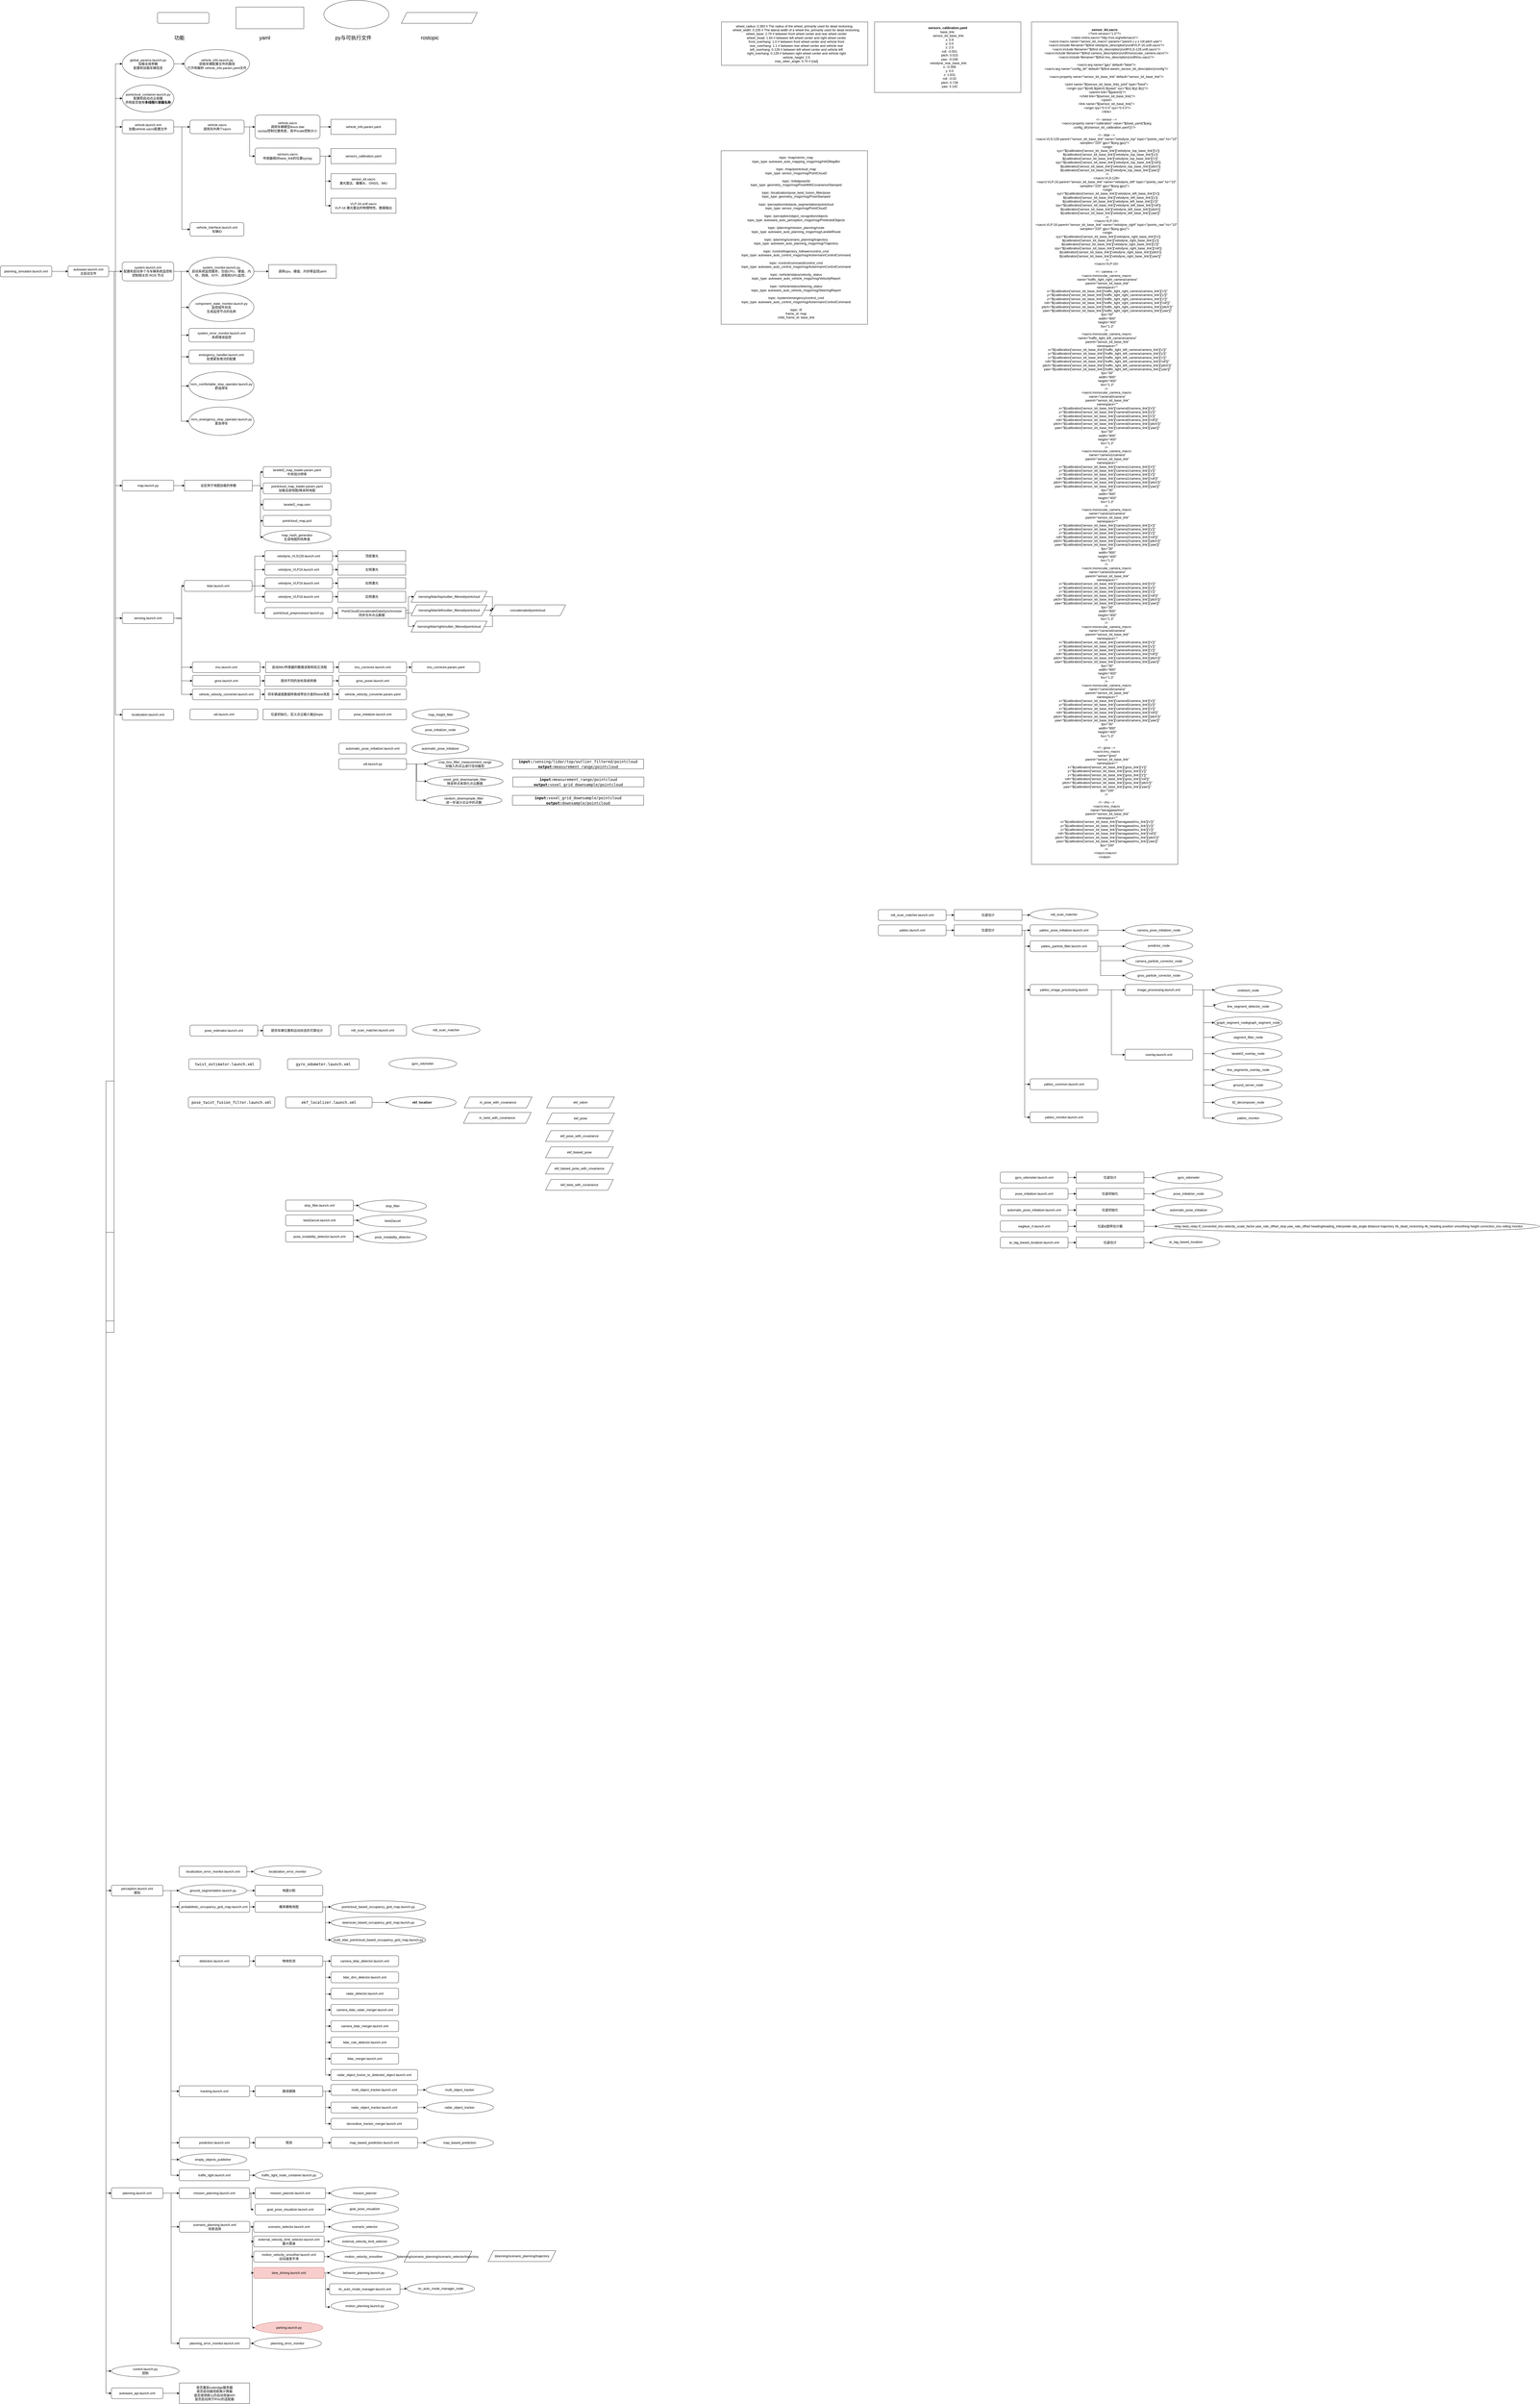 <mxfile version="24.7.6">
  <diagram id="C5RBs43oDa-KdzZeNtuy" name="Page-1">
    <mxGraphModel dx="3097" dy="2494" grid="1" gridSize="10" guides="1" tooltips="1" connect="1" arrows="1" fold="1" page="1" pageScale="1" pageWidth="827" pageHeight="1169" math="0" shadow="0">
      <root>
        <mxCell id="WIyWlLk6GJQsqaUBKTNV-0" />
        <mxCell id="WIyWlLk6GJQsqaUBKTNV-1" parent="WIyWlLk6GJQsqaUBKTNV-0" />
        <mxCell id="jEKhcFakD323NPHfQUps-32" style="edgeStyle=orthogonalEdgeStyle;rounded=0;orthogonalLoop=1;jettySize=auto;html=1;exitX=1;exitY=0.5;exitDx=0;exitDy=0;entryX=0;entryY=0.5;entryDx=0;entryDy=0;" parent="WIyWlLk6GJQsqaUBKTNV-1" source="WIyWlLk6GJQsqaUBKTNV-3" target="WIyWlLk6GJQsqaUBKTNV-7" edge="1">
          <mxGeometry relative="1" as="geometry" />
        </mxCell>
        <mxCell id="WIyWlLk6GJQsqaUBKTNV-3" value="planning_simulator.launch.xml" style="rounded=1;whiteSpace=wrap;html=1;fontSize=12;glass=0;strokeWidth=1;shadow=0;" parent="WIyWlLk6GJQsqaUBKTNV-1" vertex="1">
          <mxGeometry x="-140" y="-150" width="190" height="40" as="geometry" />
        </mxCell>
        <mxCell id="jEKhcFakD323NPHfQUps-22" style="edgeStyle=orthogonalEdgeStyle;rounded=0;orthogonalLoop=1;jettySize=auto;html=1;exitX=1;exitY=0.5;exitDx=0;exitDy=0;entryX=0;entryY=0.5;entryDx=0;entryDy=0;" parent="WIyWlLk6GJQsqaUBKTNV-1" source="WIyWlLk6GJQsqaUBKTNV-7" target="TUt2pirhL9gMtHY99sxS-6" edge="1">
          <mxGeometry relative="1" as="geometry" />
        </mxCell>
        <mxCell id="jEKhcFakD323NPHfQUps-23" style="edgeStyle=orthogonalEdgeStyle;rounded=0;orthogonalLoop=1;jettySize=auto;html=1;exitX=1;exitY=0.5;exitDx=0;exitDy=0;entryX=0;entryY=0.5;entryDx=0;entryDy=0;" parent="WIyWlLk6GJQsqaUBKTNV-1" source="WIyWlLk6GJQsqaUBKTNV-7" target="EWykg1riu8QqkKSn6l6j-144" edge="1">
          <mxGeometry relative="1" as="geometry" />
        </mxCell>
        <mxCell id="jEKhcFakD323NPHfQUps-24" style="edgeStyle=orthogonalEdgeStyle;rounded=0;orthogonalLoop=1;jettySize=auto;html=1;exitX=1;exitY=0.5;exitDx=0;exitDy=0;entryX=0;entryY=0.5;entryDx=0;entryDy=0;" parent="WIyWlLk6GJQsqaUBKTNV-1" source="WIyWlLk6GJQsqaUBKTNV-7" target="EWykg1riu8QqkKSn6l6j-143" edge="1">
          <mxGeometry relative="1" as="geometry" />
        </mxCell>
        <mxCell id="jEKhcFakD323NPHfQUps-33" style="edgeStyle=orthogonalEdgeStyle;rounded=0;orthogonalLoop=1;jettySize=auto;html=1;exitX=1;exitY=0.5;exitDx=0;exitDy=0;entryX=0;entryY=0.5;entryDx=0;entryDy=0;" parent="WIyWlLk6GJQsqaUBKTNV-1" source="WIyWlLk6GJQsqaUBKTNV-7" target="TUt2pirhL9gMtHY99sxS-7" edge="1">
          <mxGeometry relative="1" as="geometry" />
        </mxCell>
        <mxCell id="jEKhcFakD323NPHfQUps-60" style="edgeStyle=orthogonalEdgeStyle;rounded=0;orthogonalLoop=1;jettySize=auto;html=1;exitX=1;exitY=0.5;exitDx=0;exitDy=0;entryX=0;entryY=0.5;entryDx=0;entryDy=0;" parent="WIyWlLk6GJQsqaUBKTNV-1" source="WIyWlLk6GJQsqaUBKTNV-7" target="TUt2pirhL9gMtHY99sxS-8" edge="1">
          <mxGeometry relative="1" as="geometry" />
        </mxCell>
        <mxCell id="jEKhcFakD323NPHfQUps-61" style="edgeStyle=orthogonalEdgeStyle;rounded=0;orthogonalLoop=1;jettySize=auto;html=1;exitX=1;exitY=0.5;exitDx=0;exitDy=0;entryX=0;entryY=0.5;entryDx=0;entryDy=0;" parent="WIyWlLk6GJQsqaUBKTNV-1" source="WIyWlLk6GJQsqaUBKTNV-7" target="TUt2pirhL9gMtHY99sxS-9" edge="1">
          <mxGeometry relative="1" as="geometry" />
        </mxCell>
        <mxCell id="jEKhcFakD323NPHfQUps-62" style="edgeStyle=orthogonalEdgeStyle;rounded=0;orthogonalLoop=1;jettySize=auto;html=1;exitX=1;exitY=0.5;exitDx=0;exitDy=0;entryX=0;entryY=0.5;entryDx=0;entryDy=0;" parent="WIyWlLk6GJQsqaUBKTNV-1" source="WIyWlLk6GJQsqaUBKTNV-7" target="TUt2pirhL9gMtHY99sxS-10" edge="1">
          <mxGeometry relative="1" as="geometry" />
        </mxCell>
        <mxCell id="jEKhcFakD323NPHfQUps-63" style="edgeStyle=orthogonalEdgeStyle;rounded=0;orthogonalLoop=1;jettySize=auto;html=1;exitX=1;exitY=0.5;exitDx=0;exitDy=0;entryX=0;entryY=0.5;entryDx=0;entryDy=0;" parent="WIyWlLk6GJQsqaUBKTNV-1" source="WIyWlLk6GJQsqaUBKTNV-7" target="TUt2pirhL9gMtHY99sxS-11" edge="1">
          <mxGeometry relative="1" as="geometry">
            <mxPoint x="130" y="3340" as="targetPoint" />
          </mxGeometry>
        </mxCell>
        <mxCell id="jEKhcFakD323NPHfQUps-64" style="edgeStyle=orthogonalEdgeStyle;rounded=0;orthogonalLoop=1;jettySize=auto;html=1;exitX=1;exitY=0.5;exitDx=0;exitDy=0;entryX=0;entryY=0.5;entryDx=0;entryDy=0;" parent="WIyWlLk6GJQsqaUBKTNV-1" source="WIyWlLk6GJQsqaUBKTNV-7" target="TUt2pirhL9gMtHY99sxS-12" edge="1">
          <mxGeometry relative="1" as="geometry">
            <mxPoint x="270.333" y="4050" as="targetPoint" />
          </mxGeometry>
        </mxCell>
        <mxCell id="jEKhcFakD323NPHfQUps-65" style="edgeStyle=orthogonalEdgeStyle;rounded=0;orthogonalLoop=1;jettySize=auto;html=1;exitX=1;exitY=0.5;exitDx=0;exitDy=0;entryX=0;entryY=0.5;entryDx=0;entryDy=0;" parent="WIyWlLk6GJQsqaUBKTNV-1" source="WIyWlLk6GJQsqaUBKTNV-7" target="oVntcMu7PJR9cov9_xhP-224" edge="1">
          <mxGeometry relative="1" as="geometry">
            <mxPoint x="240" y="2582" as="targetPoint" />
          </mxGeometry>
        </mxCell>
        <mxCell id="jEKhcFakD323NPHfQUps-66" style="edgeStyle=orthogonalEdgeStyle;rounded=0;orthogonalLoop=1;jettySize=auto;html=1;exitX=1;exitY=0.5;exitDx=0;exitDy=0;entryX=0;entryY=0.5;entryDx=0;entryDy=0;" parent="WIyWlLk6GJQsqaUBKTNV-1" source="WIyWlLk6GJQsqaUBKTNV-7" target="TUt2pirhL9gMtHY99sxS-25" edge="1">
          <mxGeometry relative="1" as="geometry">
            <mxPoint x="-510" y="5210" as="targetPoint" />
          </mxGeometry>
        </mxCell>
        <mxCell id="WIyWlLk6GJQsqaUBKTNV-7" value="&lt;div&gt;autoware.launch.xml&lt;/div&gt;主启动文件" style="rounded=1;whiteSpace=wrap;html=1;fontSize=12;glass=0;strokeWidth=1;shadow=0;" parent="WIyWlLk6GJQsqaUBKTNV-1" vertex="1">
          <mxGeometry x="110" y="-150" width="150" height="40" as="geometry" />
        </mxCell>
        <mxCell id="jEKhcFakD323NPHfQUps-3" style="edgeStyle=orthogonalEdgeStyle;rounded=0;orthogonalLoop=1;jettySize=auto;html=1;exitX=1;exitY=0.5;exitDx=0;exitDy=0;entryX=0;entryY=0.5;entryDx=0;entryDy=0;" parent="WIyWlLk6GJQsqaUBKTNV-1" source="TUt2pirhL9gMtHY99sxS-6" target="jEKhcFakD323NPHfQUps-2" edge="1">
          <mxGeometry relative="1" as="geometry" />
        </mxCell>
        <mxCell id="jEKhcFakD323NPHfQUps-21" style="edgeStyle=orthogonalEdgeStyle;rounded=0;orthogonalLoop=1;jettySize=auto;html=1;exitX=1;exitY=0.5;exitDx=0;exitDy=0;entryX=0;entryY=0.5;entryDx=0;entryDy=0;" parent="WIyWlLk6GJQsqaUBKTNV-1" source="TUt2pirhL9gMtHY99sxS-6" target="jEKhcFakD323NPHfQUps-4" edge="1">
          <mxGeometry relative="1" as="geometry" />
        </mxCell>
        <mxCell id="TUt2pirhL9gMtHY99sxS-6" value="&lt;font style=&quot;font-size: 12px;&quot; face=&quot;Helvetica&quot;&gt;vehicle.launch.xml&lt;br&gt;&lt;/font&gt;&lt;div&gt;&lt;font style=&quot;font-size: 12px;&quot; face=&quot;CAdojLoYoGOX25IxwPIC&quot;&gt;&lt;code&gt;加载&lt;/code&gt;&lt;/font&gt;&lt;font style=&quot;font-size: 12px;&quot; face=&quot;Helvetica&quot;&gt;vehicle.xacro&lt;/font&gt;&lt;font style=&quot;font-size: 12px;&quot; face=&quot;CAdojLoYoGOX25IxwPIC&quot;&gt;&lt;code&gt;配置文件&lt;/code&gt;&lt;/font&gt;&lt;/div&gt;" style="rounded=1;whiteSpace=wrap;html=1;fontSize=12;glass=0;strokeWidth=1;shadow=0;" parent="WIyWlLk6GJQsqaUBKTNV-1" vertex="1">
          <mxGeometry x="310" y="-688" width="190" height="50" as="geometry" />
        </mxCell>
        <mxCell id="jEKhcFakD323NPHfQUps-49" style="edgeStyle=orthogonalEdgeStyle;rounded=0;orthogonalLoop=1;jettySize=auto;html=1;exitX=1;exitY=0.5;exitDx=0;exitDy=0;entryX=0;entryY=0.5;entryDx=0;entryDy=0;" parent="WIyWlLk6GJQsqaUBKTNV-1" source="TUt2pirhL9gMtHY99sxS-7" target="jEKhcFakD323NPHfQUps-42" edge="1">
          <mxGeometry relative="1" as="geometry" />
        </mxCell>
        <mxCell id="jEKhcFakD323NPHfQUps-53" style="edgeStyle=orthogonalEdgeStyle;rounded=0;orthogonalLoop=1;jettySize=auto;html=1;exitX=1;exitY=0.5;exitDx=0;exitDy=0;entryX=0;entryY=0.5;entryDx=0;entryDy=0;" parent="WIyWlLk6GJQsqaUBKTNV-1" source="TUt2pirhL9gMtHY99sxS-7" target="jEKhcFakD323NPHfQUps-43" edge="1">
          <mxGeometry relative="1" as="geometry" />
        </mxCell>
        <mxCell id="jEKhcFakD323NPHfQUps-54" style="edgeStyle=orthogonalEdgeStyle;rounded=0;orthogonalLoop=1;jettySize=auto;html=1;exitX=1;exitY=0.5;exitDx=0;exitDy=0;entryX=0;entryY=0.5;entryDx=0;entryDy=0;" parent="WIyWlLk6GJQsqaUBKTNV-1" source="TUt2pirhL9gMtHY99sxS-7" target="aVVuM_nYEZaegkw_f5pE-18" edge="1">
          <mxGeometry relative="1" as="geometry" />
        </mxCell>
        <mxCell id="jEKhcFakD323NPHfQUps-55" style="edgeStyle=orthogonalEdgeStyle;rounded=0;orthogonalLoop=1;jettySize=auto;html=1;exitX=1;exitY=0.5;exitDx=0;exitDy=0;entryX=0;entryY=0.5;entryDx=0;entryDy=0;" parent="WIyWlLk6GJQsqaUBKTNV-1" source="TUt2pirhL9gMtHY99sxS-7" target="aVVuM_nYEZaegkw_f5pE-19" edge="1">
          <mxGeometry relative="1" as="geometry" />
        </mxCell>
        <mxCell id="jEKhcFakD323NPHfQUps-56" style="edgeStyle=orthogonalEdgeStyle;rounded=0;orthogonalLoop=1;jettySize=auto;html=1;exitX=1;exitY=0.5;exitDx=0;exitDy=0;entryX=0;entryY=0.5;entryDx=0;entryDy=0;" parent="WIyWlLk6GJQsqaUBKTNV-1" source="TUt2pirhL9gMtHY99sxS-7" target="jEKhcFakD323NPHfQUps-44" edge="1">
          <mxGeometry relative="1" as="geometry" />
        </mxCell>
        <mxCell id="jEKhcFakD323NPHfQUps-57" style="edgeStyle=orthogonalEdgeStyle;rounded=0;orthogonalLoop=1;jettySize=auto;html=1;exitX=1;exitY=0.5;exitDx=0;exitDy=0;entryX=0;entryY=0.5;entryDx=0;entryDy=0;" parent="WIyWlLk6GJQsqaUBKTNV-1" source="TUt2pirhL9gMtHY99sxS-7" target="jEKhcFakD323NPHfQUps-47" edge="1">
          <mxGeometry relative="1" as="geometry" />
        </mxCell>
        <mxCell id="TUt2pirhL9gMtHY99sxS-7" value="&lt;div&gt;system.launch.xml&lt;/div&gt;配置和启动多个与车辆系统监控和控制相关的 ROS 节点" style="rounded=1;whiteSpace=wrap;html=1;fontSize=12;glass=0;strokeWidth=1;shadow=0;" parent="WIyWlLk6GJQsqaUBKTNV-1" vertex="1">
          <mxGeometry x="310" y="-165" width="190" height="70" as="geometry" />
        </mxCell>
        <mxCell id="0w5Qw6GsPCcSARlvCqvG-0" style="edgeStyle=orthogonalEdgeStyle;rounded=0;orthogonalLoop=1;jettySize=auto;html=1;exitX=1;exitY=0.5;exitDx=0;exitDy=0;" parent="WIyWlLk6GJQsqaUBKTNV-1" source="TUt2pirhL9gMtHY99sxS-8" target="oVntcMu7PJR9cov9_xhP-0" edge="1">
          <mxGeometry relative="1" as="geometry" />
        </mxCell>
        <mxCell id="TUt2pirhL9gMtHY99sxS-8" value="map.launch.py" style="rounded=1;whiteSpace=wrap;html=1;fontSize=12;glass=0;strokeWidth=1;shadow=0;" parent="WIyWlLk6GJQsqaUBKTNV-1" vertex="1">
          <mxGeometry x="310" y="640" width="190" height="40" as="geometry" />
        </mxCell>
        <mxCell id="oVntcMu7PJR9cov9_xhP-28" style="edgeStyle=orthogonalEdgeStyle;rounded=0;orthogonalLoop=1;jettySize=auto;html=1;exitX=1;exitY=0.5;exitDx=0;exitDy=0;entryX=0;entryY=0.5;entryDx=0;entryDy=0;" parent="WIyWlLk6GJQsqaUBKTNV-1" source="TUt2pirhL9gMtHY99sxS-9" target="oVntcMu7PJR9cov9_xhP-23" edge="1">
          <mxGeometry relative="1" as="geometry">
            <Array as="points">
              <mxPoint x="529" y="1149" />
              <mxPoint x="529" y="1030" />
            </Array>
          </mxGeometry>
        </mxCell>
        <mxCell id="oVntcMu7PJR9cov9_xhP-29" style="edgeStyle=orthogonalEdgeStyle;rounded=0;orthogonalLoop=1;jettySize=auto;html=1;exitX=1;exitY=0.5;exitDx=0;exitDy=0;entryX=0;entryY=0.5;entryDx=0;entryDy=0;" parent="WIyWlLk6GJQsqaUBKTNV-1" target="oVntcMu7PJR9cov9_xhP-24" edge="1">
          <mxGeometry relative="1" as="geometry">
            <mxPoint x="509" y="1150" as="sourcePoint" />
            <Array as="points">
              <mxPoint x="529" y="1150" />
              <mxPoint x="529" y="1330" />
            </Array>
          </mxGeometry>
        </mxCell>
        <mxCell id="oVntcMu7PJR9cov9_xhP-30" style="edgeStyle=orthogonalEdgeStyle;rounded=0;orthogonalLoop=1;jettySize=auto;html=1;exitX=1;exitY=0.5;exitDx=0;exitDy=0;entryX=0;entryY=0.5;entryDx=0;entryDy=0;" parent="WIyWlLk6GJQsqaUBKTNV-1" target="oVntcMu7PJR9cov9_xhP-26" edge="1">
          <mxGeometry relative="1" as="geometry">
            <mxPoint x="509" y="1150" as="sourcePoint" />
            <Array as="points">
              <mxPoint x="529" y="1150" />
              <mxPoint x="529" y="1430" />
            </Array>
          </mxGeometry>
        </mxCell>
        <mxCell id="TUt2pirhL9gMtHY99sxS-9" value="sensing.launch.xml" style="rounded=1;whiteSpace=wrap;html=1;fontSize=12;glass=0;strokeWidth=1;shadow=0;" parent="WIyWlLk6GJQsqaUBKTNV-1" vertex="1">
          <mxGeometry x="310" y="1129" width="190" height="40" as="geometry" />
        </mxCell>
        <mxCell id="TUt2pirhL9gMtHY99sxS-10" value="localization.launch.xml" style="rounded=1;whiteSpace=wrap;html=1;fontSize=12;glass=0;strokeWidth=1;shadow=0;" parent="WIyWlLk6GJQsqaUBKTNV-1" vertex="1">
          <mxGeometry x="310" y="1485" width="190" height="40" as="geometry" />
        </mxCell>
        <mxCell id="oVntcMu7PJR9cov9_xhP-237" style="edgeStyle=orthogonalEdgeStyle;rounded=0;orthogonalLoop=1;jettySize=auto;html=1;exitX=1;exitY=0.5;exitDx=0;exitDy=0;entryX=0;entryY=0.5;entryDx=0;entryDy=0;" parent="WIyWlLk6GJQsqaUBKTNV-1" source="TUt2pirhL9gMtHY99sxS-11" target="oVntcMu7PJR9cov9_xhP-167" edge="1">
          <mxGeometry relative="1" as="geometry" />
        </mxCell>
        <mxCell id="oVntcMu7PJR9cov9_xhP-239" style="edgeStyle=orthogonalEdgeStyle;rounded=0;orthogonalLoop=1;jettySize=auto;html=1;exitX=1;exitY=0.5;exitDx=0;exitDy=0;entryX=0;entryY=0.5;entryDx=0;entryDy=0;" parent="WIyWlLk6GJQsqaUBKTNV-1" source="TUt2pirhL9gMtHY99sxS-11" target="oVntcMu7PJR9cov9_xhP-155" edge="1">
          <mxGeometry relative="1" as="geometry" />
        </mxCell>
        <mxCell id="oVntcMu7PJR9cov9_xhP-240" style="edgeStyle=orthogonalEdgeStyle;rounded=0;orthogonalLoop=1;jettySize=auto;html=1;exitX=1;exitY=0.5;exitDx=0;exitDy=0;entryX=0;entryY=0.5;entryDx=0;entryDy=0;" parent="WIyWlLk6GJQsqaUBKTNV-1" source="TUt2pirhL9gMtHY99sxS-11" target="oVntcMu7PJR9cov9_xhP-156" edge="1">
          <mxGeometry relative="1" as="geometry" />
        </mxCell>
        <mxCell id="EWykg1riu8QqkKSn6l6j-100" style="edgeStyle=orthogonalEdgeStyle;rounded=0;orthogonalLoop=1;jettySize=auto;html=1;exitX=1;exitY=0.5;exitDx=0;exitDy=0;entryX=0;entryY=0.5;entryDx=0;entryDy=0;" parent="WIyWlLk6GJQsqaUBKTNV-1" source="TUt2pirhL9gMtHY99sxS-11" target="oVntcMu7PJR9cov9_xhP-160" edge="1">
          <mxGeometry relative="1" as="geometry" />
        </mxCell>
        <mxCell id="EWykg1riu8QqkKSn6l6j-101" style="edgeStyle=orthogonalEdgeStyle;rounded=0;orthogonalLoop=1;jettySize=auto;html=1;exitX=1;exitY=0.5;exitDx=0;exitDy=0;entryX=0;entryY=0.5;entryDx=0;entryDy=0;" parent="WIyWlLk6GJQsqaUBKTNV-1" source="TUt2pirhL9gMtHY99sxS-11" target="oVntcMu7PJR9cov9_xhP-162" edge="1">
          <mxGeometry relative="1" as="geometry" />
        </mxCell>
        <mxCell id="EWykg1riu8QqkKSn6l6j-102" style="edgeStyle=orthogonalEdgeStyle;rounded=0;orthogonalLoop=1;jettySize=auto;html=1;exitX=1;exitY=0.5;exitDx=0;exitDy=0;entryX=0;entryY=0.5;entryDx=0;entryDy=0;" parent="WIyWlLk6GJQsqaUBKTNV-1" source="TUt2pirhL9gMtHY99sxS-11" target="oVntcMu7PJR9cov9_xhP-165" edge="1">
          <mxGeometry relative="1" as="geometry" />
        </mxCell>
        <mxCell id="EWykg1riu8QqkKSn6l6j-103" style="edgeStyle=orthogonalEdgeStyle;rounded=0;orthogonalLoop=1;jettySize=auto;html=1;exitX=1;exitY=0.5;exitDx=0;exitDy=0;entryX=0;entryY=0.5;entryDx=0;entryDy=0;" parent="WIyWlLk6GJQsqaUBKTNV-1" source="TUt2pirhL9gMtHY99sxS-11" target="oVntcMu7PJR9cov9_xhP-164" edge="1">
          <mxGeometry relative="1" as="geometry" />
        </mxCell>
        <mxCell id="TUt2pirhL9gMtHY99sxS-11" value="&lt;div&gt;perception.launch.xml&lt;/div&gt;感知" style="rounded=1;whiteSpace=wrap;html=1;fontSize=12;glass=0;strokeWidth=1;shadow=0;" parent="WIyWlLk6GJQsqaUBKTNV-1" vertex="1">
          <mxGeometry x="270" y="5822" width="190" height="40" as="geometry" />
        </mxCell>
        <mxCell id="EWykg1riu8QqkKSn6l6j-116" value="" style="edgeStyle=orthogonalEdgeStyle;rounded=0;orthogonalLoop=1;jettySize=auto;html=1;" parent="WIyWlLk6GJQsqaUBKTNV-1" source="TUt2pirhL9gMtHY99sxS-12" target="oVntcMu7PJR9cov9_xhP-191" edge="1">
          <mxGeometry relative="1" as="geometry" />
        </mxCell>
        <mxCell id="EWykg1riu8QqkKSn6l6j-123" style="edgeStyle=orthogonalEdgeStyle;rounded=0;orthogonalLoop=1;jettySize=auto;html=1;exitX=1;exitY=0.5;exitDx=0;exitDy=0;entryX=0;entryY=0.5;entryDx=0;entryDy=0;" parent="WIyWlLk6GJQsqaUBKTNV-1" source="TUt2pirhL9gMtHY99sxS-12" target="oVntcMu7PJR9cov9_xhP-192" edge="1">
          <mxGeometry relative="1" as="geometry" />
        </mxCell>
        <mxCell id="EWykg1riu8QqkKSn6l6j-138" style="edgeStyle=orthogonalEdgeStyle;rounded=0;orthogonalLoop=1;jettySize=auto;html=1;exitX=1;exitY=0.5;exitDx=0;exitDy=0;entryX=0;entryY=0.5;entryDx=0;entryDy=0;" parent="WIyWlLk6GJQsqaUBKTNV-1" source="TUt2pirhL9gMtHY99sxS-12" target="oVntcMu7PJR9cov9_xhP-222" edge="1">
          <mxGeometry relative="1" as="geometry" />
        </mxCell>
        <mxCell id="TUt2pirhL9gMtHY99sxS-12" value="planning.launch.xml" style="rounded=1;whiteSpace=wrap;html=1;fontSize=12;glass=0;strokeWidth=1;shadow=0;" parent="WIyWlLk6GJQsqaUBKTNV-1" vertex="1">
          <mxGeometry x="270" y="6938" width="190" height="40" as="geometry" />
        </mxCell>
        <mxCell id="EWykg1riu8QqkKSn6l6j-147" style="edgeStyle=orthogonalEdgeStyle;rounded=0;orthogonalLoop=1;jettySize=auto;html=1;exitX=1;exitY=0.5;exitDx=0;exitDy=0;entryX=0;entryY=0.5;entryDx=0;entryDy=0;" parent="WIyWlLk6GJQsqaUBKTNV-1" source="TUt2pirhL9gMtHY99sxS-25" target="oVntcMu7PJR9cov9_xhP-225" edge="1">
          <mxGeometry relative="1" as="geometry" />
        </mxCell>
        <mxCell id="TUt2pirhL9gMtHY99sxS-25" value="autoware_api.launch.xml" style="rounded=1;whiteSpace=wrap;html=1;fontSize=12;glass=0;strokeWidth=1;shadow=0;" parent="WIyWlLk6GJQsqaUBKTNV-1" vertex="1">
          <mxGeometry x="270" y="7676" width="190" height="40" as="geometry" />
        </mxCell>
        <mxCell id="EWykg1riu8QqkKSn6l6j-3" style="edgeStyle=orthogonalEdgeStyle;rounded=0;orthogonalLoop=1;jettySize=auto;html=1;exitX=1;exitY=0.5;exitDx=0;exitDy=0;entryX=0;entryY=0.5;entryDx=0;entryDy=0;" parent="WIyWlLk6GJQsqaUBKTNV-1" edge="1">
          <mxGeometry relative="1" as="geometry">
            <mxPoint x="760" y="-895.5" as="sourcePoint" />
            <mxPoint x="780" y="-895.5" as="targetPoint" />
          </mxGeometry>
        </mxCell>
        <mxCell id="aVVuM_nYEZaegkw_f5pE-3" value="wheel_radius: 0.383 # The radius of the wheel, primarily used for dead reckoning.&lt;br&gt;&amp;nbsp;&amp;nbsp;&amp;nbsp; wheel_width: 0.235 # The lateral width of a wheel tire, primarily used for dead reckoning.&lt;br&gt;&amp;nbsp;&amp;nbsp;&amp;nbsp; wheel_base: 2.79 # between front wheel center and rear wheel center&lt;br&gt;&amp;nbsp;&amp;nbsp;&amp;nbsp; wheel_tread: 1.64 # between left wheel center and right wheel center&lt;br&gt;&amp;nbsp;&amp;nbsp;&amp;nbsp; front_overhang: 1.0 # between front wheel center and vehicle front&lt;br&gt;&amp;nbsp;&amp;nbsp;&amp;nbsp; rear_overhang: 1.1 # between rear wheel center and vehicle rear&lt;br&gt;&amp;nbsp;&amp;nbsp;&amp;nbsp; left_overhang: 0.128 # between left wheel center and vehicle left&lt;br&gt;&amp;nbsp;&amp;nbsp;&amp;nbsp; right_overhang: 0.128 # between right wheel center and vehicle right&lt;br&gt;&amp;nbsp;&amp;nbsp;&amp;nbsp; vehicle_height: 2.5&lt;br&gt;&amp;nbsp;&amp;nbsp;&amp;nbsp; max_steer_angle: 0.70 # [rad]" style="rounded=0;whiteSpace=wrap;html=1;" parent="WIyWlLk6GJQsqaUBKTNV-1" vertex="1">
          <mxGeometry x="2521" y="-1050" width="540" height="160" as="geometry" />
        </mxCell>
        <mxCell id="aVVuM_nYEZaegkw_f5pE-9" value="&lt;div&gt;vehicle_info.param.yaml&lt;/div&gt;" style="rounded=0;whiteSpace=wrap;html=1;" parent="WIyWlLk6GJQsqaUBKTNV-1" vertex="1">
          <mxGeometry x="1080" y="-690.75" width="240" height="55.5" as="geometry" />
        </mxCell>
        <mxCell id="aVVuM_nYEZaegkw_f5pE-12" value="调用cpu、硬盘、内存等监控yaml" style="rounded=0;whiteSpace=wrap;html=1;" parent="WIyWlLk6GJQsqaUBKTNV-1" vertex="1">
          <mxGeometry x="850" y="-155" width="250" height="50" as="geometry" />
        </mxCell>
        <mxCell id="aVVuM_nYEZaegkw_f5pE-17" value="&lt;br&gt;&amp;nbsp;&amp;nbsp;&amp;nbsp; topic: /map/vector_map&lt;br&gt;&amp;nbsp;&amp;nbsp;&amp;nbsp; topic_type: autoware_auto_mapping_msgs/msg/HADMapBin&lt;br&gt;&amp;nbsp; &lt;br&gt;&amp;nbsp;&amp;nbsp;&amp;nbsp; topic: /map/pointcloud_map&lt;br&gt;&amp;nbsp;&amp;nbsp;&amp;nbsp; topic_type: sensor_msgs/msg/PointCloud2&lt;br&gt;&lt;br&gt;&amp;nbsp;&amp;nbsp;&amp;nbsp; topic: /initialpose3d&lt;br&gt;&amp;nbsp;&amp;nbsp;&amp;nbsp; topic_type: geometry_msgs/msg/PoseWithCovarianceStamped&lt;br&gt;&lt;br&gt;&amp;nbsp;&amp;nbsp;&amp;nbsp; topic: /localization/pose_twist_fusion_filter/pose&lt;br&gt;&amp;nbsp;&amp;nbsp;&amp;nbsp; topic_type: geometry_msgs/msg/PoseStamped&lt;br&gt;&lt;br&gt;&amp;nbsp;&amp;nbsp;&amp;nbsp; topic: /perception/obstacle_segmentation/pointcloud&lt;br&gt;&amp;nbsp;&amp;nbsp;&amp;nbsp; topic_type: sensor_msgs/msg/PointCloud2&lt;br&gt;&lt;br&gt;&amp;nbsp;&amp;nbsp;&amp;nbsp; topic: /perception/object_recognition/objects&lt;br&gt;&amp;nbsp;&amp;nbsp;&amp;nbsp; topic_type: autoware_auto_perception_msgs/msg/PredictedObjects&lt;br&gt;&amp;nbsp;&amp;nbsp; &lt;br&gt;&amp;nbsp;&amp;nbsp;&amp;nbsp; topic: /planning/mission_planning/route&lt;br&gt;&amp;nbsp;&amp;nbsp;&amp;nbsp; topic_type: autoware_auto_planning_msgs/msg/LaneletRoute&lt;br&gt;&amp;nbsp;&amp;nbsp; &lt;br&gt;&amp;nbsp;&amp;nbsp;&amp;nbsp; topic: /planning/scenario_planning/trajectory&lt;br&gt;&amp;nbsp;&amp;nbsp;&amp;nbsp; topic_type: autoware_auto_planning_msgs/msg/Trajectory&lt;br&gt;&amp;nbsp;&amp;nbsp;&amp;nbsp; &lt;br&gt;&amp;nbsp;&amp;nbsp;&amp;nbsp; topic: /control/trajectory_follower/control_cmd&lt;br&gt;&amp;nbsp;&amp;nbsp;&amp;nbsp; topic_type: autoware_auto_control_msgs/msg/AckermannControlCommand&lt;br&gt;&lt;br&gt;&amp;nbsp;&amp;nbsp;&amp;nbsp; topic: /control/command/control_cmd&lt;br&gt;&amp;nbsp;&amp;nbsp;&amp;nbsp; topic_type: autoware_auto_control_msgs/msg/AckermannControlCommand&lt;br&gt;&lt;br&gt;&amp;nbsp;&amp;nbsp;&amp;nbsp; topic: /vehicle/status/velocity_status&lt;br&gt;&amp;nbsp;&amp;nbsp;&amp;nbsp; topic_type: autoware_auto_vehicle_msgs/msg/VelocityReport&lt;br&gt;&lt;br&gt;&amp;nbsp;&amp;nbsp;&amp;nbsp; topic: /vehicle/status/steering_status&lt;br&gt;&lt;div&gt;&amp;nbsp;&amp;nbsp;&amp;nbsp; topic_type: autoware_auto_vehicle_msgs/msg/SteeringReport&lt;/div&gt;&lt;div&gt;&lt;br&gt;&lt;/div&gt;&amp;nbsp;&amp;nbsp;&amp;nbsp; topic: /system/emergency/control_cmd&lt;br&gt;&amp;nbsp;&amp;nbsp;&amp;nbsp; topic_type: autoware_auto_control_msgs/msg/AckermannControlCommand&lt;br&gt;&lt;br&gt;&amp;nbsp;&amp;nbsp;&amp;nbsp; topic: /tf&lt;br&gt;&amp;nbsp;&amp;nbsp;&amp;nbsp; frame_id: map&lt;br&gt;&amp;nbsp;&amp;nbsp;&amp;nbsp; child_frame_id: base_link&lt;div&gt;&lt;br&gt;&lt;/div&gt;" style="rounded=0;whiteSpace=wrap;html=1;" parent="WIyWlLk6GJQsqaUBKTNV-1" vertex="1">
          <mxGeometry x="2520" y="-575" width="540" height="640" as="geometry" />
        </mxCell>
        <mxCell id="aVVuM_nYEZaegkw_f5pE-18" value="&lt;div&gt;system_error_monitor.launch.xml&lt;/div&gt;系统错误监控" style="rounded=1;whiteSpace=wrap;html=1;fontSize=12;glass=0;strokeWidth=1;shadow=0;" parent="WIyWlLk6GJQsqaUBKTNV-1" vertex="1">
          <mxGeometry x="556" y="80" width="241" height="50" as="geometry" />
        </mxCell>
        <mxCell id="aVVuM_nYEZaegkw_f5pE-19" value="&lt;div&gt;emergency_handler.launch.xml&lt;/div&gt;处理紧急情况的配置" style="rounded=1;whiteSpace=wrap;html=1;fontSize=12;glass=0;strokeWidth=1;shadow=0;" parent="WIyWlLk6GJQsqaUBKTNV-1" vertex="1">
          <mxGeometry x="556" y="160" width="239" height="50" as="geometry" />
        </mxCell>
        <mxCell id="oVntcMu7PJR9cov9_xhP-2" value="" style="edgeStyle=orthogonalEdgeStyle;rounded=0;orthogonalLoop=1;jettySize=auto;html=1;" parent="WIyWlLk6GJQsqaUBKTNV-1" source="oVntcMu7PJR9cov9_xhP-0" target="oVntcMu7PJR9cov9_xhP-1" edge="1">
          <mxGeometry relative="1" as="geometry">
            <Array as="points">
              <mxPoint x="820" y="660" />
              <mxPoint x="820" y="610" />
            </Array>
          </mxGeometry>
        </mxCell>
        <mxCell id="oVntcMu7PJR9cov9_xhP-4" value="" style="edgeStyle=orthogonalEdgeStyle;rounded=0;orthogonalLoop=1;jettySize=auto;html=1;" parent="WIyWlLk6GJQsqaUBKTNV-1" source="oVntcMu7PJR9cov9_xhP-0" target="oVntcMu7PJR9cov9_xhP-3" edge="1">
          <mxGeometry relative="1" as="geometry">
            <Array as="points">
              <mxPoint x="820" y="660" />
              <mxPoint x="820" y="670" />
            </Array>
          </mxGeometry>
        </mxCell>
        <mxCell id="oVntcMu7PJR9cov9_xhP-17" style="edgeStyle=orthogonalEdgeStyle;rounded=0;orthogonalLoop=1;jettySize=auto;html=1;exitX=1;exitY=0.5;exitDx=0;exitDy=0;entryX=0;entryY=0.5;entryDx=0;entryDy=0;" parent="WIyWlLk6GJQsqaUBKTNV-1" source="oVntcMu7PJR9cov9_xhP-0" target="oVntcMu7PJR9cov9_xhP-11" edge="1">
          <mxGeometry relative="1" as="geometry">
            <Array as="points">
              <mxPoint x="820" y="660" />
              <mxPoint x="820" y="730" />
            </Array>
          </mxGeometry>
        </mxCell>
        <mxCell id="oVntcMu7PJR9cov9_xhP-18" style="edgeStyle=orthogonalEdgeStyle;rounded=0;orthogonalLoop=1;jettySize=auto;html=1;exitX=1;exitY=0.5;exitDx=0;exitDy=0;entryX=0;entryY=0.5;entryDx=0;entryDy=0;" parent="WIyWlLk6GJQsqaUBKTNV-1" source="oVntcMu7PJR9cov9_xhP-0" target="oVntcMu7PJR9cov9_xhP-12" edge="1">
          <mxGeometry relative="1" as="geometry">
            <Array as="points">
              <mxPoint x="820" y="660" />
              <mxPoint x="820" y="790" />
            </Array>
          </mxGeometry>
        </mxCell>
        <mxCell id="oVntcMu7PJR9cov9_xhP-22" style="edgeStyle=orthogonalEdgeStyle;rounded=0;orthogonalLoop=1;jettySize=auto;html=1;exitX=1;exitY=0.5;exitDx=0;exitDy=0;entryX=0;entryY=0.5;entryDx=0;entryDy=0;" parent="WIyWlLk6GJQsqaUBKTNV-1" source="oVntcMu7PJR9cov9_xhP-0" target="oVntcMu7PJR9cov9_xhP-21" edge="1">
          <mxGeometry relative="1" as="geometry">
            <Array as="points">
              <mxPoint x="820" y="660" />
              <mxPoint x="820" y="850" />
            </Array>
          </mxGeometry>
        </mxCell>
        <mxCell id="oVntcMu7PJR9cov9_xhP-0" value="设定用于地图加载的参数" style="rounded=0;whiteSpace=wrap;html=1;" parent="WIyWlLk6GJQsqaUBKTNV-1" vertex="1">
          <mxGeometry x="540" y="640" width="250" height="40" as="geometry" />
        </mxCell>
        <mxCell id="oVntcMu7PJR9cov9_xhP-1" value="&lt;div&gt;lanelet2_map_loader.param.yaml&lt;/div&gt;中央线分辨率" style="rounded=1;whiteSpace=wrap;html=1;fontSize=12;glass=0;strokeWidth=1;shadow=0;" parent="WIyWlLk6GJQsqaUBKTNV-1" vertex="1">
          <mxGeometry x="830" y="590" width="250" height="40" as="geometry" />
        </mxCell>
        <mxCell id="oVntcMu7PJR9cov9_xhP-3" value="&lt;div&gt;pointcloud_map_loader.param.yaml&lt;/div&gt;加载全部地图/降采样地图" style="rounded=1;whiteSpace=wrap;html=1;fontSize=12;glass=0;strokeWidth=1;shadow=0;" parent="WIyWlLk6GJQsqaUBKTNV-1" vertex="1">
          <mxGeometry x="830" y="650" width="250" height="40" as="geometry" />
        </mxCell>
        <mxCell id="oVntcMu7PJR9cov9_xhP-11" value="lanelet2_map.osm" style="rounded=1;whiteSpace=wrap;html=1;fontSize=12;glass=0;strokeWidth=1;shadow=0;" parent="WIyWlLk6GJQsqaUBKTNV-1" vertex="1">
          <mxGeometry x="830" y="710" width="250" height="40" as="geometry" />
        </mxCell>
        <mxCell id="oVntcMu7PJR9cov9_xhP-12" value="pointcloud_map.pcd" style="rounded=1;whiteSpace=wrap;html=1;fontSize=12;glass=0;strokeWidth=1;shadow=0;" parent="WIyWlLk6GJQsqaUBKTNV-1" vertex="1">
          <mxGeometry x="830" y="770" width="250" height="40" as="geometry" />
        </mxCell>
        <mxCell id="oVntcMu7PJR9cov9_xhP-21" value="&lt;div&gt;map_hash_generator&lt;/div&gt;生成地图的哈希值" style="ellipse;whiteSpace=wrap;html=1;" parent="WIyWlLk6GJQsqaUBKTNV-1" vertex="1">
          <mxGeometry x="830" y="825" width="250" height="50" as="geometry" />
        </mxCell>
        <mxCell id="EWykg1riu8QqkKSn6l6j-16" style="edgeStyle=orthogonalEdgeStyle;rounded=0;orthogonalLoop=1;jettySize=auto;html=1;exitX=1;exitY=0.5;exitDx=0;exitDy=0;entryX=0;entryY=0.5;entryDx=0;entryDy=0;" parent="WIyWlLk6GJQsqaUBKTNV-1" source="oVntcMu7PJR9cov9_xhP-23" target="oVntcMu7PJR9cov9_xhP-31" edge="1">
          <mxGeometry relative="1" as="geometry">
            <Array as="points">
              <mxPoint x="799" y="1030" />
              <mxPoint x="799" y="920" />
            </Array>
          </mxGeometry>
        </mxCell>
        <mxCell id="EWykg1riu8QqkKSn6l6j-17" style="edgeStyle=orthogonalEdgeStyle;rounded=0;orthogonalLoop=1;jettySize=auto;html=1;exitX=1;exitY=0.5;exitDx=0;exitDy=0;entryX=0;entryY=0.5;entryDx=0;entryDy=0;" parent="WIyWlLk6GJQsqaUBKTNV-1" source="oVntcMu7PJR9cov9_xhP-23" target="oVntcMu7PJR9cov9_xhP-32" edge="1">
          <mxGeometry relative="1" as="geometry">
            <Array as="points">
              <mxPoint x="799" y="1030" />
              <mxPoint x="799" y="970" />
            </Array>
          </mxGeometry>
        </mxCell>
        <mxCell id="EWykg1riu8QqkKSn6l6j-18" style="edgeStyle=orthogonalEdgeStyle;rounded=0;orthogonalLoop=1;jettySize=auto;html=1;exitX=1;exitY=0.5;exitDx=0;exitDy=0;entryX=0;entryY=0.75;entryDx=0;entryDy=0;" parent="WIyWlLk6GJQsqaUBKTNV-1" source="oVntcMu7PJR9cov9_xhP-23" target="oVntcMu7PJR9cov9_xhP-33" edge="1">
          <mxGeometry relative="1" as="geometry" />
        </mxCell>
        <mxCell id="EWykg1riu8QqkKSn6l6j-19" style="edgeStyle=orthogonalEdgeStyle;rounded=0;orthogonalLoop=1;jettySize=auto;html=1;exitX=1;exitY=0.5;exitDx=0;exitDy=0;entryX=0;entryY=0.5;entryDx=0;entryDy=0;" parent="WIyWlLk6GJQsqaUBKTNV-1" source="oVntcMu7PJR9cov9_xhP-23" target="oVntcMu7PJR9cov9_xhP-35" edge="1">
          <mxGeometry relative="1" as="geometry">
            <Array as="points">
              <mxPoint x="799" y="1030" />
              <mxPoint x="799" y="1070" />
            </Array>
          </mxGeometry>
        </mxCell>
        <mxCell id="EWykg1riu8QqkKSn6l6j-20" style="edgeStyle=orthogonalEdgeStyle;rounded=0;orthogonalLoop=1;jettySize=auto;html=1;exitX=1;exitY=0.5;exitDx=0;exitDy=0;entryX=0;entryY=0.5;entryDx=0;entryDy=0;" parent="WIyWlLk6GJQsqaUBKTNV-1" source="oVntcMu7PJR9cov9_xhP-23" target="oVntcMu7PJR9cov9_xhP-36" edge="1">
          <mxGeometry relative="1" as="geometry">
            <Array as="points">
              <mxPoint x="799" y="1030" />
              <mxPoint x="799" y="1130" />
            </Array>
          </mxGeometry>
        </mxCell>
        <mxCell id="oVntcMu7PJR9cov9_xhP-23" value="lidar.launch.xml" style="rounded=1;whiteSpace=wrap;html=1;fontSize=12;glass=0;strokeWidth=1;shadow=0;" parent="WIyWlLk6GJQsqaUBKTNV-1" vertex="1">
          <mxGeometry x="539" y="1010" width="250" height="40" as="geometry" />
        </mxCell>
        <mxCell id="oVntcMu7PJR9cov9_xhP-24" value="imu.launch.xml" style="rounded=1;whiteSpace=wrap;html=1;fontSize=12;glass=0;strokeWidth=1;shadow=0;" parent="WIyWlLk6GJQsqaUBKTNV-1" vertex="1">
          <mxGeometry x="569" y="1310" width="250" height="40" as="geometry" />
        </mxCell>
        <mxCell id="EWykg1riu8QqkKSn6l6j-22" style="edgeStyle=orthogonalEdgeStyle;rounded=0;orthogonalLoop=1;jettySize=auto;html=1;exitX=1;exitY=0.5;exitDx=0;exitDy=0;entryX=0;entryY=0.5;entryDx=0;entryDy=0;" parent="WIyWlLk6GJQsqaUBKTNV-1" source="oVntcMu7PJR9cov9_xhP-25" target="oVntcMu7PJR9cov9_xhP-63" edge="1">
          <mxGeometry relative="1" as="geometry" />
        </mxCell>
        <mxCell id="oVntcMu7PJR9cov9_xhP-25" value="gnss.launch.xml" style="rounded=1;whiteSpace=wrap;html=1;fontSize=12;glass=0;strokeWidth=1;shadow=0;" parent="WIyWlLk6GJQsqaUBKTNV-1" vertex="1">
          <mxGeometry x="569" y="1360" width="250" height="40" as="geometry" />
        </mxCell>
        <mxCell id="EWykg1riu8QqkKSn6l6j-23" style="edgeStyle=orthogonalEdgeStyle;rounded=0;orthogonalLoop=1;jettySize=auto;html=1;exitX=1;exitY=0.5;exitDx=0;exitDy=0;entryX=0;entryY=0.5;entryDx=0;entryDy=0;" parent="WIyWlLk6GJQsqaUBKTNV-1" source="oVntcMu7PJR9cov9_xhP-26" target="oVntcMu7PJR9cov9_xhP-67" edge="1">
          <mxGeometry relative="1" as="geometry" />
        </mxCell>
        <mxCell id="oVntcMu7PJR9cov9_xhP-26" value="vehicle_velocity_converter.launch.xml" style="rounded=1;whiteSpace=wrap;html=1;fontSize=12;glass=0;strokeWidth=1;shadow=0;" parent="WIyWlLk6GJQsqaUBKTNV-1" vertex="1">
          <mxGeometry x="569" y="1410" width="250" height="40" as="geometry" />
        </mxCell>
        <mxCell id="oVntcMu7PJR9cov9_xhP-55" style="edgeStyle=orthogonalEdgeStyle;rounded=0;orthogonalLoop=1;jettySize=auto;html=1;exitX=1;exitY=0.5;exitDx=0;exitDy=0;entryX=0;entryY=0.5;entryDx=0;entryDy=0;" parent="WIyWlLk6GJQsqaUBKTNV-1" source="oVntcMu7PJR9cov9_xhP-31" target="oVntcMu7PJR9cov9_xhP-37" edge="1">
          <mxGeometry relative="1" as="geometry" />
        </mxCell>
        <mxCell id="oVntcMu7PJR9cov9_xhP-31" value="velodyne_VLS128.launch.xml" style="rounded=1;whiteSpace=wrap;html=1;fontSize=12;glass=0;strokeWidth=1;shadow=0;" parent="WIyWlLk6GJQsqaUBKTNV-1" vertex="1">
          <mxGeometry x="836" y="900" width="250" height="40" as="geometry" />
        </mxCell>
        <mxCell id="oVntcMu7PJR9cov9_xhP-54" style="edgeStyle=orthogonalEdgeStyle;rounded=0;orthogonalLoop=1;jettySize=auto;html=1;exitX=1;exitY=0.5;exitDx=0;exitDy=0;entryX=0;entryY=0.5;entryDx=0;entryDy=0;" parent="WIyWlLk6GJQsqaUBKTNV-1" source="oVntcMu7PJR9cov9_xhP-32" target="oVntcMu7PJR9cov9_xhP-38" edge="1">
          <mxGeometry relative="1" as="geometry" />
        </mxCell>
        <mxCell id="oVntcMu7PJR9cov9_xhP-32" value="velodyne_VLP16.launch.xml" style="rounded=1;whiteSpace=wrap;html=1;fontSize=12;glass=0;strokeWidth=1;shadow=0;" parent="WIyWlLk6GJQsqaUBKTNV-1" vertex="1">
          <mxGeometry x="836" y="950" width="250" height="40" as="geometry" />
        </mxCell>
        <mxCell id="oVntcMu7PJR9cov9_xhP-53" style="edgeStyle=orthogonalEdgeStyle;rounded=0;orthogonalLoop=1;jettySize=auto;html=1;exitX=1;exitY=0.5;exitDx=0;exitDy=0;entryX=0;entryY=0.5;entryDx=0;entryDy=0;" parent="WIyWlLk6GJQsqaUBKTNV-1" source="oVntcMu7PJR9cov9_xhP-33" target="oVntcMu7PJR9cov9_xhP-39" edge="1">
          <mxGeometry relative="1" as="geometry" />
        </mxCell>
        <mxCell id="oVntcMu7PJR9cov9_xhP-33" value="velodyne_VLP16.launch.xml" style="rounded=1;whiteSpace=wrap;html=1;fontSize=12;glass=0;strokeWidth=1;shadow=0;" parent="WIyWlLk6GJQsqaUBKTNV-1" vertex="1">
          <mxGeometry x="836" y="1000" width="250" height="40" as="geometry" />
        </mxCell>
        <mxCell id="oVntcMu7PJR9cov9_xhP-52" style="edgeStyle=orthogonalEdgeStyle;rounded=0;orthogonalLoop=1;jettySize=auto;html=1;exitX=1;exitY=0.5;exitDx=0;exitDy=0;entryX=0;entryY=0.5;entryDx=0;entryDy=0;" parent="WIyWlLk6GJQsqaUBKTNV-1" source="oVntcMu7PJR9cov9_xhP-35" target="oVntcMu7PJR9cov9_xhP-40" edge="1">
          <mxGeometry relative="1" as="geometry" />
        </mxCell>
        <mxCell id="oVntcMu7PJR9cov9_xhP-35" value="velodyne_VLP16.launch.xml" style="rounded=1;whiteSpace=wrap;html=1;fontSize=12;glass=0;strokeWidth=1;shadow=0;" parent="WIyWlLk6GJQsqaUBKTNV-1" vertex="1">
          <mxGeometry x="836" y="1050" width="250" height="40" as="geometry" />
        </mxCell>
        <mxCell id="oVntcMu7PJR9cov9_xhP-50" value="" style="edgeStyle=orthogonalEdgeStyle;rounded=0;orthogonalLoop=1;jettySize=auto;html=1;" parent="WIyWlLk6GJQsqaUBKTNV-1" source="oVntcMu7PJR9cov9_xhP-36" target="oVntcMu7PJR9cov9_xhP-41" edge="1">
          <mxGeometry relative="1" as="geometry" />
        </mxCell>
        <mxCell id="oVntcMu7PJR9cov9_xhP-36" value="pointcloud_preprocessor.launch.py" style="rounded=1;whiteSpace=wrap;html=1;fontSize=12;glass=0;strokeWidth=1;shadow=0;" parent="WIyWlLk6GJQsqaUBKTNV-1" vertex="1">
          <mxGeometry x="836" y="1110" width="250" height="40" as="geometry" />
        </mxCell>
        <mxCell id="oVntcMu7PJR9cov9_xhP-37" value="顶部激光" style="rounded=0;whiteSpace=wrap;html=1;" parent="WIyWlLk6GJQsqaUBKTNV-1" vertex="1">
          <mxGeometry x="1106" y="900" width="250" height="40" as="geometry" />
        </mxCell>
        <mxCell id="oVntcMu7PJR9cov9_xhP-38" value="左侧激光" style="rounded=0;whiteSpace=wrap;html=1;" parent="WIyWlLk6GJQsqaUBKTNV-1" vertex="1">
          <mxGeometry x="1106" y="950" width="250" height="40" as="geometry" />
        </mxCell>
        <mxCell id="oVntcMu7PJR9cov9_xhP-39" value="右侧激光" style="rounded=0;whiteSpace=wrap;html=1;" parent="WIyWlLk6GJQsqaUBKTNV-1" vertex="1">
          <mxGeometry x="1106" y="1000" width="250" height="40" as="geometry" />
        </mxCell>
        <mxCell id="oVntcMu7PJR9cov9_xhP-40" value="后侧激光" style="rounded=0;whiteSpace=wrap;html=1;" parent="WIyWlLk6GJQsqaUBKTNV-1" vertex="1">
          <mxGeometry x="1106" y="1050" width="250" height="40" as="geometry" />
        </mxCell>
        <mxCell id="oVntcMu7PJR9cov9_xhP-48" style="edgeStyle=orthogonalEdgeStyle;rounded=0;orthogonalLoop=1;jettySize=auto;html=1;exitX=1;exitY=0.5;exitDx=0;exitDy=0;entryX=0;entryY=0.5;entryDx=0;entryDy=0;" parent="WIyWlLk6GJQsqaUBKTNV-1" source="oVntcMu7PJR9cov9_xhP-41" target="oVntcMu7PJR9cov9_xhP-129" edge="1">
          <mxGeometry relative="1" as="geometry">
            <mxPoint x="1376" y="1070" as="targetPoint" />
            <Array as="points">
              <mxPoint x="1366" y="1120" />
              <mxPoint x="1366" y="1070" />
            </Array>
          </mxGeometry>
        </mxCell>
        <mxCell id="oVntcMu7PJR9cov9_xhP-49" style="edgeStyle=orthogonalEdgeStyle;rounded=0;orthogonalLoop=1;jettySize=auto;html=1;exitX=1;exitY=0.5;exitDx=0;exitDy=0;entryX=0.035;entryY=0.57;entryDx=0;entryDy=0;entryPerimeter=0;" parent="WIyWlLk6GJQsqaUBKTNV-1" source="oVntcMu7PJR9cov9_xhP-41" target="oVntcMu7PJR9cov9_xhP-133" edge="1">
          <mxGeometry relative="1" as="geometry">
            <mxPoint x="1376" y="1170" as="targetPoint" />
            <Array as="points">
              <mxPoint x="1366" y="1120" />
              <mxPoint x="1366" y="1180" />
              <mxPoint x="1386" y="1180" />
            </Array>
          </mxGeometry>
        </mxCell>
        <mxCell id="oVntcMu7PJR9cov9_xhP-41" value="&lt;div&gt;PointCloudConcatenateDataSynchronizer&lt;/div&gt;&lt;div&gt;同步合并点云数据&lt;/div&gt;" style="rounded=0;whiteSpace=wrap;html=1;" parent="WIyWlLk6GJQsqaUBKTNV-1" vertex="1">
          <mxGeometry x="1106" y="1110" width="250" height="40" as="geometry" />
        </mxCell>
        <mxCell id="oVntcMu7PJR9cov9_xhP-47" style="edgeStyle=orthogonalEdgeStyle;rounded=0;orthogonalLoop=1;jettySize=auto;html=1;exitX=1;exitY=0.5;exitDx=0;exitDy=0;entryX=0;entryY=0.5;entryDx=0;entryDy=0;" parent="WIyWlLk6GJQsqaUBKTNV-1" source="oVntcMu7PJR9cov9_xhP-41" target="oVntcMu7PJR9cov9_xhP-131" edge="1">
          <mxGeometry relative="1" as="geometry">
            <mxPoint x="1372.75" y="1119.16" as="targetPoint" />
          </mxGeometry>
        </mxCell>
        <mxCell id="oVntcMu7PJR9cov9_xhP-27" value="" style="edgeStyle=orthogonalEdgeStyle;rounded=0;orthogonalLoop=1;jettySize=auto;html=1;" parent="WIyWlLk6GJQsqaUBKTNV-1" target="oVntcMu7PJR9cov9_xhP-25" edge="1">
          <mxGeometry relative="1" as="geometry">
            <mxPoint x="509" y="1150.026" as="sourcePoint" />
            <Array as="points">
              <mxPoint x="529" y="1150" />
              <mxPoint x="529" y="1380" />
            </Array>
          </mxGeometry>
        </mxCell>
        <mxCell id="EWykg1riu8QqkKSn6l6j-24" style="edgeStyle=orthogonalEdgeStyle;rounded=0;orthogonalLoop=1;jettySize=auto;html=1;exitX=1;exitY=0.5;exitDx=0;exitDy=0;entryX=0;entryY=0.5;entryDx=0;entryDy=0;" parent="WIyWlLk6GJQsqaUBKTNV-1" source="oVntcMu7PJR9cov9_xhP-60" target="oVntcMu7PJR9cov9_xhP-61" edge="1">
          <mxGeometry relative="1" as="geometry" />
        </mxCell>
        <mxCell id="oVntcMu7PJR9cov9_xhP-60" value="启动IMU传感器的数据读取和校正流程" style="rounded=0;whiteSpace=wrap;html=1;" parent="WIyWlLk6GJQsqaUBKTNV-1" vertex="1">
          <mxGeometry x="839" y="1310" width="250" height="40" as="geometry" />
        </mxCell>
        <mxCell id="oVntcMu7PJR9cov9_xhP-61" value="imu_corrector.launch.xml" style="rounded=1;whiteSpace=wrap;html=1;fontSize=12;glass=0;strokeWidth=1;shadow=0;" parent="WIyWlLk6GJQsqaUBKTNV-1" vertex="1">
          <mxGeometry x="1109" y="1310" width="250" height="40" as="geometry" />
        </mxCell>
        <mxCell id="oVntcMu7PJR9cov9_xhP-62" value="imu_corrector.param.yaml" style="rounded=1;whiteSpace=wrap;html=1;fontSize=12;glass=0;strokeWidth=1;shadow=0;" parent="WIyWlLk6GJQsqaUBKTNV-1" vertex="1">
          <mxGeometry x="1379" y="1310" width="250" height="40" as="geometry" />
        </mxCell>
        <mxCell id="EWykg1riu8QqkKSn6l6j-25" style="edgeStyle=orthogonalEdgeStyle;rounded=0;orthogonalLoop=1;jettySize=auto;html=1;exitX=1;exitY=0.5;exitDx=0;exitDy=0;" parent="WIyWlLk6GJQsqaUBKTNV-1" source="oVntcMu7PJR9cov9_xhP-63" target="oVntcMu7PJR9cov9_xhP-64" edge="1">
          <mxGeometry relative="1" as="geometry" />
        </mxCell>
        <mxCell id="oVntcMu7PJR9cov9_xhP-63" value="提供不同的坐标系统转换" style="rounded=0;whiteSpace=wrap;html=1;" parent="WIyWlLk6GJQsqaUBKTNV-1" vertex="1">
          <mxGeometry x="836" y="1360" width="250" height="40" as="geometry" />
        </mxCell>
        <mxCell id="oVntcMu7PJR9cov9_xhP-64" value="gnss_poser.launch.xml" style="rounded=1;whiteSpace=wrap;html=1;fontSize=12;glass=0;strokeWidth=1;shadow=0;" parent="WIyWlLk6GJQsqaUBKTNV-1" vertex="1">
          <mxGeometry x="1109" y="1360" width="250" height="40" as="geometry" />
        </mxCell>
        <mxCell id="oVntcMu7PJR9cov9_xhP-65" value="vehicle_velocity_converter.param.yaml" style="rounded=1;whiteSpace=wrap;html=1;fontSize=12;glass=0;strokeWidth=1;shadow=0;" parent="WIyWlLk6GJQsqaUBKTNV-1" vertex="1">
          <mxGeometry x="1109" y="1410" width="250" height="40" as="geometry" />
        </mxCell>
        <mxCell id="EWykg1riu8QqkKSn6l6j-26" style="edgeStyle=orthogonalEdgeStyle;rounded=0;orthogonalLoop=1;jettySize=auto;html=1;exitX=1;exitY=0.5;exitDx=0;exitDy=0;entryX=0;entryY=0.5;entryDx=0;entryDy=0;" parent="WIyWlLk6GJQsqaUBKTNV-1" source="oVntcMu7PJR9cov9_xhP-67" target="oVntcMu7PJR9cov9_xhP-65" edge="1">
          <mxGeometry relative="1" as="geometry" />
        </mxCell>
        <mxCell id="oVntcMu7PJR9cov9_xhP-67" value="将车辆速度数据转换成带协方差的twist消息" style="rounded=0;whiteSpace=wrap;html=1;" parent="WIyWlLk6GJQsqaUBKTNV-1" vertex="1">
          <mxGeometry x="836" y="1410" width="250" height="40" as="geometry" />
        </mxCell>
        <mxCell id="oVntcMu7PJR9cov9_xhP-68" value="util.launch.xml" style="rounded=1;whiteSpace=wrap;html=1;fontSize=12;glass=0;strokeWidth=1;shadow=0;" parent="WIyWlLk6GJQsqaUBKTNV-1" vertex="1">
          <mxGeometry x="560" y="1484" width="250" height="40" as="geometry" />
        </mxCell>
        <mxCell id="EWykg1riu8QqkKSn6l6j-56" style="edgeStyle=orthogonalEdgeStyle;rounded=0;orthogonalLoop=1;jettySize=auto;html=1;exitX=1;exitY=0.5;exitDx=0;exitDy=0;entryX=0;entryY=0.5;entryDx=0;entryDy=0;" parent="WIyWlLk6GJQsqaUBKTNV-1" source="oVntcMu7PJR9cov9_xhP-69" target="oVntcMu7PJR9cov9_xhP-152" edge="1">
          <mxGeometry relative="1" as="geometry" />
        </mxCell>
        <mxCell id="oVntcMu7PJR9cov9_xhP-69" value="pose_estimator.launch.xml" style="rounded=1;whiteSpace=wrap;html=1;fontSize=12;glass=0;strokeWidth=1;shadow=0;" parent="WIyWlLk6GJQsqaUBKTNV-1" vertex="1">
          <mxGeometry x="560" y="2650" width="250" height="40" as="geometry" />
        </mxCell>
        <mxCell id="EWykg1riu8QqkKSn6l6j-87" style="edgeStyle=orthogonalEdgeStyle;rounded=0;orthogonalLoop=1;jettySize=auto;html=1;exitX=1;exitY=0.5;exitDx=0;exitDy=0;entryX=0;entryY=0.5;entryDx=0;entryDy=0;" parent="WIyWlLk6GJQsqaUBKTNV-1" source="oVntcMu7PJR9cov9_xhP-70" target="oVntcMu7PJR9cov9_xhP-153" edge="1">
          <mxGeometry relative="1" as="geometry" />
        </mxCell>
        <mxCell id="oVntcMu7PJR9cov9_xhP-70" value="localization_error_monitor.launch.xml" style="rounded=1;whiteSpace=wrap;html=1;fontSize=12;glass=0;strokeWidth=1;shadow=0;" parent="WIyWlLk6GJQsqaUBKTNV-1" vertex="1">
          <mxGeometry x="520" y="5752" width="250" height="40" as="geometry" />
        </mxCell>
        <mxCell id="EWykg1riu8QqkKSn6l6j-30" style="edgeStyle=orthogonalEdgeStyle;rounded=0;orthogonalLoop=1;jettySize=auto;html=1;exitX=1;exitY=0.5;exitDx=0;exitDy=0;" parent="WIyWlLk6GJQsqaUBKTNV-1" source="oVntcMu7PJR9cov9_xhP-74" target="oVntcMu7PJR9cov9_xhP-83" edge="1">
          <mxGeometry relative="1" as="geometry" />
        </mxCell>
        <mxCell id="oVntcMu7PJR9cov9_xhP-74" value="ndt_scan_matcher.launch.xml" style="rounded=1;whiteSpace=wrap;html=1;fontSize=12;glass=0;strokeWidth=1;shadow=0;" parent="WIyWlLk6GJQsqaUBKTNV-1" vertex="1">
          <mxGeometry x="3100" y="2224" width="250" height="40" as="geometry" />
        </mxCell>
        <mxCell id="oVntcMu7PJR9cov9_xhP-75" value="位姿初始化，定义点云输入输出topic" style="rounded=0;whiteSpace=wrap;html=1;" parent="WIyWlLk6GJQsqaUBKTNV-1" vertex="1">
          <mxGeometry x="830" y="1484" width="250" height="40" as="geometry" />
        </mxCell>
        <mxCell id="EWykg1riu8QqkKSn6l6j-33" style="edgeStyle=orthogonalEdgeStyle;rounded=0;orthogonalLoop=1;jettySize=auto;html=1;exitX=1;exitY=0.5;exitDx=0;exitDy=0;entryX=0;entryY=0.5;entryDx=0;entryDy=0;" parent="WIyWlLk6GJQsqaUBKTNV-1" source="oVntcMu7PJR9cov9_xhP-77" target="oVntcMu7PJR9cov9_xhP-89" edge="1">
          <mxGeometry relative="1" as="geometry" />
        </mxCell>
        <mxCell id="oVntcMu7PJR9cov9_xhP-77" value="yabloc.launch.xml" style="rounded=1;whiteSpace=wrap;html=1;fontSize=12;glass=0;strokeWidth=1;shadow=0;" parent="WIyWlLk6GJQsqaUBKTNV-1" vertex="1">
          <mxGeometry x="3100" y="2280" width="250" height="40" as="geometry" />
        </mxCell>
        <mxCell id="oVntcMu7PJR9cov9_xhP-83" value="位姿估计" style="rounded=0;whiteSpace=wrap;html=1;" parent="WIyWlLk6GJQsqaUBKTNV-1" vertex="1">
          <mxGeometry x="3380" y="2224" width="250" height="40" as="geometry" />
        </mxCell>
        <mxCell id="EWykg1riu8QqkKSn6l6j-35" style="edgeStyle=orthogonalEdgeStyle;rounded=0;orthogonalLoop=1;jettySize=auto;html=1;exitX=1;exitY=0.5;exitDx=0;exitDy=0;" parent="WIyWlLk6GJQsqaUBKTNV-1" source="oVntcMu7PJR9cov9_xhP-89" target="oVntcMu7PJR9cov9_xhP-92" edge="1">
          <mxGeometry relative="1" as="geometry" />
        </mxCell>
        <mxCell id="EWykg1riu8QqkKSn6l6j-36" style="edgeStyle=orthogonalEdgeStyle;rounded=0;orthogonalLoop=1;jettySize=auto;html=1;exitX=1;exitY=0.5;exitDx=0;exitDy=0;entryX=0;entryY=0.5;entryDx=0;entryDy=0;" parent="WIyWlLk6GJQsqaUBKTNV-1" source="oVntcMu7PJR9cov9_xhP-89" target="oVntcMu7PJR9cov9_xhP-93" edge="1">
          <mxGeometry relative="1" as="geometry">
            <Array as="points">
              <mxPoint x="3640" y="2300" />
              <mxPoint x="3640" y="2359" />
            </Array>
          </mxGeometry>
        </mxCell>
        <mxCell id="EWykg1riu8QqkKSn6l6j-42" style="edgeStyle=orthogonalEdgeStyle;rounded=0;orthogonalLoop=1;jettySize=auto;html=1;exitX=1;exitY=0.5;exitDx=0;exitDy=0;entryX=0;entryY=0.5;entryDx=0;entryDy=0;" parent="WIyWlLk6GJQsqaUBKTNV-1" source="oVntcMu7PJR9cov9_xhP-89" target="oVntcMu7PJR9cov9_xhP-94" edge="1">
          <mxGeometry relative="1" as="geometry">
            <Array as="points">
              <mxPoint x="3640" y="2300" />
              <mxPoint x="3640" y="2520" />
            </Array>
          </mxGeometry>
        </mxCell>
        <mxCell id="EWykg1riu8QqkKSn6l6j-57" style="edgeStyle=orthogonalEdgeStyle;rounded=0;orthogonalLoop=1;jettySize=auto;html=1;exitX=1;exitY=0.5;exitDx=0;exitDy=0;entryX=0;entryY=0.5;entryDx=0;entryDy=0;" parent="WIyWlLk6GJQsqaUBKTNV-1" source="oVntcMu7PJR9cov9_xhP-89" target="oVntcMu7PJR9cov9_xhP-95" edge="1">
          <mxGeometry relative="1" as="geometry">
            <Array as="points">
              <mxPoint x="3640" y="2300" />
              <mxPoint x="3640" y="2868" />
            </Array>
          </mxGeometry>
        </mxCell>
        <mxCell id="EWykg1riu8QqkKSn6l6j-58" style="edgeStyle=orthogonalEdgeStyle;rounded=0;orthogonalLoop=1;jettySize=auto;html=1;exitX=1;exitY=0.5;exitDx=0;exitDy=0;entryX=0;entryY=0.5;entryDx=0;entryDy=0;" parent="WIyWlLk6GJQsqaUBKTNV-1" source="oVntcMu7PJR9cov9_xhP-89" target="oVntcMu7PJR9cov9_xhP-96" edge="1">
          <mxGeometry relative="1" as="geometry">
            <Array as="points">
              <mxPoint x="3640" y="2300" />
              <mxPoint x="3640" y="2990" />
            </Array>
          </mxGeometry>
        </mxCell>
        <mxCell id="oVntcMu7PJR9cov9_xhP-89" value="位姿估计" style="rounded=0;whiteSpace=wrap;html=1;" parent="WIyWlLk6GJQsqaUBKTNV-1" vertex="1">
          <mxGeometry x="3380" y="2280" width="250" height="40" as="geometry" />
        </mxCell>
        <mxCell id="oVntcMu7PJR9cov9_xhP-91" value="ndt_scan_matcher" style="ellipse;whiteSpace=wrap;html=1;" parent="WIyWlLk6GJQsqaUBKTNV-1" vertex="1">
          <mxGeometry x="3660" y="2220" width="250" height="44" as="geometry" />
        </mxCell>
        <mxCell id="EWykg1riu8QqkKSn6l6j-38" style="edgeStyle=orthogonalEdgeStyle;rounded=0;orthogonalLoop=1;jettySize=auto;html=1;exitX=1;exitY=0.5;exitDx=0;exitDy=0;entryX=0;entryY=0.5;entryDx=0;entryDy=0;" parent="WIyWlLk6GJQsqaUBKTNV-1" source="oVntcMu7PJR9cov9_xhP-92" target="oVntcMu7PJR9cov9_xhP-97" edge="1">
          <mxGeometry relative="1" as="geometry" />
        </mxCell>
        <mxCell id="oVntcMu7PJR9cov9_xhP-92" value="yabloc_pose_initializer.launch.xml" style="rounded=1;whiteSpace=wrap;html=1;fontSize=12;glass=0;strokeWidth=1;shadow=0;" parent="WIyWlLk6GJQsqaUBKTNV-1" vertex="1">
          <mxGeometry x="3660" y="2280" width="250" height="40" as="geometry" />
        </mxCell>
        <mxCell id="EWykg1riu8QqkKSn6l6j-40" style="edgeStyle=orthogonalEdgeStyle;rounded=0;orthogonalLoop=1;jettySize=auto;html=1;exitX=1;exitY=0.5;exitDx=0;exitDy=0;" parent="WIyWlLk6GJQsqaUBKTNV-1" source="oVntcMu7PJR9cov9_xhP-93" edge="1">
          <mxGeometry relative="1" as="geometry">
            <mxPoint x="4010" y="2412" as="targetPoint" />
            <Array as="points">
              <mxPoint x="3920" y="2359" />
              <mxPoint x="3920" y="2412" />
            </Array>
          </mxGeometry>
        </mxCell>
        <mxCell id="EWykg1riu8QqkKSn6l6j-41" style="edgeStyle=orthogonalEdgeStyle;rounded=0;orthogonalLoop=1;jettySize=auto;html=1;exitX=1;exitY=0.5;exitDx=0;exitDy=0;" parent="WIyWlLk6GJQsqaUBKTNV-1" source="oVntcMu7PJR9cov9_xhP-93" target="oVntcMu7PJR9cov9_xhP-100" edge="1">
          <mxGeometry relative="1" as="geometry">
            <Array as="points">
              <mxPoint x="3920" y="2359" />
              <mxPoint x="3920" y="2467" />
            </Array>
          </mxGeometry>
        </mxCell>
        <mxCell id="oVntcMu7PJR9cov9_xhP-93" value="yabloc_particle_filter.launch.xml" style="rounded=1;whiteSpace=wrap;html=1;fontSize=12;glass=0;strokeWidth=1;shadow=0;" parent="WIyWlLk6GJQsqaUBKTNV-1" vertex="1">
          <mxGeometry x="3660" y="2339" width="250" height="40" as="geometry" />
        </mxCell>
        <mxCell id="EWykg1riu8QqkKSn6l6j-44" style="edgeStyle=orthogonalEdgeStyle;rounded=0;orthogonalLoop=1;jettySize=auto;html=1;exitX=1;exitY=0.5;exitDx=0;exitDy=0;entryX=0;entryY=0.5;entryDx=0;entryDy=0;" parent="WIyWlLk6GJQsqaUBKTNV-1" source="oVntcMu7PJR9cov9_xhP-94" target="oVntcMu7PJR9cov9_xhP-101" edge="1">
          <mxGeometry relative="1" as="geometry" />
        </mxCell>
        <mxCell id="EWykg1riu8QqkKSn6l6j-55" style="edgeStyle=orthogonalEdgeStyle;rounded=0;orthogonalLoop=1;jettySize=auto;html=1;exitX=1;exitY=0.5;exitDx=0;exitDy=0;entryX=0;entryY=0.5;entryDx=0;entryDy=0;" parent="WIyWlLk6GJQsqaUBKTNV-1" source="oVntcMu7PJR9cov9_xhP-94" target="oVntcMu7PJR9cov9_xhP-102" edge="1">
          <mxGeometry relative="1" as="geometry" />
        </mxCell>
        <mxCell id="oVntcMu7PJR9cov9_xhP-94" value="yabloc_image_processing.launch" style="rounded=1;whiteSpace=wrap;html=1;fontSize=12;glass=0;strokeWidth=1;shadow=0;" parent="WIyWlLk6GJQsqaUBKTNV-1" vertex="1">
          <mxGeometry x="3660" y="2500" width="250" height="40" as="geometry" />
        </mxCell>
        <mxCell id="oVntcMu7PJR9cov9_xhP-95" value="yabloc_common.launch.xml" style="rounded=1;whiteSpace=wrap;html=1;fontSize=12;glass=0;strokeWidth=1;shadow=0;" parent="WIyWlLk6GJQsqaUBKTNV-1" vertex="1">
          <mxGeometry x="3660" y="2848" width="250" height="40" as="geometry" />
        </mxCell>
        <mxCell id="oVntcMu7PJR9cov9_xhP-96" value="yabloc_monitor.launch.xml" style="rounded=1;whiteSpace=wrap;html=1;fontSize=12;glass=0;strokeWidth=1;shadow=0;" parent="WIyWlLk6GJQsqaUBKTNV-1" vertex="1">
          <mxGeometry x="3660" y="2970" width="250" height="40" as="geometry" />
        </mxCell>
        <mxCell id="oVntcMu7PJR9cov9_xhP-97" value="camera_pose_initializer_node" style="ellipse;whiteSpace=wrap;html=1;" parent="WIyWlLk6GJQsqaUBKTNV-1" vertex="1">
          <mxGeometry x="4010" y="2278" width="250" height="44" as="geometry" />
        </mxCell>
        <mxCell id="oVntcMu7PJR9cov9_xhP-98" value="predictor_node" style="ellipse;whiteSpace=wrap;html=1;" parent="WIyWlLk6GJQsqaUBKTNV-1" vertex="1">
          <mxGeometry x="4010" y="2335" width="250" height="44" as="geometry" />
        </mxCell>
        <mxCell id="oVntcMu7PJR9cov9_xhP-99" value="camera_particle_corrector_node" style="ellipse;whiteSpace=wrap;html=1;" parent="WIyWlLk6GJQsqaUBKTNV-1" vertex="1">
          <mxGeometry x="4010" y="2392" width="250" height="44" as="geometry" />
        </mxCell>
        <mxCell id="oVntcMu7PJR9cov9_xhP-100" value="gnss_particle_corrector_node" style="ellipse;whiteSpace=wrap;html=1;" parent="WIyWlLk6GJQsqaUBKTNV-1" vertex="1">
          <mxGeometry x="4010" y="2445" width="250" height="44" as="geometry" />
        </mxCell>
        <mxCell id="EWykg1riu8QqkKSn6l6j-47" style="edgeStyle=orthogonalEdgeStyle;rounded=0;orthogonalLoop=1;jettySize=auto;html=1;exitX=1;exitY=0.5;exitDx=0;exitDy=0;entryX=0;entryY=0.5;entryDx=0;entryDy=0;" parent="WIyWlLk6GJQsqaUBKTNV-1" source="oVntcMu7PJR9cov9_xhP-101" target="oVntcMu7PJR9cov9_xhP-111" edge="1">
          <mxGeometry relative="1" as="geometry">
            <Array as="points">
              <mxPoint x="4300" y="2520" />
              <mxPoint x="4300" y="2580" />
              <mxPoint x="4340" y="2580" />
            </Array>
          </mxGeometry>
        </mxCell>
        <mxCell id="EWykg1riu8QqkKSn6l6j-48" style="edgeStyle=orthogonalEdgeStyle;rounded=0;orthogonalLoop=1;jettySize=auto;html=1;exitX=1;exitY=0.5;exitDx=0;exitDy=0;entryX=0;entryY=0.5;entryDx=0;entryDy=0;" parent="WIyWlLk6GJQsqaUBKTNV-1" source="oVntcMu7PJR9cov9_xhP-101" target="oVntcMu7PJR9cov9_xhP-110" edge="1">
          <mxGeometry relative="1" as="geometry" />
        </mxCell>
        <mxCell id="EWykg1riu8QqkKSn6l6j-49" style="edgeStyle=orthogonalEdgeStyle;rounded=0;orthogonalLoop=1;jettySize=auto;html=1;exitX=1;exitY=0.5;exitDx=0;exitDy=0;entryX=0;entryY=0.5;entryDx=0;entryDy=0;" parent="WIyWlLk6GJQsqaUBKTNV-1" source="oVntcMu7PJR9cov9_xhP-101" target="oVntcMu7PJR9cov9_xhP-113" edge="1">
          <mxGeometry relative="1" as="geometry" />
        </mxCell>
        <mxCell id="EWykg1riu8QqkKSn6l6j-50" style="edgeStyle=orthogonalEdgeStyle;rounded=0;orthogonalLoop=1;jettySize=auto;html=1;exitX=1;exitY=0.5;exitDx=0;exitDy=0;entryX=0;entryY=0.5;entryDx=0;entryDy=0;" parent="WIyWlLk6GJQsqaUBKTNV-1" source="oVntcMu7PJR9cov9_xhP-101" target="oVntcMu7PJR9cov9_xhP-103" edge="1">
          <mxGeometry relative="1" as="geometry" />
        </mxCell>
        <mxCell id="EWykg1riu8QqkKSn6l6j-51" style="edgeStyle=orthogonalEdgeStyle;rounded=0;orthogonalLoop=1;jettySize=auto;html=1;exitX=1;exitY=0.5;exitDx=0;exitDy=0;entryX=0;entryY=0.5;entryDx=0;entryDy=0;" parent="WIyWlLk6GJQsqaUBKTNV-1" source="oVntcMu7PJR9cov9_xhP-101" target="oVntcMu7PJR9cov9_xhP-104" edge="1">
          <mxGeometry relative="1" as="geometry" />
        </mxCell>
        <mxCell id="EWykg1riu8QqkKSn6l6j-52" style="edgeStyle=orthogonalEdgeStyle;rounded=0;orthogonalLoop=1;jettySize=auto;html=1;exitX=1;exitY=0.5;exitDx=0;exitDy=0;entryX=0;entryY=0.5;entryDx=0;entryDy=0;" parent="WIyWlLk6GJQsqaUBKTNV-1" source="oVntcMu7PJR9cov9_xhP-101" target="oVntcMu7PJR9cov9_xhP-114" edge="1">
          <mxGeometry relative="1" as="geometry" />
        </mxCell>
        <mxCell id="EWykg1riu8QqkKSn6l6j-53" style="edgeStyle=orthogonalEdgeStyle;rounded=0;orthogonalLoop=1;jettySize=auto;html=1;exitX=1;exitY=0.5;exitDx=0;exitDy=0;entryX=0;entryY=0.5;entryDx=0;entryDy=0;" parent="WIyWlLk6GJQsqaUBKTNV-1" source="oVntcMu7PJR9cov9_xhP-101" target="oVntcMu7PJR9cov9_xhP-115" edge="1">
          <mxGeometry relative="1" as="geometry" />
        </mxCell>
        <mxCell id="EWykg1riu8QqkKSn6l6j-54" style="edgeStyle=orthogonalEdgeStyle;rounded=0;orthogonalLoop=1;jettySize=auto;html=1;exitX=1;exitY=0.5;exitDx=0;exitDy=0;entryX=0;entryY=0.5;entryDx=0;entryDy=0;" parent="WIyWlLk6GJQsqaUBKTNV-1" source="oVntcMu7PJR9cov9_xhP-101" target="oVntcMu7PJR9cov9_xhP-116" edge="1">
          <mxGeometry relative="1" as="geometry" />
        </mxCell>
        <mxCell id="oVntcMu7PJR9cov9_xhP-101" value="image_processing.launch.xml" style="rounded=1;whiteSpace=wrap;html=1;fontSize=12;glass=0;strokeWidth=1;shadow=0;" parent="WIyWlLk6GJQsqaUBKTNV-1" vertex="1">
          <mxGeometry x="4010" y="2500" width="250" height="40" as="geometry" />
        </mxCell>
        <mxCell id="oVntcMu7PJR9cov9_xhP-102" value="overlay.launch.xml" style="rounded=1;whiteSpace=wrap;html=1;fontSize=12;glass=0;strokeWidth=1;shadow=0;" parent="WIyWlLk6GJQsqaUBKTNV-1" vertex="1">
          <mxGeometry x="4010" y="2739" width="250" height="40" as="geometry" />
        </mxCell>
        <mxCell id="oVntcMu7PJR9cov9_xhP-103" value="lanelet2_overlay_node" style="ellipse;whiteSpace=wrap;html=1;" parent="WIyWlLk6GJQsqaUBKTNV-1" vertex="1">
          <mxGeometry x="4340" y="2733" width="250" height="44" as="geometry" />
        </mxCell>
        <mxCell id="oVntcMu7PJR9cov9_xhP-104" value="line_segments_overlay_node" style="ellipse;whiteSpace=wrap;html=1;" parent="WIyWlLk6GJQsqaUBKTNV-1" vertex="1">
          <mxGeometry x="4340" y="2793" width="250" height="44" as="geometry" />
        </mxCell>
        <mxCell id="oVntcMu7PJR9cov9_xhP-110" value="graph_segment_nodegraph_segment_node" style="ellipse;whiteSpace=wrap;html=1;" parent="WIyWlLk6GJQsqaUBKTNV-1" vertex="1">
          <mxGeometry x="4340" y="2619" width="250" height="44" as="geometry" />
        </mxCell>
        <mxCell id="oVntcMu7PJR9cov9_xhP-111" value="line_segment_detector_node" style="ellipse;whiteSpace=wrap;html=1;" parent="WIyWlLk6GJQsqaUBKTNV-1" vertex="1">
          <mxGeometry x="4340" y="2559" width="250" height="44" as="geometry" />
        </mxCell>
        <mxCell id="oVntcMu7PJR9cov9_xhP-112" value="undistort_node" style="ellipse;whiteSpace=wrap;html=1;" parent="WIyWlLk6GJQsqaUBKTNV-1" vertex="1">
          <mxGeometry x="4340" y="2500" width="250" height="44" as="geometry" />
        </mxCell>
        <mxCell id="oVntcMu7PJR9cov9_xhP-113" value="segment_filter_node" style="ellipse;whiteSpace=wrap;html=1;" parent="WIyWlLk6GJQsqaUBKTNV-1" vertex="1">
          <mxGeometry x="4340" y="2673" width="250" height="44" as="geometry" />
        </mxCell>
        <mxCell id="oVntcMu7PJR9cov9_xhP-114" value="ground_server_node" style="ellipse;whiteSpace=wrap;html=1;" parent="WIyWlLk6GJQsqaUBKTNV-1" vertex="1">
          <mxGeometry x="4340" y="2849" width="250" height="44" as="geometry" />
        </mxCell>
        <mxCell id="oVntcMu7PJR9cov9_xhP-115" value="ll2_decomposer_node" style="ellipse;whiteSpace=wrap;html=1;" parent="WIyWlLk6GJQsqaUBKTNV-1" vertex="1">
          <mxGeometry x="4340" y="2913" width="250" height="44" as="geometry" />
        </mxCell>
        <mxCell id="oVntcMu7PJR9cov9_xhP-116" value="yabloc_monitor" style="ellipse;whiteSpace=wrap;html=1;" parent="WIyWlLk6GJQsqaUBKTNV-1" vertex="1">
          <mxGeometry x="4340" y="2971" width="250" height="44" as="geometry" />
        </mxCell>
        <mxCell id="oVntcMu7PJR9cov9_xhP-122" value="ndt_scan_matcher.launch.xml" style="rounded=1;whiteSpace=wrap;html=1;fontSize=12;glass=0;strokeWidth=1;shadow=0;" parent="WIyWlLk6GJQsqaUBKTNV-1" vertex="1">
          <mxGeometry x="1109" y="2649" width="250" height="40" as="geometry" />
        </mxCell>
        <mxCell id="oVntcMu7PJR9cov9_xhP-126" value="ekf_localizer" style="ellipse;whiteSpace=wrap;html=1;fontStyle=1" parent="WIyWlLk6GJQsqaUBKTNV-1" vertex="1">
          <mxGeometry x="1292" y="2913" width="250" height="44" as="geometry" />
        </mxCell>
        <mxCell id="oVntcMu7PJR9cov9_xhP-127" value="&amp;nbsp;" style="text;whiteSpace=wrap;html=1;" parent="WIyWlLk6GJQsqaUBKTNV-1" vertex="1">
          <mxGeometry x="920" y="2430" width="40" height="40" as="geometry" />
        </mxCell>
        <mxCell id="oVntcMu7PJR9cov9_xhP-128" value="in_pose_with_covariance" style="shape=parallelogram;perimeter=parallelogramPerimeter;whiteSpace=wrap;html=1;fixedSize=1;" parent="WIyWlLk6GJQsqaUBKTNV-1" vertex="1">
          <mxGeometry x="1572" y="2915" width="250" height="40" as="geometry" />
        </mxCell>
        <mxCell id="oVntcMu7PJR9cov9_xhP-136" style="edgeStyle=orthogonalEdgeStyle;rounded=0;orthogonalLoop=1;jettySize=auto;html=1;exitX=1;exitY=0.5;exitDx=0;exitDy=0;entryX=0;entryY=0.5;entryDx=0;entryDy=0;" parent="WIyWlLk6GJQsqaUBKTNV-1" source="oVntcMu7PJR9cov9_xhP-129" target="oVntcMu7PJR9cov9_xhP-134" edge="1">
          <mxGeometry relative="1" as="geometry" />
        </mxCell>
        <mxCell id="oVntcMu7PJR9cov9_xhP-129" value="/sensing/lidar/top/outlier_filtered/pointcloud" style="shape=parallelogram;perimeter=parallelogramPerimeter;whiteSpace=wrap;html=1;fixedSize=1;" parent="WIyWlLk6GJQsqaUBKTNV-1" vertex="1">
          <mxGeometry x="1376" y="1050" width="280" height="40" as="geometry" />
        </mxCell>
        <mxCell id="oVntcMu7PJR9cov9_xhP-137" style="edgeStyle=orthogonalEdgeStyle;rounded=0;orthogonalLoop=1;jettySize=auto;html=1;exitX=1;exitY=0.5;exitDx=0;exitDy=0;entryX=0;entryY=0.5;entryDx=0;entryDy=0;" parent="WIyWlLk6GJQsqaUBKTNV-1" source="oVntcMu7PJR9cov9_xhP-131" target="oVntcMu7PJR9cov9_xhP-134" edge="1">
          <mxGeometry relative="1" as="geometry" />
        </mxCell>
        <mxCell id="oVntcMu7PJR9cov9_xhP-131" value="/sensing/lidar/left/outlier_filtered/pointcloud" style="shape=parallelogram;perimeter=parallelogramPerimeter;whiteSpace=wrap;html=1;fixedSize=1;" parent="WIyWlLk6GJQsqaUBKTNV-1" vertex="1">
          <mxGeometry x="1376" y="1100" width="280" height="40" as="geometry" />
        </mxCell>
        <mxCell id="oVntcMu7PJR9cov9_xhP-138" style="edgeStyle=orthogonalEdgeStyle;rounded=0;orthogonalLoop=1;jettySize=auto;html=1;exitX=1;exitY=0.5;exitDx=0;exitDy=0;entryX=0;entryY=0.5;entryDx=0;entryDy=0;" parent="WIyWlLk6GJQsqaUBKTNV-1" source="oVntcMu7PJR9cov9_xhP-133" target="oVntcMu7PJR9cov9_xhP-134" edge="1">
          <mxGeometry relative="1" as="geometry" />
        </mxCell>
        <mxCell id="oVntcMu7PJR9cov9_xhP-133" value="/sensing/lidar/right/outlier_filtered/pointcloud" style="shape=parallelogram;perimeter=parallelogramPerimeter;whiteSpace=wrap;html=1;fixedSize=1;" parent="WIyWlLk6GJQsqaUBKTNV-1" vertex="1">
          <mxGeometry x="1376" y="1160" width="280" height="40" as="geometry" />
        </mxCell>
        <mxCell id="oVntcMu7PJR9cov9_xhP-134" value="concatenated/pointcloud" style="shape=parallelogram;perimeter=parallelogramPerimeter;whiteSpace=wrap;html=1;fixedSize=1;" parent="WIyWlLk6GJQsqaUBKTNV-1" vertex="1">
          <mxGeometry x="1666" y="1100" width="280" height="40" as="geometry" />
        </mxCell>
        <mxCell id="oVntcMu7PJR9cov9_xhP-140" value="in_twist_with_covariance" style="shape=parallelogram;perimeter=parallelogramPerimeter;whiteSpace=wrap;html=1;fixedSize=1;" parent="WIyWlLk6GJQsqaUBKTNV-1" vertex="1">
          <mxGeometry x="1569" y="2972" width="250" height="40" as="geometry" />
        </mxCell>
        <mxCell id="oVntcMu7PJR9cov9_xhP-141" value="ekf_odom" style="shape=parallelogram;perimeter=parallelogramPerimeter;whiteSpace=wrap;html=1;fixedSize=1;" parent="WIyWlLk6GJQsqaUBKTNV-1" vertex="1">
          <mxGeometry x="1876" y="2915" width="250" height="40" as="geometry" />
        </mxCell>
        <mxCell id="oVntcMu7PJR9cov9_xhP-142" value="ekf_pose" style="shape=parallelogram;perimeter=parallelogramPerimeter;whiteSpace=wrap;html=1;fixedSize=1;" parent="WIyWlLk6GJQsqaUBKTNV-1" vertex="1">
          <mxGeometry x="1876" y="2974" width="250" height="40" as="geometry" />
        </mxCell>
        <mxCell id="oVntcMu7PJR9cov9_xhP-143" value="ekf_pose_with_covariance" style="shape=parallelogram;perimeter=parallelogramPerimeter;whiteSpace=wrap;html=1;fixedSize=1;" parent="WIyWlLk6GJQsqaUBKTNV-1" vertex="1">
          <mxGeometry x="1872" y="3039" width="250" height="40" as="geometry" />
        </mxCell>
        <mxCell id="oVntcMu7PJR9cov9_xhP-144" value="ekf_biased_pose" style="shape=parallelogram;perimeter=parallelogramPerimeter;whiteSpace=wrap;html=1;fixedSize=1;" parent="WIyWlLk6GJQsqaUBKTNV-1" vertex="1">
          <mxGeometry x="1872" y="3099" width="250" height="40" as="geometry" />
        </mxCell>
        <mxCell id="oVntcMu7PJR9cov9_xhP-145" value="ekf_biased_pose_with_covariance" style="shape=parallelogram;perimeter=parallelogramPerimeter;whiteSpace=wrap;html=1;fixedSize=1;" parent="WIyWlLk6GJQsqaUBKTNV-1" vertex="1">
          <mxGeometry x="1872" y="3159" width="250" height="40" as="geometry" />
        </mxCell>
        <mxCell id="oVntcMu7PJR9cov9_xhP-146" value="ekf_twist_with_covariance" style="shape=parallelogram;perimeter=parallelogramPerimeter;whiteSpace=wrap;html=1;fixedSize=1;" parent="WIyWlLk6GJQsqaUBKTNV-1" vertex="1">
          <mxGeometry x="1872" y="3219" width="250" height="40" as="geometry" />
        </mxCell>
        <mxCell id="oVntcMu7PJR9cov9_xhP-152" value="提供车辆位置和运动状态的可靠估计" style="rounded=1;whiteSpace=wrap;html=1;fontSize=12;glass=0;strokeWidth=1;shadow=0;" parent="WIyWlLk6GJQsqaUBKTNV-1" vertex="1">
          <mxGeometry x="830" y="2650" width="250" height="40" as="geometry" />
        </mxCell>
        <mxCell id="oVntcMu7PJR9cov9_xhP-153" value="localization_error_monitor" style="ellipse;whiteSpace=wrap;html=1;" parent="WIyWlLk6GJQsqaUBKTNV-1" vertex="1">
          <mxGeometry x="795" y="5750" width="250" height="44" as="geometry" />
        </mxCell>
        <mxCell id="oVntcMu7PJR9cov9_xhP-241" style="edgeStyle=orthogonalEdgeStyle;rounded=0;orthogonalLoop=1;jettySize=auto;html=1;exitX=1;exitY=0.5;exitDx=0;exitDy=0;entryX=0;entryY=0.5;entryDx=0;entryDy=0;" parent="WIyWlLk6GJQsqaUBKTNV-1" source="oVntcMu7PJR9cov9_xhP-155" target="oVntcMu7PJR9cov9_xhP-158" edge="1">
          <mxGeometry relative="1" as="geometry" />
        </mxCell>
        <mxCell id="oVntcMu7PJR9cov9_xhP-155" value="probabilistic_occupancy_grid_map.launch.xml" style="rounded=1;whiteSpace=wrap;html=1;fontSize=12;glass=0;strokeWidth=1;shadow=0;" parent="WIyWlLk6GJQsqaUBKTNV-1" vertex="1">
          <mxGeometry x="520" y="5882" width="260" height="40" as="geometry" />
        </mxCell>
        <mxCell id="oVntcMu7PJR9cov9_xhP-242" style="edgeStyle=orthogonalEdgeStyle;rounded=0;orthogonalLoop=1;jettySize=auto;html=1;exitX=1;exitY=0.5;exitDx=0;exitDy=0;entryX=0;entryY=0.5;entryDx=0;entryDy=0;" parent="WIyWlLk6GJQsqaUBKTNV-1" source="oVntcMu7PJR9cov9_xhP-156" target="oVntcMu7PJR9cov9_xhP-157" edge="1">
          <mxGeometry relative="1" as="geometry" />
        </mxCell>
        <mxCell id="oVntcMu7PJR9cov9_xhP-156" value="detection.launch.xml" style="rounded=1;whiteSpace=wrap;html=1;fontSize=12;glass=0;strokeWidth=1;shadow=0;" parent="WIyWlLk6GJQsqaUBKTNV-1" vertex="1">
          <mxGeometry x="520" y="6082" width="260" height="40" as="geometry" />
        </mxCell>
        <mxCell id="EWykg1riu8QqkKSn6l6j-92" style="edgeStyle=orthogonalEdgeStyle;rounded=0;orthogonalLoop=1;jettySize=auto;html=1;exitX=1;exitY=0.5;exitDx=0;exitDy=0;entryX=0;entryY=0.5;entryDx=0;entryDy=0;" parent="WIyWlLk6GJQsqaUBKTNV-1" source="oVntcMu7PJR9cov9_xhP-157" target="oVntcMu7PJR9cov9_xhP-171" edge="1">
          <mxGeometry relative="1" as="geometry" />
        </mxCell>
        <mxCell id="EWykg1riu8QqkKSn6l6j-93" style="edgeStyle=orthogonalEdgeStyle;rounded=0;orthogonalLoop=1;jettySize=auto;html=1;exitX=1;exitY=0.5;exitDx=0;exitDy=0;entryX=0;entryY=0.5;entryDx=0;entryDy=0;" parent="WIyWlLk6GJQsqaUBKTNV-1" source="oVntcMu7PJR9cov9_xhP-157" target="oVntcMu7PJR9cov9_xhP-172" edge="1">
          <mxGeometry relative="1" as="geometry">
            <Array as="points">
              <mxPoint x="1060" y="6102" />
              <mxPoint x="1060" y="6162" />
            </Array>
          </mxGeometry>
        </mxCell>
        <mxCell id="EWykg1riu8QqkKSn6l6j-95" style="edgeStyle=orthogonalEdgeStyle;rounded=0;orthogonalLoop=1;jettySize=auto;html=1;exitX=1;exitY=0.5;exitDx=0;exitDy=0;entryX=0;entryY=0.5;entryDx=0;entryDy=0;" parent="WIyWlLk6GJQsqaUBKTNV-1" source="oVntcMu7PJR9cov9_xhP-157" target="oVntcMu7PJR9cov9_xhP-178" edge="1">
          <mxGeometry relative="1" as="geometry">
            <Array as="points">
              <mxPoint x="1060" y="6102" />
              <mxPoint x="1060" y="6342" />
            </Array>
          </mxGeometry>
        </mxCell>
        <mxCell id="EWykg1riu8QqkKSn6l6j-96" style="edgeStyle=orthogonalEdgeStyle;rounded=0;orthogonalLoop=1;jettySize=auto;html=1;exitX=1;exitY=0.5;exitDx=0;exitDy=0;entryX=0;entryY=0.5;entryDx=0;entryDy=0;" parent="WIyWlLk6GJQsqaUBKTNV-1" source="oVntcMu7PJR9cov9_xhP-157" target="oVntcMu7PJR9cov9_xhP-179" edge="1">
          <mxGeometry relative="1" as="geometry">
            <Array as="points">
              <mxPoint x="1060" y="6102" />
              <mxPoint x="1060" y="6402" />
            </Array>
          </mxGeometry>
        </mxCell>
        <mxCell id="EWykg1riu8QqkKSn6l6j-97" style="edgeStyle=orthogonalEdgeStyle;rounded=0;orthogonalLoop=1;jettySize=auto;html=1;exitX=1;exitY=0.5;exitDx=0;exitDy=0;entryX=0;entryY=0.5;entryDx=0;entryDy=0;" parent="WIyWlLk6GJQsqaUBKTNV-1" source="oVntcMu7PJR9cov9_xhP-157" target="oVntcMu7PJR9cov9_xhP-180" edge="1">
          <mxGeometry relative="1" as="geometry">
            <Array as="points">
              <mxPoint x="1060" y="6102" />
              <mxPoint x="1060" y="6462" />
            </Array>
          </mxGeometry>
        </mxCell>
        <mxCell id="EWykg1riu8QqkKSn6l6j-98" style="edgeStyle=orthogonalEdgeStyle;rounded=0;orthogonalLoop=1;jettySize=auto;html=1;exitX=1;exitY=0.5;exitDx=0;exitDy=0;entryX=0;entryY=0.5;entryDx=0;entryDy=0;" parent="WIyWlLk6GJQsqaUBKTNV-1" source="oVntcMu7PJR9cov9_xhP-157" target="oVntcMu7PJR9cov9_xhP-174" edge="1">
          <mxGeometry relative="1" as="geometry">
            <Array as="points">
              <mxPoint x="1060" y="6102" />
              <mxPoint x="1060" y="6282" />
            </Array>
          </mxGeometry>
        </mxCell>
        <mxCell id="EWykg1riu8QqkKSn6l6j-99" style="edgeStyle=orthogonalEdgeStyle;rounded=0;orthogonalLoop=1;jettySize=auto;html=1;exitX=1;exitY=0.5;exitDx=0;exitDy=0;entryX=0;entryY=0.5;entryDx=0;entryDy=0;" parent="WIyWlLk6GJQsqaUBKTNV-1" source="oVntcMu7PJR9cov9_xhP-157" target="oVntcMu7PJR9cov9_xhP-181" edge="1">
          <mxGeometry relative="1" as="geometry">
            <Array as="points">
              <mxPoint x="1060" y="6102" />
              <mxPoint x="1060" y="6522" />
            </Array>
          </mxGeometry>
        </mxCell>
        <mxCell id="oVntcMu7PJR9cov9_xhP-157" value="物体检测" style="rounded=1;whiteSpace=wrap;html=1;fontSize=12;glass=0;strokeWidth=1;shadow=0;" parent="WIyWlLk6GJQsqaUBKTNV-1" vertex="1">
          <mxGeometry x="800" y="6082" width="250" height="40" as="geometry" />
        </mxCell>
        <mxCell id="EWykg1riu8QqkKSn6l6j-88" style="edgeStyle=orthogonalEdgeStyle;rounded=0;orthogonalLoop=1;jettySize=auto;html=1;exitX=1;exitY=0.5;exitDx=0;exitDy=0;entryX=0;entryY=0.5;entryDx=0;entryDy=0;" parent="WIyWlLk6GJQsqaUBKTNV-1" source="oVntcMu7PJR9cov9_xhP-158" target="oVntcMu7PJR9cov9_xhP-168" edge="1">
          <mxGeometry relative="1" as="geometry" />
        </mxCell>
        <mxCell id="EWykg1riu8QqkKSn6l6j-89" style="edgeStyle=orthogonalEdgeStyle;rounded=0;orthogonalLoop=1;jettySize=auto;html=1;exitX=1;exitY=0.5;exitDx=0;exitDy=0;entryX=0;entryY=0.5;entryDx=0;entryDy=0;" parent="WIyWlLk6GJQsqaUBKTNV-1" source="oVntcMu7PJR9cov9_xhP-158" target="oVntcMu7PJR9cov9_xhP-169" edge="1">
          <mxGeometry relative="1" as="geometry">
            <Array as="points">
              <mxPoint x="1060" y="5902" />
              <mxPoint x="1060" y="5960" />
            </Array>
          </mxGeometry>
        </mxCell>
        <mxCell id="EWykg1riu8QqkKSn6l6j-90" style="edgeStyle=orthogonalEdgeStyle;rounded=0;orthogonalLoop=1;jettySize=auto;html=1;exitX=1;exitY=0.5;exitDx=0;exitDy=0;entryX=0;entryY=0.5;entryDx=0;entryDy=0;" parent="WIyWlLk6GJQsqaUBKTNV-1" source="oVntcMu7PJR9cov9_xhP-158" target="oVntcMu7PJR9cov9_xhP-170" edge="1">
          <mxGeometry relative="1" as="geometry">
            <Array as="points">
              <mxPoint x="1060" y="5902" />
              <mxPoint x="1060" y="6024" />
            </Array>
          </mxGeometry>
        </mxCell>
        <mxCell id="oVntcMu7PJR9cov9_xhP-158" value="概率栅格地图" style="rounded=1;whiteSpace=wrap;html=1;fontSize=12;glass=0;strokeWidth=1;shadow=0;" parent="WIyWlLk6GJQsqaUBKTNV-1" vertex="1">
          <mxGeometry x="800" y="5882" width="250" height="40" as="geometry" />
        </mxCell>
        <mxCell id="oVntcMu7PJR9cov9_xhP-159" value="地面分割" style="rounded=1;whiteSpace=wrap;html=1;fontSize=12;glass=0;strokeWidth=1;shadow=0;" parent="WIyWlLk6GJQsqaUBKTNV-1" vertex="1">
          <mxGeometry x="800" y="5822" width="250" height="40" as="geometry" />
        </mxCell>
        <mxCell id="EWykg1riu8QqkKSn6l6j-104" style="edgeStyle=orthogonalEdgeStyle;rounded=0;orthogonalLoop=1;jettySize=auto;html=1;exitX=1;exitY=0.5;exitDx=0;exitDy=0;entryX=0;entryY=0.5;entryDx=0;entryDy=0;" parent="WIyWlLk6GJQsqaUBKTNV-1" source="oVntcMu7PJR9cov9_xhP-160" target="oVntcMu7PJR9cov9_xhP-161" edge="1">
          <mxGeometry relative="1" as="geometry" />
        </mxCell>
        <mxCell id="oVntcMu7PJR9cov9_xhP-160" value="tracking.launch.xml" style="rounded=1;whiteSpace=wrap;html=1;fontSize=12;glass=0;strokeWidth=1;shadow=0;" parent="WIyWlLk6GJQsqaUBKTNV-1" vertex="1">
          <mxGeometry x="520" y="6562" width="260" height="40" as="geometry" />
        </mxCell>
        <mxCell id="EWykg1riu8QqkKSn6l6j-107" style="edgeStyle=orthogonalEdgeStyle;rounded=0;orthogonalLoop=1;jettySize=auto;html=1;exitX=1;exitY=0.5;exitDx=0;exitDy=0;entryX=0;entryY=0.5;entryDx=0;entryDy=0;" parent="WIyWlLk6GJQsqaUBKTNV-1" source="oVntcMu7PJR9cov9_xhP-161" target="oVntcMu7PJR9cov9_xhP-183" edge="1">
          <mxGeometry relative="1" as="geometry">
            <Array as="points">
              <mxPoint x="1060" y="6582" />
              <mxPoint x="1060" y="6642" />
            </Array>
          </mxGeometry>
        </mxCell>
        <mxCell id="EWykg1riu8QqkKSn6l6j-108" style="edgeStyle=orthogonalEdgeStyle;rounded=0;orthogonalLoop=1;jettySize=auto;html=1;exitX=1;exitY=0.5;exitDx=0;exitDy=0;entryX=0;entryY=0.5;entryDx=0;entryDy=0;" parent="WIyWlLk6GJQsqaUBKTNV-1" source="oVntcMu7PJR9cov9_xhP-161" target="oVntcMu7PJR9cov9_xhP-184" edge="1">
          <mxGeometry relative="1" as="geometry">
            <Array as="points">
              <mxPoint x="1060" y="6582" />
              <mxPoint x="1060" y="6702" />
            </Array>
          </mxGeometry>
        </mxCell>
        <mxCell id="oVntcMu7PJR9cov9_xhP-161" value="路径跟随" style="rounded=1;whiteSpace=wrap;html=1;fontSize=12;glass=0;strokeWidth=1;shadow=0;" parent="WIyWlLk6GJQsqaUBKTNV-1" vertex="1">
          <mxGeometry x="800" y="6562" width="250" height="40" as="geometry" />
        </mxCell>
        <mxCell id="EWykg1riu8QqkKSn6l6j-113" value="" style="edgeStyle=orthogonalEdgeStyle;rounded=0;orthogonalLoop=1;jettySize=auto;html=1;" parent="WIyWlLk6GJQsqaUBKTNV-1" source="oVntcMu7PJR9cov9_xhP-162" target="oVntcMu7PJR9cov9_xhP-163" edge="1">
          <mxGeometry relative="1" as="geometry" />
        </mxCell>
        <mxCell id="oVntcMu7PJR9cov9_xhP-162" value="prediction.launch.xml" style="rounded=1;whiteSpace=wrap;html=1;fontSize=12;glass=0;strokeWidth=1;shadow=0;" parent="WIyWlLk6GJQsqaUBKTNV-1" vertex="1">
          <mxGeometry x="520" y="6752" width="260" height="40" as="geometry" />
        </mxCell>
        <mxCell id="EWykg1riu8QqkKSn6l6j-112" value="" style="edgeStyle=orthogonalEdgeStyle;rounded=0;orthogonalLoop=1;jettySize=auto;html=1;" parent="WIyWlLk6GJQsqaUBKTNV-1" source="oVntcMu7PJR9cov9_xhP-163" target="oVntcMu7PJR9cov9_xhP-188" edge="1">
          <mxGeometry relative="1" as="geometry" />
        </mxCell>
        <mxCell id="oVntcMu7PJR9cov9_xhP-163" value="预测" style="rounded=1;whiteSpace=wrap;html=1;fontSize=12;glass=0;strokeWidth=1;shadow=0;" parent="WIyWlLk6GJQsqaUBKTNV-1" vertex="1">
          <mxGeometry x="800" y="6752" width="250" height="40" as="geometry" />
        </mxCell>
        <mxCell id="oVntcMu7PJR9cov9_xhP-164" value="empty_objects_publisher" style="ellipse;whiteSpace=wrap;html=1;" parent="WIyWlLk6GJQsqaUBKTNV-1" vertex="1">
          <mxGeometry x="520" y="6812" width="250" height="44" as="geometry" />
        </mxCell>
        <mxCell id="EWykg1riu8QqkKSn6l6j-114" value="" style="edgeStyle=orthogonalEdgeStyle;rounded=0;orthogonalLoop=1;jettySize=auto;html=1;" parent="WIyWlLk6GJQsqaUBKTNV-1" source="oVntcMu7PJR9cov9_xhP-165" target="oVntcMu7PJR9cov9_xhP-190" edge="1">
          <mxGeometry relative="1" as="geometry" />
        </mxCell>
        <mxCell id="oVntcMu7PJR9cov9_xhP-165" value="traffic_light.launch.xml" style="rounded=1;whiteSpace=wrap;html=1;fontSize=12;glass=0;strokeWidth=1;shadow=0;" parent="WIyWlLk6GJQsqaUBKTNV-1" vertex="1">
          <mxGeometry x="520" y="6872" width="260" height="40" as="geometry" />
        </mxCell>
        <mxCell id="oVntcMu7PJR9cov9_xhP-238" style="edgeStyle=orthogonalEdgeStyle;rounded=0;orthogonalLoop=1;jettySize=auto;html=1;exitX=1;exitY=0.5;exitDx=0;exitDy=0;entryX=0;entryY=0.5;entryDx=0;entryDy=0;" parent="WIyWlLk6GJQsqaUBKTNV-1" source="oVntcMu7PJR9cov9_xhP-167" target="oVntcMu7PJR9cov9_xhP-159" edge="1">
          <mxGeometry relative="1" as="geometry" />
        </mxCell>
        <mxCell id="oVntcMu7PJR9cov9_xhP-167" value="ground_segmentation.launch.py" style="ellipse;whiteSpace=wrap;html=1;" parent="WIyWlLk6GJQsqaUBKTNV-1" vertex="1">
          <mxGeometry x="520" y="5820" width="250" height="44" as="geometry" />
        </mxCell>
        <mxCell id="oVntcMu7PJR9cov9_xhP-168" value="pointcloud_based_occupancy_grid_map.launch.py" style="ellipse;whiteSpace=wrap;html=1;" parent="WIyWlLk6GJQsqaUBKTNV-1" vertex="1">
          <mxGeometry x="1080" y="5880" width="350" height="44" as="geometry" />
        </mxCell>
        <mxCell id="oVntcMu7PJR9cov9_xhP-169" value="laserscan_based_occupancy_grid_map.launch.py" style="ellipse;whiteSpace=wrap;html=1;" parent="WIyWlLk6GJQsqaUBKTNV-1" vertex="1">
          <mxGeometry x="1080" y="5938" width="350" height="44" as="geometry" />
        </mxCell>
        <mxCell id="oVntcMu7PJR9cov9_xhP-170" value="multi_lidar_pointcloud_based_occupancy_grid_map.launch.py" style="ellipse;whiteSpace=wrap;html=1;" parent="WIyWlLk6GJQsqaUBKTNV-1" vertex="1">
          <mxGeometry x="1080" y="6002" width="350" height="44" as="geometry" />
        </mxCell>
        <mxCell id="oVntcMu7PJR9cov9_xhP-171" value="&lt;div&gt;camera_lidar_detector.launch.xml&lt;/div&gt;" style="rounded=1;whiteSpace=wrap;html=1;fontSize=12;glass=0;strokeWidth=1;shadow=0;" parent="WIyWlLk6GJQsqaUBKTNV-1" vertex="1">
          <mxGeometry x="1080" y="6082" width="250" height="40" as="geometry" />
        </mxCell>
        <mxCell id="oVntcMu7PJR9cov9_xhP-172" value="lidar_dnn_detector.launch.xml" style="rounded=1;whiteSpace=wrap;html=1;fontSize=12;glass=0;strokeWidth=1;shadow=0;" parent="WIyWlLk6GJQsqaUBKTNV-1" vertex="1">
          <mxGeometry x="1080" y="6142" width="250" height="40" as="geometry" />
        </mxCell>
        <mxCell id="oVntcMu7PJR9cov9_xhP-173" value="radar_detector.launch.xml" style="rounded=1;whiteSpace=wrap;html=1;fontSize=12;glass=0;strokeWidth=1;shadow=0;" parent="WIyWlLk6GJQsqaUBKTNV-1" vertex="1">
          <mxGeometry x="1080" y="6202" width="250" height="40" as="geometry" />
        </mxCell>
        <mxCell id="oVntcMu7PJR9cov9_xhP-174" value="camera_lidar_radar_merger.launch.xml" style="rounded=1;whiteSpace=wrap;html=1;fontSize=12;glass=0;strokeWidth=1;shadow=0;" parent="WIyWlLk6GJQsqaUBKTNV-1" vertex="1">
          <mxGeometry x="1080" y="6262" width="250" height="40" as="geometry" />
        </mxCell>
        <mxCell id="oVntcMu7PJR9cov9_xhP-175" value="&amp;nbsp;" style="text;whiteSpace=wrap;html=1;" parent="WIyWlLk6GJQsqaUBKTNV-1" vertex="1">
          <mxGeometry x="830" y="6122" width="40" height="40" as="geometry" />
        </mxCell>
        <mxCell id="oVntcMu7PJR9cov9_xhP-178" value="camera_lidar_merger.launch.xml" style="rounded=1;whiteSpace=wrap;html=1;fontSize=12;glass=0;strokeWidth=1;shadow=0;" parent="WIyWlLk6GJQsqaUBKTNV-1" vertex="1">
          <mxGeometry x="1080" y="6322" width="250" height="40" as="geometry" />
        </mxCell>
        <mxCell id="oVntcMu7PJR9cov9_xhP-179" value="lidar_rule_detector.launch.xml" style="rounded=1;whiteSpace=wrap;html=1;fontSize=12;glass=0;strokeWidth=1;shadow=0;" parent="WIyWlLk6GJQsqaUBKTNV-1" vertex="1">
          <mxGeometry x="1080" y="6382" width="250" height="40" as="geometry" />
        </mxCell>
        <mxCell id="oVntcMu7PJR9cov9_xhP-180" value="lidar_merger.launch.xml" style="rounded=1;whiteSpace=wrap;html=1;fontSize=12;glass=0;strokeWidth=1;shadow=0;" parent="WIyWlLk6GJQsqaUBKTNV-1" vertex="1">
          <mxGeometry x="1080" y="6442" width="250" height="40" as="geometry" />
        </mxCell>
        <mxCell id="oVntcMu7PJR9cov9_xhP-181" value="radar_object_fusion_to_detected_object.launch.xml" style="rounded=1;whiteSpace=wrap;html=1;fontSize=12;glass=0;strokeWidth=1;shadow=0;" parent="WIyWlLk6GJQsqaUBKTNV-1" vertex="1">
          <mxGeometry x="1080" y="6502" width="320" height="40" as="geometry" />
        </mxCell>
        <mxCell id="EWykg1riu8QqkKSn6l6j-109" style="edgeStyle=orthogonalEdgeStyle;rounded=0;orthogonalLoop=1;jettySize=auto;html=1;exitX=1;exitY=0.5;exitDx=0;exitDy=0;" parent="WIyWlLk6GJQsqaUBKTNV-1" source="oVntcMu7PJR9cov9_xhP-182" target="oVntcMu7PJR9cov9_xhP-185" edge="1">
          <mxGeometry relative="1" as="geometry" />
        </mxCell>
        <mxCell id="oVntcMu7PJR9cov9_xhP-182" value="multi_object_tracker.launch.xml" style="rounded=1;whiteSpace=wrap;html=1;fontSize=12;glass=0;strokeWidth=1;shadow=0;" parent="WIyWlLk6GJQsqaUBKTNV-1" vertex="1">
          <mxGeometry x="1080" y="6557" width="320" height="40" as="geometry" />
        </mxCell>
        <mxCell id="EWykg1riu8QqkKSn6l6j-110" value="" style="edgeStyle=orthogonalEdgeStyle;rounded=0;orthogonalLoop=1;jettySize=auto;html=1;" parent="WIyWlLk6GJQsqaUBKTNV-1" source="oVntcMu7PJR9cov9_xhP-183" target="oVntcMu7PJR9cov9_xhP-186" edge="1">
          <mxGeometry relative="1" as="geometry" />
        </mxCell>
        <mxCell id="oVntcMu7PJR9cov9_xhP-183" value="radar_object_tracker.launch.xml" style="rounded=1;whiteSpace=wrap;html=1;fontSize=12;glass=0;strokeWidth=1;shadow=0;" parent="WIyWlLk6GJQsqaUBKTNV-1" vertex="1">
          <mxGeometry x="1080" y="6622" width="320" height="40" as="geometry" />
        </mxCell>
        <mxCell id="oVntcMu7PJR9cov9_xhP-184" value="decorative_tracker_merger.launch.xml" style="rounded=1;whiteSpace=wrap;html=1;fontSize=12;glass=0;strokeWidth=1;shadow=0;" parent="WIyWlLk6GJQsqaUBKTNV-1" vertex="1">
          <mxGeometry x="1080" y="6682" width="320" height="40" as="geometry" />
        </mxCell>
        <mxCell id="oVntcMu7PJR9cov9_xhP-185" value="multi_object_tracker" style="ellipse;whiteSpace=wrap;html=1;" parent="WIyWlLk6GJQsqaUBKTNV-1" vertex="1">
          <mxGeometry x="1430" y="6555" width="250" height="44" as="geometry" />
        </mxCell>
        <mxCell id="oVntcMu7PJR9cov9_xhP-186" value="radar_object_tracker" style="ellipse;whiteSpace=wrap;html=1;" parent="WIyWlLk6GJQsqaUBKTNV-1" vertex="1">
          <mxGeometry x="1430" y="6620" width="250" height="44" as="geometry" />
        </mxCell>
        <mxCell id="oVntcMu7PJR9cov9_xhP-187" value="map_based_prediction" style="ellipse;whiteSpace=wrap;html=1;" parent="WIyWlLk6GJQsqaUBKTNV-1" vertex="1">
          <mxGeometry x="1430" y="6750" width="250" height="44" as="geometry" />
        </mxCell>
        <mxCell id="EWykg1riu8QqkKSn6l6j-111" value="" style="edgeStyle=orthogonalEdgeStyle;rounded=0;orthogonalLoop=1;jettySize=auto;html=1;" parent="WIyWlLk6GJQsqaUBKTNV-1" source="oVntcMu7PJR9cov9_xhP-188" target="oVntcMu7PJR9cov9_xhP-187" edge="1">
          <mxGeometry relative="1" as="geometry" />
        </mxCell>
        <mxCell id="oVntcMu7PJR9cov9_xhP-188" value="map_based_prediction.launch.xml" style="rounded=1;whiteSpace=wrap;html=1;fontSize=12;glass=0;strokeWidth=1;shadow=0;" parent="WIyWlLk6GJQsqaUBKTNV-1" vertex="1">
          <mxGeometry x="1080" y="6752" width="320" height="40" as="geometry" />
        </mxCell>
        <mxCell id="oVntcMu7PJR9cov9_xhP-190" value="traffic_light_node_container.launch.py" style="ellipse;whiteSpace=wrap;html=1;" parent="WIyWlLk6GJQsqaUBKTNV-1" vertex="1">
          <mxGeometry x="800" y="6870" width="250" height="44" as="geometry" />
        </mxCell>
        <mxCell id="EWykg1riu8QqkKSn6l6j-115" value="" style="edgeStyle=orthogonalEdgeStyle;rounded=0;orthogonalLoop=1;jettySize=auto;html=1;" parent="WIyWlLk6GJQsqaUBKTNV-1" source="oVntcMu7PJR9cov9_xhP-191" target="oVntcMu7PJR9cov9_xhP-197" edge="1">
          <mxGeometry relative="1" as="geometry" />
        </mxCell>
        <mxCell id="EWykg1riu8QqkKSn6l6j-117" style="edgeStyle=orthogonalEdgeStyle;rounded=0;orthogonalLoop=1;jettySize=auto;html=1;exitX=1;exitY=0.5;exitDx=0;exitDy=0;entryX=0;entryY=0.5;entryDx=0;entryDy=0;" parent="WIyWlLk6GJQsqaUBKTNV-1" edge="1">
          <mxGeometry relative="1" as="geometry">
            <mxPoint x="762" y="6958" as="sourcePoint" />
            <mxPoint x="795" y="7018" as="targetPoint" />
            <Array as="points">
              <mxPoint x="762" y="6959" />
              <mxPoint x="785" y="6959" />
              <mxPoint x="785" y="7018" />
            </Array>
          </mxGeometry>
        </mxCell>
        <mxCell id="oVntcMu7PJR9cov9_xhP-191" value="mission_planning.launch.xml" style="rounded=1;whiteSpace=wrap;html=1;fontSize=12;glass=0;strokeWidth=1;shadow=0;" parent="WIyWlLk6GJQsqaUBKTNV-1" vertex="1">
          <mxGeometry x="520" y="6938" width="260" height="40" as="geometry" />
        </mxCell>
        <mxCell id="EWykg1riu8QqkKSn6l6j-126" style="edgeStyle=orthogonalEdgeStyle;rounded=0;orthogonalLoop=1;jettySize=auto;html=1;exitX=1;exitY=0.5;exitDx=0;exitDy=0;entryX=0;entryY=0.5;entryDx=0;entryDy=0;" parent="WIyWlLk6GJQsqaUBKTNV-1" source="oVntcMu7PJR9cov9_xhP-192" target="oVntcMu7PJR9cov9_xhP-203" edge="1">
          <mxGeometry relative="1" as="geometry">
            <Array as="points">
              <mxPoint x="790" y="7082" />
              <mxPoint x="790" y="7136" />
            </Array>
          </mxGeometry>
        </mxCell>
        <mxCell id="EWykg1riu8QqkKSn6l6j-127" style="edgeStyle=orthogonalEdgeStyle;rounded=0;orthogonalLoop=1;jettySize=auto;html=1;exitX=1;exitY=0.5;exitDx=0;exitDy=0;entryX=0;entryY=0.5;entryDx=0;entryDy=0;" parent="WIyWlLk6GJQsqaUBKTNV-1" source="oVntcMu7PJR9cov9_xhP-192" target="oVntcMu7PJR9cov9_xhP-204" edge="1">
          <mxGeometry relative="1" as="geometry">
            <Array as="points">
              <mxPoint x="790" y="7082" />
              <mxPoint x="790" y="7192" />
            </Array>
          </mxGeometry>
        </mxCell>
        <mxCell id="EWykg1riu8QqkKSn6l6j-128" style="edgeStyle=orthogonalEdgeStyle;rounded=0;orthogonalLoop=1;jettySize=auto;html=1;exitX=1;exitY=0.5;exitDx=0;exitDy=0;entryX=0;entryY=0.5;entryDx=0;entryDy=0;" parent="WIyWlLk6GJQsqaUBKTNV-1" source="oVntcMu7PJR9cov9_xhP-192" target="oVntcMu7PJR9cov9_xhP-205" edge="1">
          <mxGeometry relative="1" as="geometry">
            <Array as="points">
              <mxPoint x="790" y="7082" />
              <mxPoint x="790" y="7252" />
            </Array>
          </mxGeometry>
        </mxCell>
        <mxCell id="EWykg1riu8QqkKSn6l6j-139" style="edgeStyle=orthogonalEdgeStyle;rounded=0;orthogonalLoop=1;jettySize=auto;html=1;exitX=1;exitY=0.5;exitDx=0;exitDy=0;entryX=0;entryY=0.5;entryDx=0;entryDy=0;" parent="WIyWlLk6GJQsqaUBKTNV-1" source="oVntcMu7PJR9cov9_xhP-192" target="oVntcMu7PJR9cov9_xhP-206" edge="1">
          <mxGeometry relative="1" as="geometry">
            <Array as="points">
              <mxPoint x="790" y="7082" />
              <mxPoint x="790" y="7454" />
            </Array>
          </mxGeometry>
        </mxCell>
        <mxCell id="oVntcMu7PJR9cov9_xhP-192" value="&lt;div&gt;scenario_planning.launch.xml&lt;/div&gt;场景选择" style="rounded=1;whiteSpace=wrap;html=1;fontSize=12;glass=0;strokeWidth=1;shadow=0;" parent="WIyWlLk6GJQsqaUBKTNV-1" vertex="1">
          <mxGeometry x="521" y="7062" width="260" height="40" as="geometry" />
        </mxCell>
        <mxCell id="oVntcMu7PJR9cov9_xhP-196" value="mission_planner" style="ellipse;whiteSpace=wrap;html=1;" parent="WIyWlLk6GJQsqaUBKTNV-1" vertex="1">
          <mxGeometry x="1080" y="6936" width="250" height="44" as="geometry" />
        </mxCell>
        <mxCell id="EWykg1riu8QqkKSn6l6j-120" style="edgeStyle=orthogonalEdgeStyle;rounded=0;orthogonalLoop=1;jettySize=auto;html=1;exitX=1;exitY=0.5;exitDx=0;exitDy=0;entryX=0;entryY=0.5;entryDx=0;entryDy=0;" parent="WIyWlLk6GJQsqaUBKTNV-1" source="oVntcMu7PJR9cov9_xhP-197" target="oVntcMu7PJR9cov9_xhP-196" edge="1">
          <mxGeometry relative="1" as="geometry" />
        </mxCell>
        <mxCell id="oVntcMu7PJR9cov9_xhP-197" value="mission_planner.launch.xml" style="rounded=1;whiteSpace=wrap;html=1;fontSize=12;glass=0;strokeWidth=1;shadow=0;" parent="WIyWlLk6GJQsqaUBKTNV-1" vertex="1">
          <mxGeometry x="800" y="6938" width="260" height="40" as="geometry" />
        </mxCell>
        <mxCell id="oVntcMu7PJR9cov9_xhP-198" value="goal_pose_visualizer.launch.xml" style="rounded=1;whiteSpace=wrap;html=1;fontSize=12;glass=0;strokeWidth=1;shadow=0;" parent="WIyWlLk6GJQsqaUBKTNV-1" vertex="1">
          <mxGeometry x="800" y="6998" width="260" height="40" as="geometry" />
        </mxCell>
        <mxCell id="oVntcMu7PJR9cov9_xhP-199" value="goal_pose_visualizer" style="ellipse;whiteSpace=wrap;html=1;" parent="WIyWlLk6GJQsqaUBKTNV-1" vertex="1">
          <mxGeometry x="1080" y="6994" width="250" height="44" as="geometry" />
        </mxCell>
        <mxCell id="EWykg1riu8QqkKSn6l6j-122" style="edgeStyle=orthogonalEdgeStyle;rounded=0;orthogonalLoop=1;jettySize=auto;html=1;exitX=1;exitY=0.5;exitDx=0;exitDy=0;entryX=0;entryY=0.5;entryDx=0;entryDy=0;" parent="WIyWlLk6GJQsqaUBKTNV-1" source="oVntcMu7PJR9cov9_xhP-202" target="oVntcMu7PJR9cov9_xhP-207" edge="1">
          <mxGeometry relative="1" as="geometry" />
        </mxCell>
        <mxCell id="oVntcMu7PJR9cov9_xhP-202" value="scenario_selector.launch.xml" style="rounded=1;whiteSpace=wrap;html=1;fontSize=12;glass=0;strokeWidth=1;shadow=0;" parent="WIyWlLk6GJQsqaUBKTNV-1" vertex="1">
          <mxGeometry x="795" y="7062" width="260" height="40" as="geometry" />
        </mxCell>
        <mxCell id="oVntcMu7PJR9cov9_xhP-203" value="&lt;div&gt;external_velocity_limit_selector.launch.xml&lt;/div&gt;最大限速" style="rounded=1;whiteSpace=wrap;html=1;fontSize=12;glass=0;strokeWidth=1;shadow=0;" parent="WIyWlLk6GJQsqaUBKTNV-1" vertex="1">
          <mxGeometry x="795" y="7116" width="260" height="40" as="geometry" />
        </mxCell>
        <mxCell id="EWykg1riu8QqkKSn6l6j-132" style="edgeStyle=orthogonalEdgeStyle;rounded=0;orthogonalLoop=1;jettySize=auto;html=1;exitX=1;exitY=0.5;exitDx=0;exitDy=0;entryX=0;entryY=0.5;entryDx=0;entryDy=0;" parent="WIyWlLk6GJQsqaUBKTNV-1" source="oVntcMu7PJR9cov9_xhP-204" target="oVntcMu7PJR9cov9_xhP-217" edge="1">
          <mxGeometry relative="1" as="geometry" />
        </mxCell>
        <mxCell id="oVntcMu7PJR9cov9_xhP-204" value="&lt;div&gt;motion_velocity_smoother.launch.xml&lt;/div&gt;运动速度平滑" style="rounded=1;whiteSpace=wrap;html=1;fontSize=12;glass=0;strokeWidth=1;shadow=0;" parent="WIyWlLk6GJQsqaUBKTNV-1" vertex="1">
          <mxGeometry x="795" y="7172" width="260" height="40" as="geometry" />
        </mxCell>
        <mxCell id="EWykg1riu8QqkKSn6l6j-133" style="edgeStyle=orthogonalEdgeStyle;rounded=0;orthogonalLoop=1;jettySize=auto;html=1;exitX=1;exitY=0.5;exitDx=0;exitDy=0;entryX=0;entryY=0.5;entryDx=0;entryDy=0;" parent="WIyWlLk6GJQsqaUBKTNV-1" source="oVntcMu7PJR9cov9_xhP-205" target="oVntcMu7PJR9cov9_xhP-218" edge="1">
          <mxGeometry relative="1" as="geometry" />
        </mxCell>
        <mxCell id="EWykg1riu8QqkKSn6l6j-134" style="edgeStyle=orthogonalEdgeStyle;rounded=0;orthogonalLoop=1;jettySize=auto;html=1;exitX=1;exitY=0.5;exitDx=0;exitDy=0;entryX=0;entryY=0.5;entryDx=0;entryDy=0;" parent="WIyWlLk6GJQsqaUBKTNV-1" source="oVntcMu7PJR9cov9_xhP-205" target="oVntcMu7PJR9cov9_xhP-219" edge="1">
          <mxGeometry relative="1" as="geometry">
            <Array as="points">
              <mxPoint x="1060" y="7252" />
              <mxPoint x="1060" y="7312" />
            </Array>
          </mxGeometry>
        </mxCell>
        <mxCell id="oVntcMu7PJR9cov9_xhP-205" value="lane_driving.launch.xml" style="rounded=1;whiteSpace=wrap;html=1;fontSize=12;glass=0;strokeWidth=1;shadow=0;fillColor=#f8cecc;strokeColor=#b85450;" parent="WIyWlLk6GJQsqaUBKTNV-1" vertex="1">
          <mxGeometry x="795" y="7232" width="260" height="40" as="geometry" />
        </mxCell>
        <mxCell id="oVntcMu7PJR9cov9_xhP-206" value="parking.launch.py" style="ellipse;whiteSpace=wrap;html=1;fillColor=#f8cecc;strokeColor=#b85450;" parent="WIyWlLk6GJQsqaUBKTNV-1" vertex="1">
          <mxGeometry x="800" y="7432" width="250" height="44" as="geometry" />
        </mxCell>
        <mxCell id="oVntcMu7PJR9cov9_xhP-207" value="scenario_selector" style="ellipse;whiteSpace=wrap;html=1;" parent="WIyWlLk6GJQsqaUBKTNV-1" vertex="1">
          <mxGeometry x="1080" y="7060" width="250" height="44" as="geometry" />
        </mxCell>
        <mxCell id="oVntcMu7PJR9cov9_xhP-208" value="external_velocity_limit_selector" style="ellipse;whiteSpace=wrap;html=1;" parent="WIyWlLk6GJQsqaUBKTNV-1" vertex="1">
          <mxGeometry x="1080" y="7114" width="250" height="44" as="geometry" />
        </mxCell>
        <mxCell id="oVntcMu7PJR9cov9_xhP-213" value="/planning/scenario_planning/scenario_selector/trajectory" style="shape=parallelogram;perimeter=parallelogramPerimeter;whiteSpace=wrap;html=1;fixedSize=1;" parent="WIyWlLk6GJQsqaUBKTNV-1" vertex="1">
          <mxGeometry x="1350" y="7172" width="250" height="40" as="geometry" />
        </mxCell>
        <mxCell id="oVntcMu7PJR9cov9_xhP-215" value="/planning/scenario_planning/trajectory" style="shape=parallelogram;perimeter=parallelogramPerimeter;whiteSpace=wrap;html=1;fixedSize=1;" parent="WIyWlLk6GJQsqaUBKTNV-1" vertex="1">
          <mxGeometry x="1660" y="7170" width="250" height="40" as="geometry" />
        </mxCell>
        <mxCell id="oVntcMu7PJR9cov9_xhP-217" value="motion_velocity_smoother" style="ellipse;whiteSpace=wrap;html=1;" parent="WIyWlLk6GJQsqaUBKTNV-1" vertex="1">
          <mxGeometry x="1075.5" y="7170" width="250" height="44" as="geometry" />
        </mxCell>
        <mxCell id="oVntcMu7PJR9cov9_xhP-218" value="behavior_planning.launch.py" style="ellipse;whiteSpace=wrap;html=1;" parent="WIyWlLk6GJQsqaUBKTNV-1" vertex="1">
          <mxGeometry x="1076" y="7230" width="250" height="44" as="geometry" />
        </mxCell>
        <mxCell id="EWykg1riu8QqkKSn6l6j-136" value="" style="edgeStyle=orthogonalEdgeStyle;rounded=0;orthogonalLoop=1;jettySize=auto;html=1;" parent="WIyWlLk6GJQsqaUBKTNV-1" source="oVntcMu7PJR9cov9_xhP-219" target="oVntcMu7PJR9cov9_xhP-221" edge="1">
          <mxGeometry relative="1" as="geometry" />
        </mxCell>
        <mxCell id="oVntcMu7PJR9cov9_xhP-219" value="rtc_auto_mode_manager.launch.xml" style="rounded=1;whiteSpace=wrap;html=1;fontSize=12;glass=0;strokeWidth=1;shadow=0;" parent="WIyWlLk6GJQsqaUBKTNV-1" vertex="1">
          <mxGeometry x="1075" y="7292" width="260" height="40" as="geometry" />
        </mxCell>
        <mxCell id="oVntcMu7PJR9cov9_xhP-220" value="motion_planning.launch.py" style="ellipse;whiteSpace=wrap;html=1;" parent="WIyWlLk6GJQsqaUBKTNV-1" vertex="1">
          <mxGeometry x="1080" y="7352" width="250" height="44" as="geometry" />
        </mxCell>
        <mxCell id="oVntcMu7PJR9cov9_xhP-221" value="rtc_auto_mode_manager_node" style="ellipse;whiteSpace=wrap;html=1;" parent="WIyWlLk6GJQsqaUBKTNV-1" vertex="1">
          <mxGeometry x="1360" y="7288" width="250" height="44" as="geometry" />
        </mxCell>
        <mxCell id="oVntcMu7PJR9cov9_xhP-222" value="planning_error_monitor.launch.xml" style="rounded=1;whiteSpace=wrap;html=1;fontSize=12;glass=0;strokeWidth=1;shadow=0;" parent="WIyWlLk6GJQsqaUBKTNV-1" vertex="1">
          <mxGeometry x="521" y="7492" width="260" height="40" as="geometry" />
        </mxCell>
        <mxCell id="oVntcMu7PJR9cov9_xhP-223" value="planning_error_monitor" style="ellipse;whiteSpace=wrap;html=1;" parent="WIyWlLk6GJQsqaUBKTNV-1" vertex="1">
          <mxGeometry x="795" y="7490" width="250" height="44" as="geometry" />
        </mxCell>
        <mxCell id="oVntcMu7PJR9cov9_xhP-224" value="&lt;div&gt;control.launch.py&lt;/div&gt;控制" style="ellipse;whiteSpace=wrap;html=1;" parent="WIyWlLk6GJQsqaUBKTNV-1" vertex="1">
          <mxGeometry x="270" y="7592" width="250" height="44" as="geometry" />
        </mxCell>
        <mxCell id="oVntcMu7PJR9cov9_xhP-225" value="是否重启rosbridge服务器&lt;br&gt;是否启动路径距离计算器&lt;br&gt;是否使用默认的自动驾驶API&lt;br&gt;是否启动用于RViz的适配器" style="rounded=0;whiteSpace=wrap;html=1;fontSize=12;glass=0;strokeWidth=1;shadow=0;" parent="WIyWlLk6GJQsqaUBKTNV-1" vertex="1">
          <mxGeometry x="521" y="7658" width="259" height="76" as="geometry" />
        </mxCell>
        <mxCell id="oVntcMu7PJR9cov9_xhP-226" value="" style="rounded=1;whiteSpace=wrap;html=1;fontSize=12;glass=0;strokeWidth=1;shadow=0;" parent="WIyWlLk6GJQsqaUBKTNV-1" vertex="1">
          <mxGeometry x="440" y="-1085" width="190" height="40" as="geometry" />
        </mxCell>
        <mxCell id="oVntcMu7PJR9cov9_xhP-227" value="" style="rounded=0;whiteSpace=wrap;html=1;" parent="WIyWlLk6GJQsqaUBKTNV-1" vertex="1">
          <mxGeometry x="730" y="-1105" width="250" height="80" as="geometry" />
        </mxCell>
        <mxCell id="oVntcMu7PJR9cov9_xhP-229" value="&lt;font style=&quot;font-size: 19px;&quot;&gt;yaml&lt;/font&gt;" style="text;whiteSpace=wrap;html=1;" parent="WIyWlLk6GJQsqaUBKTNV-1" vertex="1">
          <mxGeometry x="814" y="-1009" width="240" height="80" as="geometry" />
        </mxCell>
        <mxCell id="oVntcMu7PJR9cov9_xhP-230" value="&lt;div&gt;vehicle_info.launch.py&lt;/div&gt;获取车辆配置文件的路径&lt;div&gt;打开和解析 vehicle_info.param.yaml文件&lt;/div&gt;" style="ellipse;whiteSpace=wrap;html=1;" parent="WIyWlLk6GJQsqaUBKTNV-1" vertex="1">
          <mxGeometry x="540" y="-948" width="240" height="105" as="geometry" />
        </mxCell>
        <mxCell id="oVntcMu7PJR9cov9_xhP-231" value="&lt;font style=&quot;font-size: 19px;&quot;&gt;py与可执行文件&lt;/font&gt;" style="text;whiteSpace=wrap;html=1;fontFamily=Helvetica;fontSize=12;fontColor=default;" parent="WIyWlLk6GJQsqaUBKTNV-1" vertex="1">
          <mxGeometry x="1094" y="-1009" width="240" height="80" as="geometry" />
        </mxCell>
        <mxCell id="oVntcMu7PJR9cov9_xhP-233" value="" style="shape=parallelogram;perimeter=parallelogramPerimeter;whiteSpace=wrap;html=1;fixedSize=1;" parent="WIyWlLk6GJQsqaUBKTNV-1" vertex="1">
          <mxGeometry x="1340" y="-1085" width="280" height="40" as="geometry" />
        </mxCell>
        <mxCell id="oVntcMu7PJR9cov9_xhP-234" value="&lt;font style=&quot;font-size: 19px;&quot;&gt;rostopic&lt;br&gt;&lt;/font&gt;" style="text;whiteSpace=wrap;html=1;fontFamily=Helvetica;fontSize=12;fontColor=default;" parent="WIyWlLk6GJQsqaUBKTNV-1" vertex="1">
          <mxGeometry x="1410" y="-1009" width="240" height="80" as="geometry" />
        </mxCell>
        <mxCell id="oVntcMu7PJR9cov9_xhP-235" value="&lt;font style=&quot;font-size: 19px;&quot;&gt;功能&lt;/font&gt;" style="text;whiteSpace=wrap;html=1;" parent="WIyWlLk6GJQsqaUBKTNV-1" vertex="1">
          <mxGeometry x="500" y="-1009" width="240" height="80" as="geometry" />
        </mxCell>
        <mxCell id="EWykg1riu8QqkKSn6l6j-21" style="edgeStyle=orthogonalEdgeStyle;rounded=0;orthogonalLoop=1;jettySize=auto;html=1;exitX=1;exitY=0.5;exitDx=0;exitDy=0;entryX=-0.008;entryY=0.51;entryDx=0;entryDy=0;entryPerimeter=0;" parent="WIyWlLk6GJQsqaUBKTNV-1" source="oVntcMu7PJR9cov9_xhP-24" target="oVntcMu7PJR9cov9_xhP-60" edge="1">
          <mxGeometry relative="1" as="geometry" />
        </mxCell>
        <mxCell id="EWykg1riu8QqkKSn6l6j-27" style="edgeStyle=orthogonalEdgeStyle;rounded=0;orthogonalLoop=1;jettySize=auto;html=1;exitX=1;exitY=0.5;exitDx=0;exitDy=0;entryX=-0.006;entryY=0.51;entryDx=0;entryDy=0;entryPerimeter=0;" parent="WIyWlLk6GJQsqaUBKTNV-1" source="oVntcMu7PJR9cov9_xhP-61" target="oVntcMu7PJR9cov9_xhP-62" edge="1">
          <mxGeometry relative="1" as="geometry" />
        </mxCell>
        <mxCell id="EWykg1riu8QqkKSn6l6j-34" style="edgeStyle=orthogonalEdgeStyle;rounded=0;orthogonalLoop=1;jettySize=auto;html=1;exitX=1;exitY=0.5;exitDx=0;exitDy=0;entryX=0;entryY=0.545;entryDx=0;entryDy=0;entryPerimeter=0;" parent="WIyWlLk6GJQsqaUBKTNV-1" source="oVntcMu7PJR9cov9_xhP-83" target="oVntcMu7PJR9cov9_xhP-91" edge="1">
          <mxGeometry relative="1" as="geometry" />
        </mxCell>
        <mxCell id="EWykg1riu8QqkKSn6l6j-39" style="edgeStyle=orthogonalEdgeStyle;rounded=0;orthogonalLoop=1;jettySize=auto;html=1;exitX=1;exitY=0.5;exitDx=0;exitDy=0;entryX=0;entryY=0.545;entryDx=0;entryDy=0;entryPerimeter=0;" parent="WIyWlLk6GJQsqaUBKTNV-1" source="oVntcMu7PJR9cov9_xhP-93" target="oVntcMu7PJR9cov9_xhP-98" edge="1">
          <mxGeometry relative="1" as="geometry" />
        </mxCell>
        <mxCell id="EWykg1riu8QqkKSn6l6j-46" style="edgeStyle=orthogonalEdgeStyle;rounded=0;orthogonalLoop=1;jettySize=auto;html=1;exitX=1;exitY=0.5;exitDx=0;exitDy=0;entryX=0.004;entryY=0.455;entryDx=0;entryDy=0;entryPerimeter=0;" parent="WIyWlLk6GJQsqaUBKTNV-1" source="oVntcMu7PJR9cov9_xhP-101" target="oVntcMu7PJR9cov9_xhP-112" edge="1">
          <mxGeometry relative="1" as="geometry" />
        </mxCell>
        <mxCell id="EWykg1riu8QqkKSn6l6j-94" style="edgeStyle=orthogonalEdgeStyle;rounded=0;orthogonalLoop=1;jettySize=auto;html=1;exitX=1;exitY=0.5;exitDx=0;exitDy=0;entryX=0.004;entryY=0.541;entryDx=0;entryDy=0;entryPerimeter=0;" parent="WIyWlLk6GJQsqaUBKTNV-1" source="oVntcMu7PJR9cov9_xhP-157" target="oVntcMu7PJR9cov9_xhP-173" edge="1">
          <mxGeometry relative="1" as="geometry">
            <Array as="points">
              <mxPoint x="1060" y="6102" />
              <mxPoint x="1060" y="6224" />
            </Array>
          </mxGeometry>
        </mxCell>
        <mxCell id="EWykg1riu8QqkKSn6l6j-106" style="edgeStyle=orthogonalEdgeStyle;rounded=0;orthogonalLoop=1;jettySize=auto;html=1;exitX=1;exitY=0.5;exitDx=0;exitDy=0;entryX=0.002;entryY=0.625;entryDx=0;entryDy=0;entryPerimeter=0;" parent="WIyWlLk6GJQsqaUBKTNV-1" source="oVntcMu7PJR9cov9_xhP-161" target="oVntcMu7PJR9cov9_xhP-182" edge="1">
          <mxGeometry relative="1" as="geometry" />
        </mxCell>
        <mxCell id="EWykg1riu8QqkKSn6l6j-121" style="edgeStyle=orthogonalEdgeStyle;rounded=0;orthogonalLoop=1;jettySize=auto;html=1;exitX=1;exitY=0.5;exitDx=0;exitDy=0;entryX=0;entryY=0.529;entryDx=0;entryDy=0;entryPerimeter=0;" parent="WIyWlLk6GJQsqaUBKTNV-1" source="oVntcMu7PJR9cov9_xhP-198" target="oVntcMu7PJR9cov9_xhP-199" edge="1">
          <mxGeometry relative="1" as="geometry" />
        </mxCell>
        <mxCell id="EWykg1riu8QqkKSn6l6j-125" style="edgeStyle=orthogonalEdgeStyle;rounded=0;orthogonalLoop=1;jettySize=auto;html=1;exitX=1;exitY=0.5;exitDx=0;exitDy=0;entryX=-0.001;entryY=0.513;entryDx=0;entryDy=0;entryPerimeter=0;" parent="WIyWlLk6GJQsqaUBKTNV-1" source="oVntcMu7PJR9cov9_xhP-192" target="oVntcMu7PJR9cov9_xhP-202" edge="1">
          <mxGeometry relative="1" as="geometry" />
        </mxCell>
        <mxCell id="EWykg1riu8QqkKSn6l6j-131" style="edgeStyle=orthogonalEdgeStyle;rounded=0;orthogonalLoop=1;jettySize=auto;html=1;exitX=1;exitY=0.5;exitDx=0;exitDy=0;entryX=-0.012;entryY=0.495;entryDx=0;entryDy=0;entryPerimeter=0;" parent="WIyWlLk6GJQsqaUBKTNV-1" source="oVntcMu7PJR9cov9_xhP-203" target="oVntcMu7PJR9cov9_xhP-208" edge="1">
          <mxGeometry relative="1" as="geometry" />
        </mxCell>
        <mxCell id="EWykg1riu8QqkKSn6l6j-135" style="edgeStyle=orthogonalEdgeStyle;rounded=0;orthogonalLoop=1;jettySize=auto;html=1;exitX=1;exitY=0.5;exitDx=0;exitDy=0;entryX=-0.01;entryY=0.586;entryDx=0;entryDy=0;entryPerimeter=0;" parent="WIyWlLk6GJQsqaUBKTNV-1" source="oVntcMu7PJR9cov9_xhP-205" target="oVntcMu7PJR9cov9_xhP-220" edge="1">
          <mxGeometry relative="1" as="geometry">
            <Array as="points">
              <mxPoint x="1060" y="7252" />
              <mxPoint x="1060" y="7378" />
            </Array>
          </mxGeometry>
        </mxCell>
        <mxCell id="EWykg1riu8QqkKSn6l6j-141" style="edgeStyle=orthogonalEdgeStyle;rounded=0;orthogonalLoop=1;jettySize=auto;html=1;exitX=1;exitY=0.5;exitDx=0;exitDy=0;entryX=0.004;entryY=0.511;entryDx=0;entryDy=0;entryPerimeter=0;" parent="WIyWlLk6GJQsqaUBKTNV-1" source="oVntcMu7PJR9cov9_xhP-222" target="oVntcMu7PJR9cov9_xhP-223" edge="1">
          <mxGeometry relative="1" as="geometry" />
        </mxCell>
        <mxCell id="jEKhcFakD323NPHfQUps-0" value="" style="edgeStyle=orthogonalEdgeStyle;rounded=0;orthogonalLoop=1;jettySize=auto;html=1;" parent="WIyWlLk6GJQsqaUBKTNV-1" source="EWykg1riu8QqkKSn6l6j-143" target="oVntcMu7PJR9cov9_xhP-230" edge="1">
          <mxGeometry relative="1" as="geometry" />
        </mxCell>
        <mxCell id="EWykg1riu8QqkKSn6l6j-143" value="&lt;div&gt;global_params.launch.py&lt;/div&gt;&lt;div&gt;加载全局参数&lt;/div&gt;&lt;div&gt;配置和加载车辆信息&lt;/div&gt;" style="ellipse;whiteSpace=wrap;html=1;" parent="WIyWlLk6GJQsqaUBKTNV-1" vertex="1">
          <mxGeometry x="310" y="-948" width="191" height="105" as="geometry" />
        </mxCell>
        <mxCell id="EWykg1riu8QqkKSn6l6j-144" value="pointcloud_container.launch.py&lt;br&gt;&lt;div&gt;配置和启动点云容器&lt;/div&gt;&lt;div&gt;声明是否使用&lt;b&gt;多线程&lt;/b&gt;和&lt;b&gt;容器名称&lt;/b&gt;&lt;/div&gt;" style="ellipse;whiteSpace=wrap;html=1;" parent="WIyWlLk6GJQsqaUBKTNV-1" vertex="1">
          <mxGeometry x="310" y="-818" width="191" height="100" as="geometry" />
        </mxCell>
        <mxCell id="jEKhcFakD323NPHfQUps-26" style="edgeStyle=orthogonalEdgeStyle;rounded=0;orthogonalLoop=1;jettySize=auto;html=1;exitX=1;exitY=0.5;exitDx=0;exitDy=0;entryX=0;entryY=0.5;entryDx=0;entryDy=0;" parent="WIyWlLk6GJQsqaUBKTNV-1" source="jEKhcFakD323NPHfQUps-2" target="jEKhcFakD323NPHfQUps-5" edge="1">
          <mxGeometry relative="1" as="geometry" />
        </mxCell>
        <mxCell id="jEKhcFakD323NPHfQUps-27" style="edgeStyle=orthogonalEdgeStyle;rounded=0;orthogonalLoop=1;jettySize=auto;html=1;exitX=1;exitY=0.5;exitDx=0;exitDy=0;entryX=0;entryY=0.5;entryDx=0;entryDy=0;" parent="WIyWlLk6GJQsqaUBKTNV-1" source="jEKhcFakD323NPHfQUps-2" target="jEKhcFakD323NPHfQUps-6" edge="1">
          <mxGeometry relative="1" as="geometry" />
        </mxCell>
        <mxCell id="jEKhcFakD323NPHfQUps-2" value="&lt;div&gt;vehicle.xacro&lt;/div&gt;调用另外两个xacro" style="rounded=1;whiteSpace=wrap;html=1;fontSize=12;glass=0;strokeWidth=1;shadow=0;" parent="WIyWlLk6GJQsqaUBKTNV-1" vertex="1">
          <mxGeometry x="560" y="-688" width="200" height="50" as="geometry" />
        </mxCell>
        <mxCell id="jEKhcFakD323NPHfQUps-4" value="&lt;font style=&quot;font-size: 12px;&quot; face=&quot;Helvetica&quot;&gt;vehicle_interface.launch.xml&lt;br&gt;&lt;/font&gt;车辆ID" style="rounded=1;whiteSpace=wrap;html=1;fontSize=12;glass=0;strokeWidth=1;shadow=0;" parent="WIyWlLk6GJQsqaUBKTNV-1" vertex="1">
          <mxGeometry x="560" y="-310" width="199" height="50" as="geometry" />
        </mxCell>
        <mxCell id="jEKhcFakD323NPHfQUps-28" style="edgeStyle=orthogonalEdgeStyle;rounded=0;orthogonalLoop=1;jettySize=auto;html=1;exitX=1;exitY=0.5;exitDx=0;exitDy=0;entryX=0;entryY=0.5;entryDx=0;entryDy=0;" parent="WIyWlLk6GJQsqaUBKTNV-1" source="jEKhcFakD323NPHfQUps-5" target="aVVuM_nYEZaegkw_f5pE-9" edge="1">
          <mxGeometry relative="1" as="geometry" />
        </mxCell>
        <mxCell id="jEKhcFakD323NPHfQUps-5" value="&lt;div&gt;vehicle.xacro&lt;/div&gt;&lt;div&gt;调用车辆模型lexus.dae&lt;/div&gt;xyzrpy控制位置角度，其中scale控制大小" style="rounded=1;whiteSpace=wrap;html=1;fontSize=12;glass=0;strokeWidth=1;shadow=0;" parent="WIyWlLk6GJQsqaUBKTNV-1" vertex="1">
          <mxGeometry x="800" y="-706.5" width="240" height="87" as="geometry" />
        </mxCell>
        <mxCell id="jEKhcFakD323NPHfQUps-29" style="edgeStyle=orthogonalEdgeStyle;rounded=0;orthogonalLoop=1;jettySize=auto;html=1;exitX=1;exitY=0.5;exitDx=0;exitDy=0;entryX=0;entryY=0.5;entryDx=0;entryDy=0;" parent="WIyWlLk6GJQsqaUBKTNV-1" source="jEKhcFakD323NPHfQUps-6" target="jEKhcFakD323NPHfQUps-13" edge="1">
          <mxGeometry relative="1" as="geometry" />
        </mxCell>
        <mxCell id="jEKhcFakD323NPHfQUps-30" style="edgeStyle=orthogonalEdgeStyle;rounded=0;orthogonalLoop=1;jettySize=auto;html=1;exitX=1;exitY=0.5;exitDx=0;exitDy=0;entryX=0;entryY=0.5;entryDx=0;entryDy=0;" parent="WIyWlLk6GJQsqaUBKTNV-1" source="jEKhcFakD323NPHfQUps-6" target="jEKhcFakD323NPHfQUps-14" edge="1">
          <mxGeometry relative="1" as="geometry" />
        </mxCell>
        <mxCell id="jEKhcFakD323NPHfQUps-31" style="edgeStyle=orthogonalEdgeStyle;rounded=0;orthogonalLoop=1;jettySize=auto;html=1;exitX=1;exitY=0.5;exitDx=0;exitDy=0;entryX=0;entryY=0.5;entryDx=0;entryDy=0;" parent="WIyWlLk6GJQsqaUBKTNV-1" source="jEKhcFakD323NPHfQUps-6" target="jEKhcFakD323NPHfQUps-17" edge="1">
          <mxGeometry relative="1" as="geometry" />
        </mxCell>
        <mxCell id="jEKhcFakD323NPHfQUps-6" value="&lt;div&gt;sensors.xacro&lt;/div&gt;&lt;div&gt;传感器相对base_link的位置xyzrpy&lt;br&gt;&lt;/div&gt;" style="rounded=1;whiteSpace=wrap;html=1;fontSize=12;glass=0;strokeWidth=1;shadow=0;" parent="WIyWlLk6GJQsqaUBKTNV-1" vertex="1">
          <mxGeometry x="800" y="-585" width="240" height="60" as="geometry" />
        </mxCell>
        <mxCell id="jEKhcFakD323NPHfQUps-8" value="" style="ellipse;whiteSpace=wrap;html=1;" parent="WIyWlLk6GJQsqaUBKTNV-1" vertex="1">
          <mxGeometry x="1054" y="-1130" width="240" height="105" as="geometry" />
        </mxCell>
        <mxCell id="jEKhcFakD323NPHfQUps-12" value="&lt;div&gt;&lt;b&gt;sensors_calibration.yaml&lt;/b&gt;&lt;/div&gt;&lt;div&gt;base_link:&lt;/div&gt;&amp;nbsp; sensor_kit_base_link:&lt;br&gt;&amp;nbsp;&amp;nbsp;&amp;nbsp; x: 0.9&lt;br&gt;&amp;nbsp;&amp;nbsp;&amp;nbsp; y: 0.0&lt;br&gt;&amp;nbsp;&amp;nbsp;&amp;nbsp; z: 2.0&lt;br&gt;&amp;nbsp;&amp;nbsp;&amp;nbsp; roll: -0.001&lt;br&gt;&amp;nbsp;&amp;nbsp;&amp;nbsp; pitch: 0.015&lt;br&gt;&amp;nbsp;&amp;nbsp;&amp;nbsp; yaw: -0.036&lt;br&gt;&amp;nbsp; velodyne_rear_base_link:&lt;br&gt;&amp;nbsp;&amp;nbsp;&amp;nbsp; x: -0.358&lt;br&gt;&amp;nbsp;&amp;nbsp;&amp;nbsp; y: 0.0&lt;br&gt;&amp;nbsp;&amp;nbsp;&amp;nbsp; z: 1.631&lt;br&gt;&amp;nbsp;&amp;nbsp;&amp;nbsp; roll: -0.02&lt;br&gt;&amp;nbsp;&amp;nbsp;&amp;nbsp; pitch: 0.728&lt;br&gt;&amp;nbsp;&amp;nbsp;&amp;nbsp; yaw: 3.142" style="rounded=0;whiteSpace=wrap;html=1;" parent="WIyWlLk6GJQsqaUBKTNV-1" vertex="1">
          <mxGeometry x="3086" y="-1050" width="540" height="260" as="geometry" />
        </mxCell>
        <mxCell id="jEKhcFakD323NPHfQUps-13" value="&lt;div&gt;sensors_calibration.yaml&lt;/div&gt;" style="rounded=0;whiteSpace=wrap;html=1;" parent="WIyWlLk6GJQsqaUBKTNV-1" vertex="1">
          <mxGeometry x="1080" y="-583" width="240" height="55.5" as="geometry" />
        </mxCell>
        <mxCell id="jEKhcFakD323NPHfQUps-14" value="sensor_kit.xacro&lt;br&gt;&lt;div&gt;激光雷达、摄像头、GNSS、IMU&lt;/div&gt;" style="rounded=0;whiteSpace=wrap;html=1;" parent="WIyWlLk6GJQsqaUBKTNV-1" vertex="1">
          <mxGeometry x="1080" y="-490.5" width="240" height="55.5" as="geometry" />
        </mxCell>
        <mxCell id="jEKhcFakD323NPHfQUps-15" value="&lt;div&gt;&lt;b&gt;sensor_kit.xacro&lt;/b&gt;&lt;/div&gt;&amp;lt;?xml version=&quot;1.0&quot;?&amp;gt;&lt;br&gt;&amp;lt;robot xmlns:xacro=&quot;http://ros.org/wiki/xacro&quot;&amp;gt;&lt;br&gt;&amp;nbsp; &amp;lt;xacro:macro name=&quot;sensor_kit_macro&quot; params=&quot;parent x y z roll pitch yaw&quot;&amp;gt;&lt;br&gt;&amp;nbsp;&amp;nbsp;&amp;nbsp; &amp;lt;xacro:include filename=&quot;$(find velodyne_description)/urdf/VLP-16.urdf.xacro&quot;/&amp;gt;&lt;br&gt;&amp;nbsp;&amp;nbsp;&amp;nbsp; &amp;lt;xacro:include filename=&quot;$(find vls_description)/urdf/VLS-128.urdf.xacro&quot;/&amp;gt;&lt;br&gt;&amp;nbsp;&amp;nbsp;&amp;nbsp; &amp;lt;xacro:include filename=&quot;$(find camera_description)/urdf/monocular_camera.xacro&quot;/&amp;gt;&lt;br&gt;&amp;nbsp;&amp;nbsp;&amp;nbsp; &amp;lt;xacro:include filename=&quot;$(find imu_description)/urdf/imu.xacro&quot;/&amp;gt;&lt;br&gt;&lt;br&gt;&amp;nbsp;&amp;nbsp;&amp;nbsp; &amp;lt;xacro:arg name=&quot;gpu&quot; default=&quot;false&quot;/&amp;gt;&lt;br&gt;&amp;nbsp;&amp;nbsp;&amp;nbsp; &amp;lt;xacro:arg name=&quot;config_dir&quot; default=&quot;$(find awsim_sensor_kit_description)/config&quot;/&amp;gt;&lt;br&gt;&lt;br&gt;&amp;nbsp;&amp;nbsp;&amp;nbsp; &amp;lt;xacro:property name=&quot;sensor_kit_base_link&quot; default=&quot;sensor_kit_base_link&quot;/&amp;gt;&lt;br&gt;&lt;br&gt;&amp;nbsp;&amp;nbsp;&amp;nbsp; &amp;lt;joint name=&quot;${sensor_kit_base_link}_joint&quot; type=&quot;fixed&quot;&amp;gt;&lt;br&gt;&amp;nbsp;&amp;nbsp;&amp;nbsp;&amp;nbsp;&amp;nbsp; &amp;lt;origin rpy=&quot;${roll} ${pitch} ${yaw}&quot; xyz=&quot;${x} ${y} ${z}&quot;/&amp;gt;&lt;br&gt;&amp;nbsp;&amp;nbsp;&amp;nbsp;&amp;nbsp;&amp;nbsp; &amp;lt;parent link=&quot;${parent}&quot;/&amp;gt;&lt;br&gt;&amp;nbsp;&amp;nbsp;&amp;nbsp;&amp;nbsp;&amp;nbsp; &amp;lt;child link=&quot;${sensor_kit_base_link}&quot;/&amp;gt;&lt;br&gt;&amp;nbsp;&amp;nbsp;&amp;nbsp; &amp;lt;/joint&amp;gt;&lt;br&gt;&amp;nbsp;&amp;nbsp;&amp;nbsp; &amp;lt;link name=&quot;${sensor_kit_base_link}&quot;&amp;gt;&lt;br&gt;&amp;nbsp;&amp;nbsp;&amp;nbsp;&amp;nbsp;&amp;nbsp; &amp;lt;origin rpy=&quot;0 0 0&quot; xyz=&quot;0 0 0&quot;/&amp;gt;&lt;br&gt;&amp;nbsp;&amp;nbsp;&amp;nbsp; &amp;lt;/link&amp;gt;&lt;br&gt;&lt;br&gt;&amp;nbsp;&amp;nbsp;&amp;nbsp; &amp;lt;!-- sensor --&amp;gt;&lt;br&gt;&amp;nbsp;&amp;nbsp;&amp;nbsp; &amp;lt;xacro:property name=&quot;calibration&quot; value=&quot;${load_yaml(&#39;$(arg config_dir)/sensor_kit_calibration.yaml&#39;)}&quot;/&amp;gt;&lt;br&gt;&lt;br&gt;&amp;nbsp;&amp;nbsp;&amp;nbsp; &amp;lt;!-- lidar --&amp;gt;&lt;br&gt;&amp;nbsp;&amp;nbsp;&amp;nbsp; &amp;lt;xacro:VLS-128 parent=&quot;sensor_kit_base_link&quot; name=&quot;velodyne_top&quot; topic=&quot;/points_raw&quot; hz=&quot;10&quot; samples=&quot;220&quot; gpu=&quot;$(arg gpu)&quot;&amp;gt;&lt;br&gt;&amp;nbsp;&amp;nbsp;&amp;nbsp;&amp;nbsp;&amp;nbsp; &amp;lt;origin&lt;br&gt;&amp;nbsp;&amp;nbsp;&amp;nbsp;&amp;nbsp;&amp;nbsp;&amp;nbsp;&amp;nbsp; xyz=&quot;${calibration[&#39;sensor_kit_base_link&#39;][&#39;velodyne_top_base_link&#39;][&#39;x&#39;]}&lt;br&gt;&amp;nbsp;&amp;nbsp;&amp;nbsp;&amp;nbsp;&amp;nbsp;&amp;nbsp;&amp;nbsp;&amp;nbsp;&amp;nbsp;&amp;nbsp;&amp;nbsp;&amp;nbsp; ${calibration[&#39;sensor_kit_base_link&#39;][&#39;velodyne_top_base_link&#39;][&#39;y&#39;]}&lt;br&gt;&amp;nbsp;&amp;nbsp;&amp;nbsp;&amp;nbsp;&amp;nbsp;&amp;nbsp;&amp;nbsp;&amp;nbsp;&amp;nbsp;&amp;nbsp;&amp;nbsp;&amp;nbsp; ${calibration[&#39;sensor_kit_base_link&#39;][&#39;velodyne_top_base_link&#39;][&#39;z&#39;]}&quot;&lt;br&gt;&amp;nbsp;&amp;nbsp;&amp;nbsp;&amp;nbsp;&amp;nbsp;&amp;nbsp;&amp;nbsp; rpy=&quot;${calibration[&#39;sensor_kit_base_link&#39;][&#39;velodyne_top_base_link&#39;][&#39;roll&#39;]}&lt;br&gt;&amp;nbsp;&amp;nbsp;&amp;nbsp;&amp;nbsp;&amp;nbsp;&amp;nbsp;&amp;nbsp;&amp;nbsp;&amp;nbsp;&amp;nbsp;&amp;nbsp;&amp;nbsp; ${calibration[&#39;sensor_kit_base_link&#39;][&#39;velodyne_top_base_link&#39;][&#39;pitch&#39;]}&lt;br&gt;&amp;nbsp;&amp;nbsp;&amp;nbsp;&amp;nbsp;&amp;nbsp;&amp;nbsp;&amp;nbsp;&amp;nbsp;&amp;nbsp;&amp;nbsp;&amp;nbsp;&amp;nbsp; ${calibration[&#39;sensor_kit_base_link&#39;][&#39;velodyne_top_base_link&#39;][&#39;yaw&#39;]}&quot;&lt;br&gt;&amp;nbsp;&amp;nbsp;&amp;nbsp;&amp;nbsp;&amp;nbsp; /&amp;gt;&lt;br&gt;&amp;nbsp;&amp;nbsp;&amp;nbsp; &amp;lt;/xacro:VLS-128&amp;gt;&lt;br&gt;&amp;nbsp;&amp;nbsp;&amp;nbsp; &amp;lt;xacro:VLP-16 parent=&quot;sensor_kit_base_link&quot; name=&quot;velodyne_left&quot; topic=&quot;/points_raw&quot; hz=&quot;10&quot; samples=&quot;220&quot; gpu=&quot;$(arg gpu)&quot;&amp;gt;&lt;br&gt;&amp;nbsp;&amp;nbsp;&amp;nbsp;&amp;nbsp;&amp;nbsp; &amp;lt;origin&lt;br&gt;&amp;nbsp;&amp;nbsp;&amp;nbsp;&amp;nbsp;&amp;nbsp;&amp;nbsp;&amp;nbsp; xyz=&quot;${calibration[&#39;sensor_kit_base_link&#39;][&#39;velodyne_left_base_link&#39;][&#39;x&#39;]}&lt;br&gt;&amp;nbsp;&amp;nbsp;&amp;nbsp;&amp;nbsp;&amp;nbsp;&amp;nbsp;&amp;nbsp;&amp;nbsp;&amp;nbsp;&amp;nbsp;&amp;nbsp;&amp;nbsp; ${calibration[&#39;sensor_kit_base_link&#39;][&#39;velodyne_left_base_link&#39;][&#39;y&#39;]}&lt;br&gt;&amp;nbsp;&amp;nbsp;&amp;nbsp;&amp;nbsp;&amp;nbsp;&amp;nbsp;&amp;nbsp;&amp;nbsp;&amp;nbsp;&amp;nbsp;&amp;nbsp;&amp;nbsp; ${calibration[&#39;sensor_kit_base_link&#39;][&#39;velodyne_left_base_link&#39;][&#39;z&#39;]}&quot;&lt;br&gt;&amp;nbsp;&amp;nbsp;&amp;nbsp;&amp;nbsp;&amp;nbsp;&amp;nbsp;&amp;nbsp; rpy=&quot;${calibration[&#39;sensor_kit_base_link&#39;][&#39;velodyne_left_base_link&#39;][&#39;roll&#39;]}&lt;br&gt;&amp;nbsp;&amp;nbsp;&amp;nbsp;&amp;nbsp;&amp;nbsp;&amp;nbsp;&amp;nbsp;&amp;nbsp;&amp;nbsp;&amp;nbsp;&amp;nbsp;&amp;nbsp; ${calibration[&#39;sensor_kit_base_link&#39;][&#39;velodyne_left_base_link&#39;][&#39;pitch&#39;]}&lt;br&gt;&amp;nbsp;&amp;nbsp;&amp;nbsp;&amp;nbsp;&amp;nbsp;&amp;nbsp;&amp;nbsp;&amp;nbsp;&amp;nbsp;&amp;nbsp;&amp;nbsp;&amp;nbsp; ${calibration[&#39;sensor_kit_base_link&#39;][&#39;velodyne_left_base_link&#39;][&#39;yaw&#39;]}&quot;&lt;br&gt;&amp;nbsp;&amp;nbsp;&amp;nbsp;&amp;nbsp;&amp;nbsp; /&amp;gt;&lt;br&gt;&amp;nbsp;&amp;nbsp;&amp;nbsp; &amp;lt;/xacro:VLP-16&amp;gt;&lt;br&gt;&amp;nbsp;&amp;nbsp;&amp;nbsp; &amp;lt;xacro:VLP-16 parent=&quot;sensor_kit_base_link&quot; name=&quot;velodyne_right&quot; topic=&quot;/points_raw&quot; hz=&quot;10&quot; samples=&quot;220&quot; gpu=&quot;$(arg gpu)&quot;&amp;gt;&lt;br&gt;&amp;nbsp;&amp;nbsp;&amp;nbsp;&amp;nbsp;&amp;nbsp; &amp;lt;origin&lt;br&gt;&amp;nbsp;&amp;nbsp;&amp;nbsp;&amp;nbsp;&amp;nbsp;&amp;nbsp;&amp;nbsp; xyz=&quot;${calibration[&#39;sensor_kit_base_link&#39;][&#39;velodyne_right_base_link&#39;][&#39;x&#39;]}&lt;br&gt;&amp;nbsp;&amp;nbsp;&amp;nbsp;&amp;nbsp;&amp;nbsp;&amp;nbsp;&amp;nbsp;&amp;nbsp;&amp;nbsp;&amp;nbsp;&amp;nbsp;&amp;nbsp; ${calibration[&#39;sensor_kit_base_link&#39;][&#39;velodyne_right_base_link&#39;][&#39;y&#39;]}&lt;br&gt;&amp;nbsp;&amp;nbsp;&amp;nbsp;&amp;nbsp;&amp;nbsp;&amp;nbsp;&amp;nbsp;&amp;nbsp;&amp;nbsp;&amp;nbsp;&amp;nbsp;&amp;nbsp; ${calibration[&#39;sensor_kit_base_link&#39;][&#39;velodyne_right_base_link&#39;][&#39;z&#39;]}&quot;&lt;br&gt;&amp;nbsp;&amp;nbsp;&amp;nbsp;&amp;nbsp;&amp;nbsp;&amp;nbsp;&amp;nbsp; rpy=&quot;${calibration[&#39;sensor_kit_base_link&#39;][&#39;velodyne_right_base_link&#39;][&#39;roll&#39;]}&lt;br&gt;&amp;nbsp;&amp;nbsp;&amp;nbsp;&amp;nbsp;&amp;nbsp;&amp;nbsp;&amp;nbsp;&amp;nbsp;&amp;nbsp;&amp;nbsp;&amp;nbsp;&amp;nbsp; ${calibration[&#39;sensor_kit_base_link&#39;][&#39;velodyne_right_base_link&#39;][&#39;pitch&#39;]}&lt;br&gt;&amp;nbsp;&amp;nbsp;&amp;nbsp;&amp;nbsp;&amp;nbsp;&amp;nbsp;&amp;nbsp;&amp;nbsp;&amp;nbsp;&amp;nbsp;&amp;nbsp;&amp;nbsp; ${calibration[&#39;sensor_kit_base_link&#39;][&#39;velodyne_right_base_link&#39;][&#39;yaw&#39;]}&quot;&lt;br&gt;&amp;nbsp;&amp;nbsp;&amp;nbsp;&amp;nbsp;&amp;nbsp; /&amp;gt;&lt;br&gt;&amp;nbsp;&amp;nbsp;&amp;nbsp; &amp;lt;/xacro:VLP-16&amp;gt;&lt;br&gt;&lt;br&gt;&amp;nbsp;&amp;nbsp;&amp;nbsp; &amp;lt;!-- camera --&amp;gt;&lt;br&gt;&amp;nbsp;&amp;nbsp;&amp;nbsp; &amp;lt;xacro:monocular_camera_macro&lt;br&gt;&amp;nbsp;&amp;nbsp;&amp;nbsp;&amp;nbsp;&amp;nbsp; name=&quot;traffic_light_right_camera/camera&quot;&lt;br&gt;&amp;nbsp;&amp;nbsp;&amp;nbsp;&amp;nbsp;&amp;nbsp; parent=&quot;sensor_kit_base_link&quot;&lt;br&gt;&amp;nbsp;&amp;nbsp;&amp;nbsp;&amp;nbsp;&amp;nbsp; namespace=&quot;&quot;&lt;br&gt;&amp;nbsp;&amp;nbsp;&amp;nbsp;&amp;nbsp;&amp;nbsp; x=&quot;${calibration[&#39;sensor_kit_base_link&#39;][&#39;traffic_light_right_camera/camera_link&#39;][&#39;x&#39;]}&quot;&lt;br&gt;&amp;nbsp;&amp;nbsp;&amp;nbsp;&amp;nbsp;&amp;nbsp; y=&quot;${calibration[&#39;sensor_kit_base_link&#39;][&#39;traffic_light_right_camera/camera_link&#39;][&#39;y&#39;]}&quot;&lt;br&gt;&amp;nbsp;&amp;nbsp;&amp;nbsp;&amp;nbsp;&amp;nbsp; z=&quot;${calibration[&#39;sensor_kit_base_link&#39;][&#39;traffic_light_right_camera/camera_link&#39;][&#39;z&#39;]}&quot;&lt;br&gt;&amp;nbsp;&amp;nbsp;&amp;nbsp;&amp;nbsp;&amp;nbsp; roll=&quot;${calibration[&#39;sensor_kit_base_link&#39;][&#39;traffic_light_right_camera/camera_link&#39;][&#39;roll&#39;]}&quot;&lt;br&gt;&amp;nbsp;&amp;nbsp;&amp;nbsp;&amp;nbsp;&amp;nbsp; pitch=&quot;${calibration[&#39;sensor_kit_base_link&#39;][&#39;traffic_light_right_camera/camera_link&#39;][&#39;pitch&#39;]}&quot;&lt;br&gt;&amp;nbsp;&amp;nbsp;&amp;nbsp;&amp;nbsp;&amp;nbsp; yaw=&quot;${calibration[&#39;sensor_kit_base_link&#39;][&#39;traffic_light_right_camera/camera_link&#39;][&#39;yaw&#39;]}&quot;&lt;br&gt;&amp;nbsp;&amp;nbsp;&amp;nbsp;&amp;nbsp;&amp;nbsp; fps=&quot;30&quot;&lt;br&gt;&amp;nbsp;&amp;nbsp;&amp;nbsp;&amp;nbsp;&amp;nbsp; width=&quot;800&quot;&lt;br&gt;&amp;nbsp;&amp;nbsp;&amp;nbsp;&amp;nbsp;&amp;nbsp; height=&quot;400&quot;&lt;br&gt;&amp;nbsp;&amp;nbsp;&amp;nbsp;&amp;nbsp;&amp;nbsp; fov=&quot;1.3&quot;&lt;br&gt;&amp;nbsp;&amp;nbsp;&amp;nbsp; /&amp;gt;&lt;br&gt;&amp;nbsp;&amp;nbsp;&amp;nbsp; &amp;lt;xacro:monocular_camera_macro&lt;br&gt;&amp;nbsp;&amp;nbsp;&amp;nbsp;&amp;nbsp;&amp;nbsp; name=&quot;traffic_light_left_camera/camera&quot;&lt;br&gt;&amp;nbsp;&amp;nbsp;&amp;nbsp;&amp;nbsp;&amp;nbsp; parent=&quot;sensor_kit_base_link&quot;&lt;br&gt;&amp;nbsp;&amp;nbsp;&amp;nbsp;&amp;nbsp;&amp;nbsp; namespace=&quot;&quot;&lt;br&gt;&amp;nbsp;&amp;nbsp;&amp;nbsp;&amp;nbsp;&amp;nbsp; x=&quot;${calibration[&#39;sensor_kit_base_link&#39;][&#39;traffic_light_left_camera/camera_link&#39;][&#39;x&#39;]}&quot;&lt;br&gt;&amp;nbsp;&amp;nbsp;&amp;nbsp;&amp;nbsp;&amp;nbsp; y=&quot;${calibration[&#39;sensor_kit_base_link&#39;][&#39;traffic_light_left_camera/camera_link&#39;][&#39;y&#39;]}&quot;&lt;br&gt;&amp;nbsp;&amp;nbsp;&amp;nbsp;&amp;nbsp;&amp;nbsp; z=&quot;${calibration[&#39;sensor_kit_base_link&#39;][&#39;traffic_light_left_camera/camera_link&#39;][&#39;z&#39;]}&quot;&lt;br&gt;&amp;nbsp;&amp;nbsp;&amp;nbsp;&amp;nbsp;&amp;nbsp; roll=&quot;${calibration[&#39;sensor_kit_base_link&#39;][&#39;traffic_light_left_camera/camera_link&#39;][&#39;roll&#39;]}&quot;&lt;br&gt;&amp;nbsp;&amp;nbsp;&amp;nbsp;&amp;nbsp;&amp;nbsp; pitch=&quot;${calibration[&#39;sensor_kit_base_link&#39;][&#39;traffic_light_left_camera/camera_link&#39;][&#39;pitch&#39;]}&quot;&lt;br&gt;&amp;nbsp;&amp;nbsp;&amp;nbsp;&amp;nbsp;&amp;nbsp; yaw=&quot;${calibration[&#39;sensor_kit_base_link&#39;][&#39;traffic_light_left_camera/camera_link&#39;][&#39;yaw&#39;]}&quot;&lt;br&gt;&amp;nbsp;&amp;nbsp;&amp;nbsp;&amp;nbsp;&amp;nbsp; fps=&quot;30&quot;&lt;br&gt;&amp;nbsp;&amp;nbsp;&amp;nbsp;&amp;nbsp;&amp;nbsp; width=&quot;800&quot;&lt;br&gt;&amp;nbsp;&amp;nbsp;&amp;nbsp;&amp;nbsp;&amp;nbsp; height=&quot;400&quot;&lt;br&gt;&amp;nbsp;&amp;nbsp;&amp;nbsp;&amp;nbsp;&amp;nbsp; fov=&quot;1.3&quot;&lt;br&gt;&amp;nbsp;&amp;nbsp;&amp;nbsp; /&amp;gt;&lt;br&gt;&amp;nbsp;&amp;nbsp;&amp;nbsp; &amp;lt;xacro:monocular_camera_macro&lt;br&gt;&amp;nbsp;&amp;nbsp;&amp;nbsp;&amp;nbsp;&amp;nbsp; name=&quot;camera0/camera&quot;&lt;br&gt;&amp;nbsp;&amp;nbsp;&amp;nbsp;&amp;nbsp;&amp;nbsp; parent=&quot;sensor_kit_base_link&quot;&lt;br&gt;&amp;nbsp;&amp;nbsp;&amp;nbsp;&amp;nbsp;&amp;nbsp; namespace=&quot;&quot;&lt;br&gt;&amp;nbsp;&amp;nbsp;&amp;nbsp;&amp;nbsp;&amp;nbsp; x=&quot;${calibration[&#39;sensor_kit_base_link&#39;][&#39;camera0/camera_link&#39;][&#39;x&#39;]}&quot;&lt;br&gt;&amp;nbsp;&amp;nbsp;&amp;nbsp;&amp;nbsp;&amp;nbsp; y=&quot;${calibration[&#39;sensor_kit_base_link&#39;][&#39;camera0/camera_link&#39;][&#39;y&#39;]}&quot;&lt;br&gt;&amp;nbsp;&amp;nbsp;&amp;nbsp;&amp;nbsp;&amp;nbsp; z=&quot;${calibration[&#39;sensor_kit_base_link&#39;][&#39;camera0/camera_link&#39;][&#39;z&#39;]}&quot;&lt;br&gt;&amp;nbsp;&amp;nbsp;&amp;nbsp;&amp;nbsp;&amp;nbsp; roll=&quot;${calibration[&#39;sensor_kit_base_link&#39;][&#39;camera0/camera_link&#39;][&#39;roll&#39;]}&quot;&lt;br&gt;&amp;nbsp;&amp;nbsp;&amp;nbsp;&amp;nbsp;&amp;nbsp; pitch=&quot;${calibration[&#39;sensor_kit_base_link&#39;][&#39;camera0/camera_link&#39;][&#39;pitch&#39;]}&quot;&lt;br&gt;&amp;nbsp;&amp;nbsp;&amp;nbsp;&amp;nbsp;&amp;nbsp; yaw=&quot;${calibration[&#39;sensor_kit_base_link&#39;][&#39;camera0/camera_link&#39;][&#39;yaw&#39;]}&quot;&lt;br&gt;&amp;nbsp;&amp;nbsp;&amp;nbsp;&amp;nbsp;&amp;nbsp; fps=&quot;30&quot;&lt;br&gt;&amp;nbsp;&amp;nbsp;&amp;nbsp;&amp;nbsp;&amp;nbsp; width=&quot;800&quot;&lt;br&gt;&amp;nbsp;&amp;nbsp;&amp;nbsp;&amp;nbsp;&amp;nbsp; height=&quot;400&quot;&lt;br&gt;&amp;nbsp;&amp;nbsp;&amp;nbsp;&amp;nbsp;&amp;nbsp; fov=&quot;1.3&quot;&lt;br&gt;&amp;nbsp;&amp;nbsp;&amp;nbsp; /&amp;gt;&lt;br&gt;&amp;nbsp;&amp;nbsp;&amp;nbsp; &amp;lt;xacro:monocular_camera_macro&lt;br&gt;&amp;nbsp;&amp;nbsp;&amp;nbsp;&amp;nbsp;&amp;nbsp; name=&quot;camera1/camera&quot;&lt;br&gt;&amp;nbsp;&amp;nbsp;&amp;nbsp;&amp;nbsp;&amp;nbsp; parent=&quot;sensor_kit_base_link&quot;&lt;br&gt;&amp;nbsp;&amp;nbsp;&amp;nbsp;&amp;nbsp;&amp;nbsp; namespace=&quot;&quot;&lt;br&gt;&amp;nbsp;&amp;nbsp;&amp;nbsp;&amp;nbsp;&amp;nbsp; x=&quot;${calibration[&#39;sensor_kit_base_link&#39;][&#39;camera1/camera_link&#39;][&#39;x&#39;]}&quot;&lt;br&gt;&amp;nbsp;&amp;nbsp;&amp;nbsp;&amp;nbsp;&amp;nbsp; y=&quot;${calibration[&#39;sensor_kit_base_link&#39;][&#39;camera1/camera_link&#39;][&#39;y&#39;]}&quot;&lt;br&gt;&amp;nbsp;&amp;nbsp;&amp;nbsp;&amp;nbsp;&amp;nbsp; z=&quot;${calibration[&#39;sensor_kit_base_link&#39;][&#39;camera1/camera_link&#39;][&#39;z&#39;]}&quot;&lt;br&gt;&amp;nbsp;&amp;nbsp;&amp;nbsp;&amp;nbsp;&amp;nbsp; roll=&quot;${calibration[&#39;sensor_kit_base_link&#39;][&#39;camera1/camera_link&#39;][&#39;roll&#39;]}&quot;&lt;br&gt;&amp;nbsp;&amp;nbsp;&amp;nbsp;&amp;nbsp;&amp;nbsp; pitch=&quot;${calibration[&#39;sensor_kit_base_link&#39;][&#39;camera1/camera_link&#39;][&#39;pitch&#39;]}&quot;&lt;br&gt;&amp;nbsp;&amp;nbsp;&amp;nbsp;&amp;nbsp;&amp;nbsp; yaw=&quot;${calibration[&#39;sensor_kit_base_link&#39;][&#39;camera1/camera_link&#39;][&#39;yaw&#39;]}&quot;&lt;br&gt;&amp;nbsp;&amp;nbsp;&amp;nbsp;&amp;nbsp;&amp;nbsp; fps=&quot;30&quot;&lt;br&gt;&amp;nbsp;&amp;nbsp;&amp;nbsp;&amp;nbsp;&amp;nbsp; width=&quot;800&quot;&lt;br&gt;&amp;nbsp;&amp;nbsp;&amp;nbsp;&amp;nbsp;&amp;nbsp; height=&quot;400&quot;&lt;br&gt;&amp;nbsp;&amp;nbsp;&amp;nbsp;&amp;nbsp;&amp;nbsp; fov=&quot;1.3&quot;&lt;br&gt;&amp;nbsp;&amp;nbsp;&amp;nbsp; /&amp;gt;&lt;br&gt;&amp;nbsp;&amp;nbsp;&amp;nbsp; &amp;lt;xacro:monocular_camera_macro&lt;br&gt;&amp;nbsp;&amp;nbsp;&amp;nbsp;&amp;nbsp;&amp;nbsp; name=&quot;camera2/camera&quot;&lt;br&gt;&amp;nbsp;&amp;nbsp;&amp;nbsp;&amp;nbsp;&amp;nbsp; parent=&quot;sensor_kit_base_link&quot;&lt;br&gt;&amp;nbsp;&amp;nbsp;&amp;nbsp;&amp;nbsp;&amp;nbsp; namespace=&quot;&quot;&lt;br&gt;&amp;nbsp;&amp;nbsp;&amp;nbsp;&amp;nbsp;&amp;nbsp; x=&quot;${calibration[&#39;sensor_kit_base_link&#39;][&#39;camera2/camera_link&#39;][&#39;x&#39;]}&quot;&lt;br&gt;&amp;nbsp;&amp;nbsp;&amp;nbsp;&amp;nbsp;&amp;nbsp; y=&quot;${calibration[&#39;sensor_kit_base_link&#39;][&#39;camera2/camera_link&#39;][&#39;y&#39;]}&quot;&lt;br&gt;&amp;nbsp;&amp;nbsp;&amp;nbsp;&amp;nbsp;&amp;nbsp; z=&quot;${calibration[&#39;sensor_kit_base_link&#39;][&#39;camera2/camera_link&#39;][&#39;z&#39;]}&quot;&lt;br&gt;&amp;nbsp;&amp;nbsp;&amp;nbsp;&amp;nbsp;&amp;nbsp; roll=&quot;${calibration[&#39;sensor_kit_base_link&#39;][&#39;camera2/camera_link&#39;][&#39;roll&#39;]}&quot;&lt;br&gt;&amp;nbsp;&amp;nbsp;&amp;nbsp;&amp;nbsp;&amp;nbsp; pitch=&quot;${calibration[&#39;sensor_kit_base_link&#39;][&#39;camera2/camera_link&#39;][&#39;pitch&#39;]}&quot;&lt;br&gt;&amp;nbsp;&amp;nbsp;&amp;nbsp;&amp;nbsp;&amp;nbsp; yaw=&quot;${calibration[&#39;sensor_kit_base_link&#39;][&#39;camera2/camera_link&#39;][&#39;yaw&#39;]}&quot;&lt;br&gt;&amp;nbsp;&amp;nbsp;&amp;nbsp;&amp;nbsp;&amp;nbsp; fps=&quot;30&quot;&lt;br&gt;&amp;nbsp;&amp;nbsp;&amp;nbsp;&amp;nbsp;&amp;nbsp; width=&quot;800&quot;&lt;br&gt;&amp;nbsp;&amp;nbsp;&amp;nbsp;&amp;nbsp;&amp;nbsp; height=&quot;400&quot;&lt;br&gt;&amp;nbsp;&amp;nbsp;&amp;nbsp;&amp;nbsp;&amp;nbsp; fov=&quot;1.3&quot;&lt;br&gt;&amp;nbsp;&amp;nbsp;&amp;nbsp; /&amp;gt;&lt;br&gt;&amp;nbsp;&amp;nbsp;&amp;nbsp; &amp;lt;xacro:monocular_camera_macro&lt;br&gt;&amp;nbsp;&amp;nbsp;&amp;nbsp;&amp;nbsp;&amp;nbsp; name=&quot;camera3/camera&quot;&lt;br&gt;&amp;nbsp;&amp;nbsp;&amp;nbsp;&amp;nbsp;&amp;nbsp; parent=&quot;sensor_kit_base_link&quot;&lt;br&gt;&amp;nbsp;&amp;nbsp;&amp;nbsp;&amp;nbsp;&amp;nbsp; namespace=&quot;&quot;&lt;br&gt;&amp;nbsp;&amp;nbsp;&amp;nbsp;&amp;nbsp;&amp;nbsp; x=&quot;${calibration[&#39;sensor_kit_base_link&#39;][&#39;camera3/camera_link&#39;][&#39;x&#39;]}&quot;&lt;br&gt;&amp;nbsp;&amp;nbsp;&amp;nbsp;&amp;nbsp;&amp;nbsp; y=&quot;${calibration[&#39;sensor_kit_base_link&#39;][&#39;camera3/camera_link&#39;][&#39;y&#39;]}&quot;&lt;br&gt;&amp;nbsp;&amp;nbsp;&amp;nbsp;&amp;nbsp;&amp;nbsp; z=&quot;${calibration[&#39;sensor_kit_base_link&#39;][&#39;camera3/camera_link&#39;][&#39;z&#39;]}&quot;&lt;br&gt;&amp;nbsp;&amp;nbsp;&amp;nbsp;&amp;nbsp;&amp;nbsp; roll=&quot;${calibration[&#39;sensor_kit_base_link&#39;][&#39;camera3/camera_link&#39;][&#39;roll&#39;]}&quot;&lt;br&gt;&amp;nbsp;&amp;nbsp;&amp;nbsp;&amp;nbsp;&amp;nbsp; pitch=&quot;${calibration[&#39;sensor_kit_base_link&#39;][&#39;camera3/camera_link&#39;][&#39;pitch&#39;]}&quot;&lt;br&gt;&amp;nbsp;&amp;nbsp;&amp;nbsp;&amp;nbsp;&amp;nbsp; yaw=&quot;${calibration[&#39;sensor_kit_base_link&#39;][&#39;camera3/camera_link&#39;][&#39;yaw&#39;]}&quot;&lt;br&gt;&amp;nbsp;&amp;nbsp;&amp;nbsp;&amp;nbsp;&amp;nbsp; fps=&quot;30&quot;&lt;br&gt;&amp;nbsp;&amp;nbsp;&amp;nbsp;&amp;nbsp;&amp;nbsp; width=&quot;800&quot;&lt;br&gt;&amp;nbsp;&amp;nbsp;&amp;nbsp;&amp;nbsp;&amp;nbsp; height=&quot;400&quot;&lt;br&gt;&amp;nbsp;&amp;nbsp;&amp;nbsp;&amp;nbsp;&amp;nbsp; fov=&quot;1.3&quot;&lt;br&gt;&amp;nbsp;&amp;nbsp;&amp;nbsp; /&amp;gt;&lt;br&gt;&amp;nbsp;&amp;nbsp;&amp;nbsp; &amp;lt;xacro:monocular_camera_macro&lt;br&gt;&amp;nbsp;&amp;nbsp;&amp;nbsp;&amp;nbsp;&amp;nbsp; name=&quot;camera4/camera&quot;&lt;br&gt;&amp;nbsp;&amp;nbsp;&amp;nbsp;&amp;nbsp;&amp;nbsp; parent=&quot;sensor_kit_base_link&quot;&lt;br&gt;&amp;nbsp;&amp;nbsp;&amp;nbsp;&amp;nbsp;&amp;nbsp; namespace=&quot;&quot;&lt;br&gt;&amp;nbsp;&amp;nbsp;&amp;nbsp;&amp;nbsp;&amp;nbsp; x=&quot;${calibration[&#39;sensor_kit_base_link&#39;][&#39;camera4/camera_link&#39;][&#39;x&#39;]}&quot;&lt;br&gt;&amp;nbsp;&amp;nbsp;&amp;nbsp;&amp;nbsp;&amp;nbsp; y=&quot;${calibration[&#39;sensor_kit_base_link&#39;][&#39;camera4/camera_link&#39;][&#39;y&#39;]}&quot;&lt;br&gt;&amp;nbsp;&amp;nbsp;&amp;nbsp;&amp;nbsp;&amp;nbsp; z=&quot;${calibration[&#39;sensor_kit_base_link&#39;][&#39;camera4/camera_link&#39;][&#39;z&#39;]}&quot;&lt;br&gt;&amp;nbsp;&amp;nbsp;&amp;nbsp;&amp;nbsp;&amp;nbsp; roll=&quot;${calibration[&#39;sensor_kit_base_link&#39;][&#39;camera4/camera_link&#39;][&#39;roll&#39;]}&quot;&lt;br&gt;&amp;nbsp;&amp;nbsp;&amp;nbsp;&amp;nbsp;&amp;nbsp; pitch=&quot;${calibration[&#39;sensor_kit_base_link&#39;][&#39;camera4/camera_link&#39;][&#39;pitch&#39;]}&quot;&lt;br&gt;&amp;nbsp;&amp;nbsp;&amp;nbsp;&amp;nbsp;&amp;nbsp; yaw=&quot;${calibration[&#39;sensor_kit_base_link&#39;][&#39;camera4/camera_link&#39;][&#39;yaw&#39;]}&quot;&lt;br&gt;&amp;nbsp;&amp;nbsp;&amp;nbsp;&amp;nbsp;&amp;nbsp; fps=&quot;30&quot;&lt;br&gt;&amp;nbsp;&amp;nbsp;&amp;nbsp;&amp;nbsp;&amp;nbsp; width=&quot;800&quot;&lt;br&gt;&amp;nbsp;&amp;nbsp;&amp;nbsp;&amp;nbsp;&amp;nbsp; height=&quot;400&quot;&lt;br&gt;&amp;nbsp;&amp;nbsp;&amp;nbsp;&amp;nbsp;&amp;nbsp; fov=&quot;1.3&quot;&lt;br&gt;&amp;nbsp;&amp;nbsp;&amp;nbsp; /&amp;gt;&lt;br&gt;&amp;nbsp;&amp;nbsp;&amp;nbsp; &amp;lt;xacro:monocular_camera_macro&lt;br&gt;&amp;nbsp;&amp;nbsp;&amp;nbsp;&amp;nbsp;&amp;nbsp; name=&quot;camera5/camera&quot;&lt;br&gt;&amp;nbsp;&amp;nbsp;&amp;nbsp;&amp;nbsp;&amp;nbsp; parent=&quot;sensor_kit_base_link&quot;&lt;br&gt;&amp;nbsp;&amp;nbsp;&amp;nbsp;&amp;nbsp;&amp;nbsp; namespace=&quot;&quot;&lt;br&gt;&amp;nbsp;&amp;nbsp;&amp;nbsp;&amp;nbsp;&amp;nbsp; x=&quot;${calibration[&#39;sensor_kit_base_link&#39;][&#39;camera5/camera_link&#39;][&#39;x&#39;]}&quot;&lt;br&gt;&amp;nbsp;&amp;nbsp;&amp;nbsp;&amp;nbsp;&amp;nbsp; y=&quot;${calibration[&#39;sensor_kit_base_link&#39;][&#39;camera5/camera_link&#39;][&#39;y&#39;]}&quot;&lt;br&gt;&amp;nbsp;&amp;nbsp;&amp;nbsp;&amp;nbsp;&amp;nbsp; z=&quot;${calibration[&#39;sensor_kit_base_link&#39;][&#39;camera5/camera_link&#39;][&#39;z&#39;]}&quot;&lt;br&gt;&amp;nbsp;&amp;nbsp;&amp;nbsp;&amp;nbsp;&amp;nbsp; roll=&quot;${calibration[&#39;sensor_kit_base_link&#39;][&#39;camera5/camera_link&#39;][&#39;roll&#39;]}&quot;&lt;br&gt;&amp;nbsp;&amp;nbsp;&amp;nbsp;&amp;nbsp;&amp;nbsp; pitch=&quot;${calibration[&#39;sensor_kit_base_link&#39;][&#39;camera5/camera_link&#39;][&#39;pitch&#39;]}&quot;&lt;br&gt;&amp;nbsp;&amp;nbsp;&amp;nbsp;&amp;nbsp;&amp;nbsp; yaw=&quot;${calibration[&#39;sensor_kit_base_link&#39;][&#39;camera5/camera_link&#39;][&#39;yaw&#39;]}&quot;&lt;br&gt;&amp;nbsp;&amp;nbsp;&amp;nbsp;&amp;nbsp;&amp;nbsp; fps=&quot;30&quot;&lt;br&gt;&amp;nbsp;&amp;nbsp;&amp;nbsp;&amp;nbsp;&amp;nbsp; width=&quot;800&quot;&lt;br&gt;&amp;nbsp;&amp;nbsp;&amp;nbsp;&amp;nbsp;&amp;nbsp; height=&quot;400&quot;&lt;br&gt;&amp;nbsp;&amp;nbsp;&amp;nbsp;&amp;nbsp;&amp;nbsp; fov=&quot;1.3&quot;&lt;br&gt;&amp;nbsp;&amp;nbsp;&amp;nbsp; /&amp;gt;&lt;br&gt;&lt;br&gt;&amp;nbsp;&amp;nbsp;&amp;nbsp; &amp;lt;!-- gnss --&amp;gt;&lt;br&gt;&amp;nbsp;&amp;nbsp;&amp;nbsp; &amp;lt;xacro:imu_macro&lt;br&gt;&amp;nbsp;&amp;nbsp;&amp;nbsp;&amp;nbsp;&amp;nbsp; name=&quot;gnss&quot;&lt;br&gt;&amp;nbsp;&amp;nbsp;&amp;nbsp;&amp;nbsp;&amp;nbsp; parent=&quot;sensor_kit_base_link&quot;&lt;br&gt;&amp;nbsp;&amp;nbsp;&amp;nbsp;&amp;nbsp;&amp;nbsp; namespace=&quot;&quot;&lt;br&gt;&amp;nbsp;&amp;nbsp;&amp;nbsp;&amp;nbsp;&amp;nbsp; x=&quot;${calibration[&#39;sensor_kit_base_link&#39;][&#39;gnss_link&#39;][&#39;x&#39;]}&quot;&lt;br&gt;&amp;nbsp;&amp;nbsp;&amp;nbsp;&amp;nbsp;&amp;nbsp; y=&quot;${calibration[&#39;sensor_kit_base_link&#39;][&#39;gnss_link&#39;][&#39;y&#39;]}&quot;&lt;br&gt;&amp;nbsp;&amp;nbsp;&amp;nbsp;&amp;nbsp;&amp;nbsp; z=&quot;${calibration[&#39;sensor_kit_base_link&#39;][&#39;gnss_link&#39;][&#39;z&#39;]}&quot;&lt;br&gt;&amp;nbsp;&amp;nbsp;&amp;nbsp;&amp;nbsp;&amp;nbsp; roll=&quot;${calibration[&#39;sensor_kit_base_link&#39;][&#39;gnss_link&#39;][&#39;roll&#39;]}&quot;&lt;br&gt;&amp;nbsp;&amp;nbsp;&amp;nbsp;&amp;nbsp;&amp;nbsp; pitch=&quot;${calibration[&#39;sensor_kit_base_link&#39;][&#39;gnss_link&#39;][&#39;pitch&#39;]}&quot;&lt;br&gt;&amp;nbsp;&amp;nbsp;&amp;nbsp;&amp;nbsp;&amp;nbsp; yaw=&quot;${calibration[&#39;sensor_kit_base_link&#39;][&#39;gnss_link&#39;][&#39;yaw&#39;]}&quot;&lt;br&gt;&amp;nbsp;&amp;nbsp;&amp;nbsp;&amp;nbsp;&amp;nbsp; fps=&quot;100&quot;&lt;br&gt;&amp;nbsp;&amp;nbsp;&amp;nbsp; /&amp;gt;&lt;br&gt;&lt;br&gt;&amp;nbsp;&amp;nbsp;&amp;nbsp; &amp;lt;!-- imu --&amp;gt;&lt;br&gt;&amp;nbsp;&amp;nbsp;&amp;nbsp; &amp;lt;xacro:imu_macro&lt;br&gt;&amp;nbsp;&amp;nbsp;&amp;nbsp;&amp;nbsp;&amp;nbsp; name=&quot;tamagawa/imu&quot;&lt;br&gt;&amp;nbsp;&amp;nbsp;&amp;nbsp;&amp;nbsp;&amp;nbsp; parent=&quot;sensor_kit_base_link&quot;&lt;br&gt;&amp;nbsp;&amp;nbsp;&amp;nbsp;&amp;nbsp;&amp;nbsp; namespace=&quot;&quot;&lt;br&gt;&amp;nbsp;&amp;nbsp;&amp;nbsp;&amp;nbsp;&amp;nbsp; x=&quot;${calibration[&#39;sensor_kit_base_link&#39;][&#39;tamagawa/imu_link&#39;][&#39;x&#39;]}&quot;&lt;br&gt;&amp;nbsp;&amp;nbsp;&amp;nbsp;&amp;nbsp;&amp;nbsp; y=&quot;${calibration[&#39;sensor_kit_base_link&#39;][&#39;tamagawa/imu_link&#39;][&#39;y&#39;]}&quot;&lt;br&gt;&amp;nbsp;&amp;nbsp;&amp;nbsp;&amp;nbsp;&amp;nbsp; z=&quot;${calibration[&#39;sensor_kit_base_link&#39;][&#39;tamagawa/imu_link&#39;][&#39;z&#39;]}&quot;&lt;br&gt;&amp;nbsp;&amp;nbsp;&amp;nbsp;&amp;nbsp;&amp;nbsp; roll=&quot;${calibration[&#39;sensor_kit_base_link&#39;][&#39;tamagawa/imu_link&#39;][&#39;roll&#39;]}&quot;&lt;br&gt;&amp;nbsp;&amp;nbsp;&amp;nbsp;&amp;nbsp;&amp;nbsp; pitch=&quot;${calibration[&#39;sensor_kit_base_link&#39;][&#39;tamagawa/imu_link&#39;][&#39;pitch&#39;]}&quot;&lt;br&gt;&amp;nbsp;&amp;nbsp;&amp;nbsp;&amp;nbsp;&amp;nbsp; yaw=&quot;${calibration[&#39;sensor_kit_base_link&#39;][&#39;tamagawa/imu_link&#39;][&#39;yaw&#39;]}&quot;&lt;br&gt;&amp;nbsp;&amp;nbsp;&amp;nbsp;&amp;nbsp;&amp;nbsp; fps=&quot;100&quot;&lt;br&gt;&amp;nbsp;&amp;nbsp;&amp;nbsp; /&amp;gt;&lt;br&gt;&amp;nbsp; &amp;lt;/xacro:macro&amp;gt;&lt;br&gt;&amp;lt;/robot&amp;gt;" style="rounded=0;whiteSpace=wrap;html=1;" parent="WIyWlLk6GJQsqaUBKTNV-1" vertex="1">
          <mxGeometry x="3665" y="-1050" width="540" height="3107" as="geometry" />
        </mxCell>
        <mxCell id="jEKhcFakD323NPHfQUps-17" value="&lt;div&gt;VLP-16.urdf.xacro&lt;/div&gt; VLP-16 激光雷达的物理特性、数据输出" style="rounded=0;whiteSpace=wrap;html=1;" parent="WIyWlLk6GJQsqaUBKTNV-1" vertex="1">
          <mxGeometry x="1080" y="-400" width="240" height="55.5" as="geometry" />
        </mxCell>
        <mxCell id="jEKhcFakD323NPHfQUps-18" value="&amp;nbsp;" style="text;whiteSpace=wrap;html=1;" parent="WIyWlLk6GJQsqaUBKTNV-1" vertex="1">
          <mxGeometry x="1150" y="-460" width="40" height="40" as="geometry" />
        </mxCell>
        <mxCell id="jEKhcFakD323NPHfQUps-58" style="edgeStyle=orthogonalEdgeStyle;rounded=0;orthogonalLoop=1;jettySize=auto;html=1;exitX=1;exitY=0.5;exitDx=0;exitDy=0;entryX=0;entryY=0.5;entryDx=0;entryDy=0;" parent="WIyWlLk6GJQsqaUBKTNV-1" source="jEKhcFakD323NPHfQUps-42" target="aVVuM_nYEZaegkw_f5pE-12" edge="1">
          <mxGeometry relative="1" as="geometry" />
        </mxCell>
        <mxCell id="jEKhcFakD323NPHfQUps-42" value="&lt;div&gt;system_monitor.launch.py&lt;/div&gt;启动系统监控服务，包括CPU、硬盘、内存、网络、NTP、进程和GPU监控。" style="ellipse;whiteSpace=wrap;html=1;" parent="WIyWlLk6GJQsqaUBKTNV-1" vertex="1">
          <mxGeometry x="556" y="-182.5" width="240" height="105" as="geometry" />
        </mxCell>
        <mxCell id="jEKhcFakD323NPHfQUps-43" value="&lt;div&gt;component_state_monitor.launch.py&lt;/div&gt;&lt;div&gt;监控组件状态&lt;/div&gt;&lt;div&gt;生成监控节点的名称&lt;/div&gt;" style="ellipse;whiteSpace=wrap;html=1;" parent="WIyWlLk6GJQsqaUBKTNV-1" vertex="1">
          <mxGeometry x="556" y="-50" width="240" height="105" as="geometry" />
        </mxCell>
        <mxCell id="jEKhcFakD323NPHfQUps-44" value="&lt;div&gt;mrm_comfortable_stop_operator.launch.py&lt;/div&gt;&lt;div&gt;舒适停车&lt;/div&gt;" style="ellipse;whiteSpace=wrap;html=1;" parent="WIyWlLk6GJQsqaUBKTNV-1" vertex="1">
          <mxGeometry x="556" y="240" width="240" height="105" as="geometry" />
        </mxCell>
        <UserObject label="&lt;div&gt;mrm_emergency_stop_operator.launch.py&lt;/div&gt;&lt;div&gt;紧急停车&lt;/div&gt;" link="&lt;div&gt;mrm_emergency_stop_operator.launch.py&lt;/div&gt;&lt;div&gt;紧急停车&lt;/div&gt;" id="jEKhcFakD323NPHfQUps-47">
          <mxCell style="ellipse;whiteSpace=wrap;html=1;" parent="WIyWlLk6GJQsqaUBKTNV-1" vertex="1">
            <mxGeometry x="556" y="370" width="240" height="105" as="geometry" />
          </mxCell>
        </UserObject>
        <mxCell id="2vEylGn2Inl9jaAEsaUP-0" value="&lt;div style=&quot;font-family: &amp;quot;Droid Sans Mono&amp;quot;, &amp;quot;monospace&amp;quot;, monospace; font-weight: normal; font-size: 14px; line-height: 19px; white-space: pre;&quot;&gt;&lt;div&gt;&lt;span style=&quot;&quot;&gt;pose_twist_fusion_filter.launch.xml&lt;/span&gt;&lt;/div&gt;&lt;/div&gt;" style="rounded=1;whiteSpace=wrap;html=1;fontSize=12;glass=0;strokeWidth=1;shadow=0;fontColor=default;" vertex="1" parent="WIyWlLk6GJQsqaUBKTNV-1">
          <mxGeometry x="554" y="2915" width="319" height="40" as="geometry" />
        </mxCell>
        <mxCell id="2vEylGn2Inl9jaAEsaUP-1" value="&lt;div style=&quot;font-family: &amp;quot;Droid Sans Mono&amp;quot;, &amp;quot;monospace&amp;quot;, monospace; font-weight: normal; font-size: 14px; line-height: 19px; white-space: pre;&quot;&gt;&lt;div&gt;&lt;span style=&quot;&quot;&gt;twist_estimator.launch.xml&lt;/span&gt;&lt;/div&gt;&lt;/div&gt;" style="rounded=1;whiteSpace=wrap;html=1;fontSize=12;glass=0;strokeWidth=1;shadow=0;fontColor=default;" vertex="1" parent="WIyWlLk6GJQsqaUBKTNV-1">
          <mxGeometry x="556" y="2774" width="264" height="40" as="geometry" />
        </mxCell>
        <mxCell id="2vEylGn2Inl9jaAEsaUP-2" value="pose_initializer.launch.xml" style="rounded=1;whiteSpace=wrap;html=1;fontSize=12;glass=0;strokeWidth=1;shadow=0;" vertex="1" parent="WIyWlLk6GJQsqaUBKTNV-1">
          <mxGeometry x="1109" y="1484" width="250" height="40" as="geometry" />
        </mxCell>
        <mxCell id="2vEylGn2Inl9jaAEsaUP-3" value="automatic_pose_initializer.launch.xml" style="rounded=1;whiteSpace=wrap;html=1;fontSize=12;glass=0;strokeWidth=1;shadow=0;" vertex="1" parent="WIyWlLk6GJQsqaUBKTNV-1">
          <mxGeometry x="1109" y="1610" width="250" height="40" as="geometry" />
        </mxCell>
        <mxCell id="2vEylGn2Inl9jaAEsaUP-43" style="edgeStyle=orthogonalEdgeStyle;rounded=0;orthogonalLoop=1;jettySize=auto;html=1;exitX=1;exitY=0.5;exitDx=0;exitDy=0;entryX=0;entryY=0.5;entryDx=0;entryDy=0;" edge="1" parent="WIyWlLk6GJQsqaUBKTNV-1" source="2vEylGn2Inl9jaAEsaUP-4" target="2vEylGn2Inl9jaAEsaUP-8">
          <mxGeometry relative="1" as="geometry" />
        </mxCell>
        <mxCell id="2vEylGn2Inl9jaAEsaUP-44" style="edgeStyle=orthogonalEdgeStyle;rounded=0;orthogonalLoop=1;jettySize=auto;html=1;exitX=1;exitY=0.5;exitDx=0;exitDy=0;entryX=0;entryY=0.5;entryDx=0;entryDy=0;" edge="1" parent="WIyWlLk6GJQsqaUBKTNV-1" source="2vEylGn2Inl9jaAEsaUP-4" target="2vEylGn2Inl9jaAEsaUP-9">
          <mxGeometry relative="1" as="geometry" />
        </mxCell>
        <mxCell id="2vEylGn2Inl9jaAEsaUP-45" style="edgeStyle=orthogonalEdgeStyle;rounded=0;orthogonalLoop=1;jettySize=auto;html=1;exitX=1;exitY=0.5;exitDx=0;exitDy=0;entryX=0;entryY=0.5;entryDx=0;entryDy=0;" edge="1" parent="WIyWlLk6GJQsqaUBKTNV-1" source="2vEylGn2Inl9jaAEsaUP-4" target="2vEylGn2Inl9jaAEsaUP-10">
          <mxGeometry relative="1" as="geometry" />
        </mxCell>
        <mxCell id="2vEylGn2Inl9jaAEsaUP-4" value="util.launch.py" style="rounded=1;whiteSpace=wrap;html=1;fontSize=12;glass=0;strokeWidth=1;shadow=0;" vertex="1" parent="WIyWlLk6GJQsqaUBKTNV-1">
          <mxGeometry x="1109" y="1667" width="250" height="40" as="geometry" />
        </mxCell>
        <mxCell id="2vEylGn2Inl9jaAEsaUP-5" value="map_height_fitter" style="ellipse;whiteSpace=wrap;html=1;" vertex="1" parent="WIyWlLk6GJQsqaUBKTNV-1">
          <mxGeometry x="1380" y="1484" width="210" height="41" as="geometry" />
        </mxCell>
        <mxCell id="2vEylGn2Inl9jaAEsaUP-6" value="pose_initializer_node" style="ellipse;whiteSpace=wrap;html=1;" vertex="1" parent="WIyWlLk6GJQsqaUBKTNV-1">
          <mxGeometry x="1379" y="1540" width="210" height="41" as="geometry" />
        </mxCell>
        <mxCell id="2vEylGn2Inl9jaAEsaUP-7" value="automatic_pose_initializer" style="ellipse;whiteSpace=wrap;html=1;" vertex="1" parent="WIyWlLk6GJQsqaUBKTNV-1">
          <mxGeometry x="1379" y="1609" width="210" height="41" as="geometry" />
        </mxCell>
        <mxCell id="2vEylGn2Inl9jaAEsaUP-8" value="&lt;div&gt;crop_box_filter_measurement_range&lt;/div&gt;&lt;div&gt;对输入的点云进行空间裁剪&lt;/div&gt;" style="ellipse;whiteSpace=wrap;html=1;" vertex="1" parent="WIyWlLk6GJQsqaUBKTNV-1">
          <mxGeometry x="1434" y="1666" width="281" height="41" as="geometry" />
        </mxCell>
        <mxCell id="2vEylGn2Inl9jaAEsaUP-9" value="&lt;div&gt;voxel_grid_downsample_filter&lt;/div&gt;&lt;div&gt;降采样点来简化点云数据&lt;/div&gt;" style="ellipse;whiteSpace=wrap;html=1;" vertex="1" parent="WIyWlLk6GJQsqaUBKTNV-1">
          <mxGeometry x="1434" y="1730" width="281" height="41" as="geometry" />
        </mxCell>
        <mxCell id="2vEylGn2Inl9jaAEsaUP-10" value="&lt;div&gt;random_downsample_filter&lt;/div&gt;&lt;div&gt;进一步减少点云中的点数&lt;/div&gt;" style="ellipse;whiteSpace=wrap;html=1;" vertex="1" parent="WIyWlLk6GJQsqaUBKTNV-1">
          <mxGeometry x="1430" y="1800" width="281" height="41" as="geometry" />
        </mxCell>
        <mxCell id="2vEylGn2Inl9jaAEsaUP-11" style="edgeStyle=orthogonalEdgeStyle;rounded=0;orthogonalLoop=1;jettySize=auto;html=1;exitX=1;exitY=0.5;exitDx=0;exitDy=0;entryX=0;entryY=0.5;entryDx=0;entryDy=0;" edge="1" parent="WIyWlLk6GJQsqaUBKTNV-1" source="2vEylGn2Inl9jaAEsaUP-12" target="2vEylGn2Inl9jaAEsaUP-25">
          <mxGeometry relative="1" as="geometry" />
        </mxCell>
        <mxCell id="2vEylGn2Inl9jaAEsaUP-12" value="gyro_odometer.launch.xml" style="rounded=1;whiteSpace=wrap;html=1;fontSize=12;glass=0;strokeWidth=1;shadow=0;" vertex="1" parent="WIyWlLk6GJQsqaUBKTNV-1">
          <mxGeometry x="3550" y="3192" width="250" height="40" as="geometry" />
        </mxCell>
        <mxCell id="2vEylGn2Inl9jaAEsaUP-13" style="edgeStyle=orthogonalEdgeStyle;rounded=0;orthogonalLoop=1;jettySize=auto;html=1;exitX=1;exitY=0.5;exitDx=0;exitDy=0;entryX=0;entryY=0.5;entryDx=0;entryDy=0;" edge="1" parent="WIyWlLk6GJQsqaUBKTNV-1" source="2vEylGn2Inl9jaAEsaUP-14" target="2vEylGn2Inl9jaAEsaUP-23">
          <mxGeometry relative="1" as="geometry" />
        </mxCell>
        <mxCell id="2vEylGn2Inl9jaAEsaUP-14" value="pose_initializer.launch.xml" style="rounded=1;whiteSpace=wrap;html=1;fontSize=12;glass=0;strokeWidth=1;shadow=0;" vertex="1" parent="WIyWlLk6GJQsqaUBKTNV-1">
          <mxGeometry x="3550" y="3252" width="250" height="40" as="geometry" />
        </mxCell>
        <mxCell id="2vEylGn2Inl9jaAEsaUP-15" style="edgeStyle=orthogonalEdgeStyle;rounded=0;orthogonalLoop=1;jettySize=auto;html=1;exitX=1;exitY=0.5;exitDx=0;exitDy=0;" edge="1" parent="WIyWlLk6GJQsqaUBKTNV-1" source="2vEylGn2Inl9jaAEsaUP-16" target="2vEylGn2Inl9jaAEsaUP-21">
          <mxGeometry relative="1" as="geometry" />
        </mxCell>
        <mxCell id="2vEylGn2Inl9jaAEsaUP-16" value="automatic_pose_initializer.launch.xml" style="rounded=1;whiteSpace=wrap;html=1;fontSize=12;glass=0;strokeWidth=1;shadow=0;" vertex="1" parent="WIyWlLk6GJQsqaUBKTNV-1">
          <mxGeometry x="3550" y="3312" width="250" height="40" as="geometry" />
        </mxCell>
        <mxCell id="2vEylGn2Inl9jaAEsaUP-17" value="eagleye_rt.launch.xml" style="rounded=1;whiteSpace=wrap;html=1;fontSize=12;glass=0;strokeWidth=1;shadow=0;" vertex="1" parent="WIyWlLk6GJQsqaUBKTNV-1">
          <mxGeometry x="3550" y="3372" width="250" height="40" as="geometry" />
        </mxCell>
        <mxCell id="2vEylGn2Inl9jaAEsaUP-18" style="edgeStyle=orthogonalEdgeStyle;rounded=0;orthogonalLoop=1;jettySize=auto;html=1;exitX=1;exitY=0.5;exitDx=0;exitDy=0;entryX=0;entryY=0.5;entryDx=0;entryDy=0;" edge="1" parent="WIyWlLk6GJQsqaUBKTNV-1" source="2vEylGn2Inl9jaAEsaUP-19" target="2vEylGn2Inl9jaAEsaUP-27">
          <mxGeometry relative="1" as="geometry" />
        </mxCell>
        <mxCell id="2vEylGn2Inl9jaAEsaUP-19" value="ar_tag_based_localizer.launch.xml" style="rounded=1;whiteSpace=wrap;html=1;fontSize=12;glass=0;strokeWidth=1;shadow=0;" vertex="1" parent="WIyWlLk6GJQsqaUBKTNV-1">
          <mxGeometry x="3550" y="3432" width="250" height="40" as="geometry" />
        </mxCell>
        <mxCell id="2vEylGn2Inl9jaAEsaUP-20" style="edgeStyle=orthogonalEdgeStyle;rounded=0;orthogonalLoop=1;jettySize=auto;html=1;exitX=1;exitY=0.5;exitDx=0;exitDy=0;entryX=0;entryY=0.5;entryDx=0;entryDy=0;" edge="1" parent="WIyWlLk6GJQsqaUBKTNV-1" source="2vEylGn2Inl9jaAEsaUP-21" target="2vEylGn2Inl9jaAEsaUP-30">
          <mxGeometry relative="1" as="geometry" />
        </mxCell>
        <mxCell id="2vEylGn2Inl9jaAEsaUP-21" value="位姿初始化" style="rounded=0;whiteSpace=wrap;html=1;" vertex="1" parent="WIyWlLk6GJQsqaUBKTNV-1">
          <mxGeometry x="3830" y="3312" width="250" height="40" as="geometry" />
        </mxCell>
        <mxCell id="2vEylGn2Inl9jaAEsaUP-22" style="edgeStyle=orthogonalEdgeStyle;rounded=0;orthogonalLoop=1;jettySize=auto;html=1;exitX=1;exitY=0.5;exitDx=0;exitDy=0;entryX=0;entryY=0.5;entryDx=0;entryDy=0;" edge="1" parent="WIyWlLk6GJQsqaUBKTNV-1" source="2vEylGn2Inl9jaAEsaUP-23" target="2vEylGn2Inl9jaAEsaUP-29">
          <mxGeometry relative="1" as="geometry" />
        </mxCell>
        <mxCell id="2vEylGn2Inl9jaAEsaUP-23" value="位姿初始化" style="rounded=0;whiteSpace=wrap;html=1;" vertex="1" parent="WIyWlLk6GJQsqaUBKTNV-1">
          <mxGeometry x="3830" y="3252" width="250" height="40" as="geometry" />
        </mxCell>
        <mxCell id="2vEylGn2Inl9jaAEsaUP-24" style="edgeStyle=orthogonalEdgeStyle;rounded=0;orthogonalLoop=1;jettySize=auto;html=1;exitX=1;exitY=0.5;exitDx=0;exitDy=0;entryX=0;entryY=0.5;entryDx=0;entryDy=0;" edge="1" parent="WIyWlLk6GJQsqaUBKTNV-1" source="2vEylGn2Inl9jaAEsaUP-25" target="2vEylGn2Inl9jaAEsaUP-28">
          <mxGeometry relative="1" as="geometry" />
        </mxCell>
        <mxCell id="2vEylGn2Inl9jaAEsaUP-25" value="位姿估计" style="rounded=0;whiteSpace=wrap;html=1;" vertex="1" parent="WIyWlLk6GJQsqaUBKTNV-1">
          <mxGeometry x="3830" y="3192" width="250" height="40" as="geometry" />
        </mxCell>
        <mxCell id="2vEylGn2Inl9jaAEsaUP-26" value="位姿&amp;amp;旋转估计器" style="rounded=0;whiteSpace=wrap;html=1;" vertex="1" parent="WIyWlLk6GJQsqaUBKTNV-1">
          <mxGeometry x="3830" y="3372" width="250" height="40" as="geometry" />
        </mxCell>
        <mxCell id="2vEylGn2Inl9jaAEsaUP-27" value="位姿估计" style="rounded=0;whiteSpace=wrap;html=1;" vertex="1" parent="WIyWlLk6GJQsqaUBKTNV-1">
          <mxGeometry x="3830" y="3432" width="250" height="40" as="geometry" />
        </mxCell>
        <mxCell id="2vEylGn2Inl9jaAEsaUP-28" value="gyro_odometer" style="ellipse;whiteSpace=wrap;html=1;" vertex="1" parent="WIyWlLk6GJQsqaUBKTNV-1">
          <mxGeometry x="4120" y="3190" width="250" height="44" as="geometry" />
        </mxCell>
        <mxCell id="2vEylGn2Inl9jaAEsaUP-29" value="pose_initializer_node" style="ellipse;whiteSpace=wrap;html=1;" vertex="1" parent="WIyWlLk6GJQsqaUBKTNV-1">
          <mxGeometry x="4120" y="3250" width="250" height="44" as="geometry" />
        </mxCell>
        <mxCell id="2vEylGn2Inl9jaAEsaUP-30" value="automatic_pose_initializer" style="ellipse;whiteSpace=wrap;html=1;" vertex="1" parent="WIyWlLk6GJQsqaUBKTNV-1">
          <mxGeometry x="4120" y="3310" width="250" height="44" as="geometry" />
        </mxCell>
        <mxCell id="2vEylGn2Inl9jaAEsaUP-31" value="relay twist_relay tf_converted_imu velocity_scale_factor yaw_rate_offset_stop yaw_rate_offset headingheading_interpolate slip_angle distance trajectory rtk_dead_reckoning rtk_heading position smoothing height correction_imu rolling monitor" style="ellipse;whiteSpace=wrap;html=1;" vertex="1" parent="WIyWlLk6GJQsqaUBKTNV-1">
          <mxGeometry x="4130" y="3370" width="1410" height="44" as="geometry" />
        </mxCell>
        <mxCell id="2vEylGn2Inl9jaAEsaUP-32" value="ar_tag_based_localizer" style="ellipse;whiteSpace=wrap;html=1;" vertex="1" parent="WIyWlLk6GJQsqaUBKTNV-1">
          <mxGeometry x="4110" y="3428" width="250" height="44" as="geometry" />
        </mxCell>
        <mxCell id="2vEylGn2Inl9jaAEsaUP-33" style="edgeStyle=orthogonalEdgeStyle;rounded=0;orthogonalLoop=1;jettySize=auto;html=1;exitX=1;exitY=0.5;exitDx=0;exitDy=0;entryX=-0.015;entryY=0.5;entryDx=0;entryDy=0;entryPerimeter=0;" edge="1" parent="WIyWlLk6GJQsqaUBKTNV-1" source="2vEylGn2Inl9jaAEsaUP-17">
          <mxGeometry relative="1" as="geometry">
            <mxPoint x="3803.75" y="3391.89" as="sourcePoint" />
            <mxPoint x="3830" y="3391.89" as="targetPoint" />
            <Array as="points">
              <mxPoint x="3830" y="3392" />
            </Array>
          </mxGeometry>
        </mxCell>
        <mxCell id="2vEylGn2Inl9jaAEsaUP-34" style="edgeStyle=orthogonalEdgeStyle;rounded=0;orthogonalLoop=1;jettySize=auto;html=1;exitX=1;exitY=0.5;exitDx=0;exitDy=0;" edge="1" parent="WIyWlLk6GJQsqaUBKTNV-1" source="2vEylGn2Inl9jaAEsaUP-26">
          <mxGeometry relative="1" as="geometry">
            <mxPoint x="4130" y="3392" as="targetPoint" />
            <Array as="points">
              <mxPoint x="4130" y="3392" />
            </Array>
          </mxGeometry>
        </mxCell>
        <mxCell id="2vEylGn2Inl9jaAEsaUP-35" style="edgeStyle=orthogonalEdgeStyle;rounded=0;orthogonalLoop=1;jettySize=auto;html=1;exitX=1;exitY=0.5;exitDx=0;exitDy=0;entryX=0.002;entryY=0.54;entryDx=0;entryDy=0;entryPerimeter=0;" edge="1" parent="WIyWlLk6GJQsqaUBKTNV-1" source="2vEylGn2Inl9jaAEsaUP-27" target="2vEylGn2Inl9jaAEsaUP-32">
          <mxGeometry relative="1" as="geometry" />
        </mxCell>
        <mxCell id="2vEylGn2Inl9jaAEsaUP-36" value="&lt;div&gt;&lt;div style=&quot;font-family: &amp;quot;Droid Sans Mono&amp;quot;, &amp;quot;monospace&amp;quot;, monospace; font-weight: normal; font-size: 14px; line-height: 19px; white-space: pre;&quot;&gt;&lt;div&gt;&lt;b&gt;input:&lt;/b&gt;&lt;font color=&quot;#000000&quot;&gt;/sensing/lidar/top/outlier_filtered/pointcloud&lt;/font&gt;&lt;/div&gt;&lt;div&gt;&lt;b&gt;output:&lt;/b&gt;measurement_range/pointcloud&lt;/div&gt;&lt;/div&gt;&lt;/div&gt;" style="rounded=0;whiteSpace=wrap;html=1;" vertex="1" parent="WIyWlLk6GJQsqaUBKTNV-1">
          <mxGeometry x="1750" y="1669" width="484" height="36" as="geometry" />
        </mxCell>
        <mxCell id="2vEylGn2Inl9jaAEsaUP-38" value="&lt;div&gt;&lt;div style=&quot;font-family: &amp;quot;Droid Sans Mono&amp;quot;, &amp;quot;monospace&amp;quot;, monospace; font-weight: normal; font-size: 14px; line-height: 19px; white-space: pre;&quot;&gt;&lt;div&gt;&lt;b&gt;input:&lt;/b&gt;measurement_range/pointcloud&lt;/div&gt;&lt;div&gt;&lt;b&gt;output:&lt;/b&gt;voxel_grid_downsample/pointcloud&lt;/div&gt;&lt;/div&gt;&lt;/div&gt;" style="rounded=0;whiteSpace=wrap;html=1;" vertex="1" parent="WIyWlLk6GJQsqaUBKTNV-1">
          <mxGeometry x="1751" y="1735" width="484" height="36" as="geometry" />
        </mxCell>
        <mxCell id="2vEylGn2Inl9jaAEsaUP-39" value="&lt;div&gt;&lt;div style=&quot;font-family: &amp;quot;Droid Sans Mono&amp;quot;, &amp;quot;monospace&amp;quot;, monospace; font-weight: normal; font-size: 14px; line-height: 19px; white-space: pre;&quot;&gt;&lt;div&gt;&lt;b&gt;input:&lt;/b&gt;voxel_grid_downsample/pointcloud&lt;/div&gt;&lt;div&gt;&lt;b&gt;output:&lt;/b&gt;downsample/pointcloud&lt;/div&gt;&lt;/div&gt;&lt;/div&gt;" style="rounded=0;whiteSpace=wrap;html=1;" vertex="1" parent="WIyWlLk6GJQsqaUBKTNV-1">
          <mxGeometry x="1750" y="1802.5" width="484" height="36" as="geometry" />
        </mxCell>
        <mxCell id="2vEylGn2Inl9jaAEsaUP-47" value="&amp;nbsp;" style="text;whiteSpace=wrap;html=1;" vertex="1" parent="WIyWlLk6GJQsqaUBKTNV-1">
          <mxGeometry x="220" y="4770" width="40" height="40" as="geometry" />
        </mxCell>
        <mxCell id="2vEylGn2Inl9jaAEsaUP-51" value="" style="edgeStyle=orthogonalEdgeStyle;rounded=0;orthogonalLoop=1;jettySize=auto;html=1;" edge="1" parent="WIyWlLk6GJQsqaUBKTNV-1" source="2vEylGn2Inl9jaAEsaUP-48" target="oVntcMu7PJR9cov9_xhP-126">
          <mxGeometry relative="1" as="geometry" />
        </mxCell>
        <mxCell id="2vEylGn2Inl9jaAEsaUP-48" value="&lt;div style=&quot;font-family: &amp;quot;Droid Sans Mono&amp;quot;, &amp;quot;monospace&amp;quot;, monospace; font-weight: normal; font-size: 14px; line-height: 19px; white-space: pre;&quot;&gt;&lt;div&gt;ekf_localizer.launch.xml&lt;/div&gt;&lt;/div&gt;" style="rounded=1;whiteSpace=wrap;html=1;fontSize=12;glass=0;strokeWidth=1;shadow=0;fontColor=default;" vertex="1" parent="WIyWlLk6GJQsqaUBKTNV-1">
          <mxGeometry x="913" y="2915" width="319" height="40" as="geometry" />
        </mxCell>
        <mxCell id="2vEylGn2Inl9jaAEsaUP-61" value="stop_filter.launch.xml" style="rounded=1;whiteSpace=wrap;html=1;fontSize=12;glass=0;strokeWidth=1;shadow=0;" vertex="1" parent="WIyWlLk6GJQsqaUBKTNV-1">
          <mxGeometry x="913" y="3295" width="250" height="40" as="geometry" />
        </mxCell>
        <mxCell id="2vEylGn2Inl9jaAEsaUP-62" value="twist2accel.launch.xml" style="rounded=1;whiteSpace=wrap;html=1;fontSize=12;glass=0;strokeWidth=1;shadow=0;" vertex="1" parent="WIyWlLk6GJQsqaUBKTNV-1">
          <mxGeometry x="913" y="3350" width="250" height="40" as="geometry" />
        </mxCell>
        <mxCell id="2vEylGn2Inl9jaAEsaUP-63" value="pose_instability_detector.launch.xml" style="rounded=1;whiteSpace=wrap;html=1;fontSize=12;glass=0;strokeWidth=1;shadow=0;" vertex="1" parent="WIyWlLk6GJQsqaUBKTNV-1">
          <mxGeometry x="913" y="3410" width="250" height="40" as="geometry" />
        </mxCell>
        <mxCell id="2vEylGn2Inl9jaAEsaUP-64" value="stop_filter" style="ellipse;whiteSpace=wrap;html=1;" vertex="1" parent="WIyWlLk6GJQsqaUBKTNV-1">
          <mxGeometry x="1183" y="3295" width="250" height="44" as="geometry" />
        </mxCell>
        <mxCell id="2vEylGn2Inl9jaAEsaUP-65" value="twist2accel" style="ellipse;whiteSpace=wrap;html=1;" vertex="1" parent="WIyWlLk6GJQsqaUBKTNV-1">
          <mxGeometry x="1183" y="3350" width="250" height="44" as="geometry" />
        </mxCell>
        <mxCell id="2vEylGn2Inl9jaAEsaUP-66" value="pose_instability_detector" style="ellipse;whiteSpace=wrap;html=1;" vertex="1" parent="WIyWlLk6GJQsqaUBKTNV-1">
          <mxGeometry x="1183" y="3410" width="250" height="44" as="geometry" />
        </mxCell>
        <mxCell id="2vEylGn2Inl9jaAEsaUP-67" style="edgeStyle=orthogonalEdgeStyle;rounded=0;orthogonalLoop=1;jettySize=auto;html=1;exitX=1;exitY=0.5;exitDx=0;exitDy=0;entryX=0;entryY=0.454;entryDx=0;entryDy=0;entryPerimeter=0;" edge="1" parent="WIyWlLk6GJQsqaUBKTNV-1" source="2vEylGn2Inl9jaAEsaUP-61" target="2vEylGn2Inl9jaAEsaUP-64">
          <mxGeometry relative="1" as="geometry" />
        </mxCell>
        <mxCell id="2vEylGn2Inl9jaAEsaUP-68" style="edgeStyle=orthogonalEdgeStyle;rounded=0;orthogonalLoop=1;jettySize=auto;html=1;exitX=1;exitY=0.5;exitDx=0;exitDy=0;entryX=0;entryY=0.453;entryDx=0;entryDy=0;entryPerimeter=0;" edge="1" parent="WIyWlLk6GJQsqaUBKTNV-1" source="2vEylGn2Inl9jaAEsaUP-62" target="2vEylGn2Inl9jaAEsaUP-65">
          <mxGeometry relative="1" as="geometry" />
        </mxCell>
        <mxCell id="2vEylGn2Inl9jaAEsaUP-69" style="edgeStyle=orthogonalEdgeStyle;rounded=0;orthogonalLoop=1;jettySize=auto;html=1;exitX=1;exitY=0.5;exitDx=0;exitDy=0;entryX=0;entryY=0.453;entryDx=0;entryDy=0;entryPerimeter=0;" edge="1" parent="WIyWlLk6GJQsqaUBKTNV-1" source="2vEylGn2Inl9jaAEsaUP-63" target="2vEylGn2Inl9jaAEsaUP-66">
          <mxGeometry relative="1" as="geometry" />
        </mxCell>
        <mxCell id="2vEylGn2Inl9jaAEsaUP-70" value="&lt;div style=&quot;color: rgb(204, 204, 204); font-family: &amp;quot;Droid Sans Mono&amp;quot;, &amp;quot;monospace&amp;quot;, monospace; font-weight: normal; font-size: 14px; line-height: 19px; white-space: pre;&quot;&gt;&lt;div&gt;&lt;font color=&quot;#000000&quot;&gt;&lt;span style=&quot;background-color: rgb(255, 255, 255);&quot;&gt;gyro_odometer.launch.xml&lt;/span&gt;&lt;/font&gt;&lt;/div&gt;&lt;/div&gt;" style="rounded=1;whiteSpace=wrap;html=1;fontSize=12;glass=0;strokeWidth=1;shadow=0;fontColor=default;" vertex="1" parent="WIyWlLk6GJQsqaUBKTNV-1">
          <mxGeometry x="920" y="2774" width="264" height="40" as="geometry" />
        </mxCell>
        <mxCell id="2vEylGn2Inl9jaAEsaUP-71" value="gyro_odometer" style="ellipse;whiteSpace=wrap;html=1;" vertex="1" parent="WIyWlLk6GJQsqaUBKTNV-1">
          <mxGeometry x="1294" y="2770" width="250" height="44" as="geometry" />
        </mxCell>
        <mxCell id="2vEylGn2Inl9jaAEsaUP-72" value="ndt_scan_matcher" style="ellipse;whiteSpace=wrap;html=1;" vertex="1" parent="WIyWlLk6GJQsqaUBKTNV-1">
          <mxGeometry x="1380" y="2646" width="250" height="44" as="geometry" />
        </mxCell>
      </root>
    </mxGraphModel>
  </diagram>
</mxfile>
